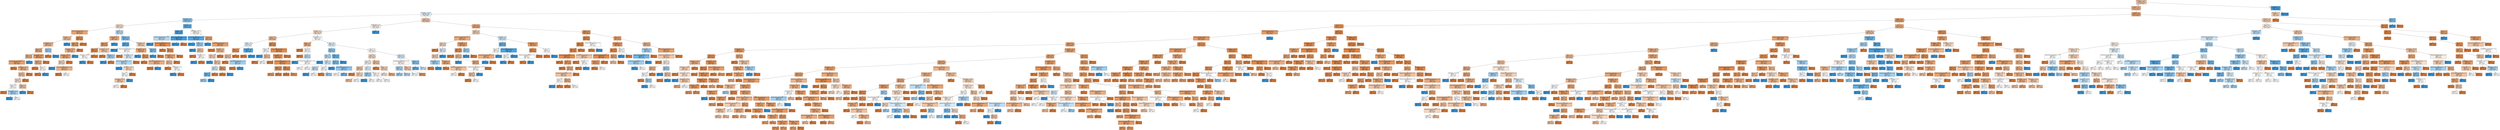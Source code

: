 digraph Tree {
node [shape=box, style="filled", color="black"] ;
0 [label="JoiningYear <= 2017.5\nsamples = 3489\nvalue = [2278, 1211]\nclass = leave", fillcolor="#e5813977"] ;
1 [label="PaymentTier <= 2.5\nsamples = 3218\nvalue = [2273, 945]\nclass = leave", fillcolor="#e5813995"] ;
0 -> 1 [labeldistance=2.5, labelangle=45, headlabel="True"] ;
2 [label="JoiningYear <= 2016.5\nsamples = 862\nvalue = [395, 467]\nclass = stay", fillcolor="#399de527"] ;
1 -> 2 ;
3 [label="PaymentTier <= 1.5\nsamples = 456\nvalue = [130, 326]\nclass = stay", fillcolor="#399de599"] ;
2 -> 3 ;
4 [label="City <= 0.5\nsamples = 143\nvalue = [82, 61]\nclass = leave", fillcolor="#e5813941"] ;
3 -> 4 ;
5 [label="ExperienceInCurrentDomain <= 2.5\nsamples = 64\nvalue = [51, 13]\nclass = leave", fillcolor="#e58139be"] ;
4 -> 5 ;
6 [label="Education <= 1.5\nsamples = 32\nvalue = [22, 10]\nclass = leave", fillcolor="#e581398b"] ;
5 -> 6 ;
7 [label="EverBenched <= 0.5\nsamples = 30\nvalue = [22, 8]\nclass = leave", fillcolor="#e58139a2"] ;
6 -> 7 ;
8 [label="Age <= 33.5\nsamples = 27\nvalue = [21, 6]\nclass = leave", fillcolor="#e58139b6"] ;
7 -> 8 ;
9 [label="Age <= 31.0\nsamples = 19\nvalue = [14, 5]\nclass = leave", fillcolor="#e58139a4"] ;
8 -> 9 ;
10 [label="ExperienceInCurrentDomain <= 1.5\nsamples = 17\nvalue = [14, 3]\nclass = leave", fillcolor="#e58139c8"] ;
9 -> 10 ;
11 [label="samples = 5\nvalue = [5, 0]\nclass = leave", fillcolor="#e58139ff"] ;
10 -> 11 ;
12 [label="JoiningYear <= 2015.5\nsamples = 12\nvalue = [9, 3]\nclass = leave", fillcolor="#e58139aa"] ;
10 -> 12 ;
13 [label="Age <= 28.5\nsamples = 9\nvalue = [6, 3]\nclass = leave", fillcolor="#e581397f"] ;
12 -> 13 ;
14 [label="Age <= 26.0\nsamples = 7\nvalue = [4, 3]\nclass = leave", fillcolor="#e5813940"] ;
13 -> 14 ;
15 [label="Gender <= 0.5\nsamples = 4\nvalue = [2, 2]\nclass = leave", fillcolor="#e5813900"] ;
14 -> 15 ;
16 [label="samples = 1\nvalue = [1, 0]\nclass = leave", fillcolor="#e58139ff"] ;
15 -> 16 ;
17 [label="JoiningYear <= 2014.0\nsamples = 3\nvalue = [1, 2]\nclass = stay", fillcolor="#399de57f"] ;
15 -> 17 ;
18 [label="samples = 1\nvalue = [0, 1]\nclass = stay", fillcolor="#399de5ff"] ;
17 -> 18 ;
19 [label="samples = 2\nvalue = [1, 1]\nclass = leave", fillcolor="#e5813900"] ;
17 -> 19 ;
20 [label="Gender <= 0.5\nsamples = 3\nvalue = [2, 1]\nclass = leave", fillcolor="#e581397f"] ;
14 -> 20 ;
21 [label="samples = 1\nvalue = [0, 1]\nclass = stay", fillcolor="#399de5ff"] ;
20 -> 21 ;
22 [label="samples = 2\nvalue = [2, 0]\nclass = leave", fillcolor="#e58139ff"] ;
20 -> 22 ;
23 [label="samples = 2\nvalue = [2, 0]\nclass = leave", fillcolor="#e58139ff"] ;
13 -> 23 ;
24 [label="samples = 3\nvalue = [3, 0]\nclass = leave", fillcolor="#e58139ff"] ;
12 -> 24 ;
25 [label="samples = 2\nvalue = [0, 2]\nclass = stay", fillcolor="#399de5ff"] ;
9 -> 25 ;
26 [label="JoiningYear <= 2013.5\nsamples = 8\nvalue = [7, 1]\nclass = leave", fillcolor="#e58139db"] ;
8 -> 26 ;
27 [label="Gender <= 0.5\nsamples = 4\nvalue = [3, 1]\nclass = leave", fillcolor="#e58139aa"] ;
26 -> 27 ;
28 [label="samples = 2\nvalue = [2, 0]\nclass = leave", fillcolor="#e58139ff"] ;
27 -> 28 ;
29 [label="Age <= 38.5\nsamples = 2\nvalue = [1, 1]\nclass = leave", fillcolor="#e5813900"] ;
27 -> 29 ;
30 [label="samples = 1\nvalue = [1, 0]\nclass = leave", fillcolor="#e58139ff"] ;
29 -> 30 ;
31 [label="samples = 1\nvalue = [0, 1]\nclass = stay", fillcolor="#399de5ff"] ;
29 -> 31 ;
32 [label="samples = 4\nvalue = [4, 0]\nclass = leave", fillcolor="#e58139ff"] ;
26 -> 32 ;
33 [label="Age <= 29.0\nsamples = 3\nvalue = [1, 2]\nclass = stay", fillcolor="#399de57f"] ;
7 -> 33 ;
34 [label="samples = 1\nvalue = [1, 0]\nclass = leave", fillcolor="#e58139ff"] ;
33 -> 34 ;
35 [label="samples = 2\nvalue = [0, 2]\nclass = stay", fillcolor="#399de5ff"] ;
33 -> 35 ;
36 [label="samples = 2\nvalue = [0, 2]\nclass = stay", fillcolor="#399de5ff"] ;
6 -> 36 ;
37 [label="Age <= 30.5\nsamples = 32\nvalue = [29, 3]\nclass = leave", fillcolor="#e58139e5"] ;
5 -> 37 ;
38 [label="Gender <= 0.5\nsamples = 19\nvalue = [16, 3]\nclass = leave", fillcolor="#e58139cf"] ;
37 -> 38 ;
39 [label="JoiningYear <= 2015.5\nsamples = 12\nvalue = [9, 3]\nclass = leave", fillcolor="#e58139aa"] ;
38 -> 39 ;
40 [label="JoiningYear <= 2013.5\nsamples = 11\nvalue = [9, 2]\nclass = leave", fillcolor="#e58139c6"] ;
39 -> 40 ;
41 [label="Age <= 25.5\nsamples = 5\nvalue = [3, 2]\nclass = leave", fillcolor="#e5813955"] ;
40 -> 41 ;
42 [label="samples = 1\nvalue = [0, 1]\nclass = stay", fillcolor="#399de5ff"] ;
41 -> 42 ;
43 [label="ExperienceInCurrentDomain <= 4.5\nsamples = 4\nvalue = [3, 1]\nclass = leave", fillcolor="#e58139aa"] ;
41 -> 43 ;
44 [label="samples = 2\nvalue = [2, 0]\nclass = leave", fillcolor="#e58139ff"] ;
43 -> 44 ;
45 [label="samples = 2\nvalue = [1, 1]\nclass = leave", fillcolor="#e5813900"] ;
43 -> 45 ;
46 [label="samples = 6\nvalue = [6, 0]\nclass = leave", fillcolor="#e58139ff"] ;
40 -> 46 ;
47 [label="samples = 1\nvalue = [0, 1]\nclass = stay", fillcolor="#399de5ff"] ;
39 -> 47 ;
48 [label="samples = 7\nvalue = [7, 0]\nclass = leave", fillcolor="#e58139ff"] ;
38 -> 48 ;
49 [label="samples = 13\nvalue = [13, 0]\nclass = leave", fillcolor="#e58139ff"] ;
37 -> 49 ;
50 [label="Gender <= 0.5\nsamples = 79\nvalue = [31, 48]\nclass = stay", fillcolor="#399de55a"] ;
4 -> 50 ;
51 [label="EverBenched <= 0.5\nsamples = 22\nvalue = [17, 5]\nclass = leave", fillcolor="#e58139b4"] ;
50 -> 51 ;
52 [label="Age <= 33.0\nsamples = 20\nvalue = [17, 3]\nclass = leave", fillcolor="#e58139d2"] ;
51 -> 52 ;
53 [label="Age <= 25.0\nsamples = 14\nvalue = [13, 1]\nclass = leave", fillcolor="#e58139eb"] ;
52 -> 53 ;
54 [label="JoiningYear <= 2014.0\nsamples = 2\nvalue = [1, 1]\nclass = leave", fillcolor="#e5813900"] ;
53 -> 54 ;
55 [label="samples = 1\nvalue = [0, 1]\nclass = stay", fillcolor="#399de5ff"] ;
54 -> 55 ;
56 [label="samples = 1\nvalue = [1, 0]\nclass = leave", fillcolor="#e58139ff"] ;
54 -> 56 ;
57 [label="samples = 12\nvalue = [12, 0]\nclass = leave", fillcolor="#e58139ff"] ;
53 -> 57 ;
58 [label="JoiningYear <= 2014.5\nsamples = 6\nvalue = [4, 2]\nclass = leave", fillcolor="#e581397f"] ;
52 -> 58 ;
59 [label="samples = 3\nvalue = [3, 0]\nclass = leave", fillcolor="#e58139ff"] ;
58 -> 59 ;
60 [label="Education <= 2.5\nsamples = 3\nvalue = [1, 2]\nclass = stay", fillcolor="#399de57f"] ;
58 -> 60 ;
61 [label="samples = 2\nvalue = [0, 2]\nclass = stay", fillcolor="#399de5ff"] ;
60 -> 61 ;
62 [label="samples = 1\nvalue = [1, 0]\nclass = leave", fillcolor="#e58139ff"] ;
60 -> 62 ;
63 [label="samples = 2\nvalue = [0, 2]\nclass = stay", fillcolor="#399de5ff"] ;
51 -> 63 ;
64 [label="Education <= 1.5\nsamples = 57\nvalue = [14, 43]\nclass = stay", fillcolor="#399de5ac"] ;
50 -> 64 ;
65 [label="City <= 1.5\nsamples = 43\nvalue = [5, 38]\nclass = stay", fillcolor="#399de5dd"] ;
64 -> 65 ;
66 [label="samples = 33\nvalue = [0, 33]\nclass = stay", fillcolor="#399de5ff"] ;
65 -> 66 ;
67 [label="ExperienceInCurrentDomain <= 1.5\nsamples = 10\nvalue = [5, 5]\nclass = leave", fillcolor="#e5813900"] ;
65 -> 67 ;
68 [label="samples = 1\nvalue = [1, 0]\nclass = leave", fillcolor="#e58139ff"] ;
67 -> 68 ;
69 [label="EverBenched <= 0.5\nsamples = 9\nvalue = [4, 5]\nclass = stay", fillcolor="#399de533"] ;
67 -> 69 ;
70 [label="ExperienceInCurrentDomain <= 4.5\nsamples = 8\nvalue = [3, 5]\nclass = stay", fillcolor="#399de566"] ;
69 -> 70 ;
71 [label="samples = 3\nvalue = [0, 3]\nclass = stay", fillcolor="#399de5ff"] ;
70 -> 71 ;
72 [label="JoiningYear <= 2013.5\nsamples = 5\nvalue = [3, 2]\nclass = leave", fillcolor="#e5813955"] ;
70 -> 72 ;
73 [label="Age <= 27.5\nsamples = 4\nvalue = [2, 2]\nclass = leave", fillcolor="#e5813900"] ;
72 -> 73 ;
74 [label="JoiningYear <= 2012.5\nsamples = 3\nvalue = [2, 1]\nclass = leave", fillcolor="#e581397f"] ;
73 -> 74 ;
75 [label="samples = 2\nvalue = [1, 1]\nclass = leave", fillcolor="#e5813900"] ;
74 -> 75 ;
76 [label="samples = 1\nvalue = [1, 0]\nclass = leave", fillcolor="#e58139ff"] ;
74 -> 76 ;
77 [label="samples = 1\nvalue = [0, 1]\nclass = stay", fillcolor="#399de5ff"] ;
73 -> 77 ;
78 [label="samples = 1\nvalue = [1, 0]\nclass = leave", fillcolor="#e58139ff"] ;
72 -> 78 ;
79 [label="samples = 1\nvalue = [1, 0]\nclass = leave", fillcolor="#e58139ff"] ;
69 -> 79 ;
80 [label="Education <= 2.5\nsamples = 14\nvalue = [9, 5]\nclass = leave", fillcolor="#e5813971"] ;
64 -> 80 ;
81 [label="JoiningYear <= 2012.5\nsamples = 10\nvalue = [8, 2]\nclass = leave", fillcolor="#e58139bf"] ;
80 -> 81 ;
82 [label="samples = 1\nvalue = [0, 1]\nclass = stay", fillcolor="#399de5ff"] ;
81 -> 82 ;
83 [label="Age <= 27.5\nsamples = 9\nvalue = [8, 1]\nclass = leave", fillcolor="#e58139df"] ;
81 -> 83 ;
84 [label="samples = 5\nvalue = [5, 0]\nclass = leave", fillcolor="#e58139ff"] ;
83 -> 84 ;
85 [label="ExperienceInCurrentDomain <= 2.0\nsamples = 4\nvalue = [3, 1]\nclass = leave", fillcolor="#e58139aa"] ;
83 -> 85 ;
86 [label="samples = 3\nvalue = [3, 0]\nclass = leave", fillcolor="#e58139ff"] ;
85 -> 86 ;
87 [label="samples = 1\nvalue = [0, 1]\nclass = stay", fillcolor="#399de5ff"] ;
85 -> 87 ;
88 [label="City <= 1.5\nsamples = 4\nvalue = [1, 3]\nclass = stay", fillcolor="#399de5aa"] ;
80 -> 88 ;
89 [label="samples = 3\nvalue = [0, 3]\nclass = stay", fillcolor="#399de5ff"] ;
88 -> 89 ;
90 [label="samples = 1\nvalue = [1, 0]\nclass = leave", fillcolor="#e58139ff"] ;
88 -> 90 ;
91 [label="Education <= 1.5\nsamples = 313\nvalue = [48, 265]\nclass = stay", fillcolor="#399de5d1"] ;
3 -> 91 ;
92 [label="Gender <= 0.5\nsamples = 252\nvalue = [16, 236]\nclass = stay", fillcolor="#399de5ee"] ;
91 -> 92 ;
93 [label="ExperienceInCurrentDomain <= 3.5\nsamples = 40\nvalue = [15, 25]\nclass = stay", fillcolor="#399de566"] ;
92 -> 93 ;
94 [label="samples = 24\nvalue = [0, 24]\nclass = stay", fillcolor="#399de5ff"] ;
93 -> 94 ;
95 [label="ExperienceInCurrentDomain <= 4.5\nsamples = 16\nvalue = [15, 1]\nclass = leave", fillcolor="#e58139ee"] ;
93 -> 95 ;
96 [label="samples = 7\nvalue = [7, 0]\nclass = leave", fillcolor="#e58139ff"] ;
95 -> 96 ;
97 [label="Age <= 27.5\nsamples = 9\nvalue = [8, 1]\nclass = leave", fillcolor="#e58139df"] ;
95 -> 97 ;
98 [label="JoiningYear <= 2013.5\nsamples = 5\nvalue = [4, 1]\nclass = leave", fillcolor="#e58139bf"] ;
97 -> 98 ;
99 [label="City <= 0.5\nsamples = 3\nvalue = [2, 1]\nclass = leave", fillcolor="#e581397f"] ;
98 -> 99 ;
100 [label="samples = 1\nvalue = [1, 0]\nclass = leave", fillcolor="#e58139ff"] ;
99 -> 100 ;
101 [label="EverBenched <= 0.5\nsamples = 2\nvalue = [1, 1]\nclass = leave", fillcolor="#e5813900"] ;
99 -> 101 ;
102 [label="samples = 1\nvalue = [0, 1]\nclass = stay", fillcolor="#399de5ff"] ;
101 -> 102 ;
103 [label="samples = 1\nvalue = [1, 0]\nclass = leave", fillcolor="#e58139ff"] ;
101 -> 103 ;
104 [label="samples = 2\nvalue = [2, 0]\nclass = leave", fillcolor="#e58139ff"] ;
98 -> 104 ;
105 [label="samples = 4\nvalue = [4, 0]\nclass = leave", fillcolor="#e58139ff"] ;
97 -> 105 ;
106 [label="ExperienceInCurrentDomain <= 6.0\nsamples = 212\nvalue = [1, 211]\nclass = stay", fillcolor="#399de5fe"] ;
92 -> 106 ;
107 [label="samples = 211\nvalue = [0, 211]\nclass = stay", fillcolor="#399de5ff"] ;
106 -> 107 ;
108 [label="samples = 1\nvalue = [1, 0]\nclass = leave", fillcolor="#e58139ff"] ;
106 -> 108 ;
109 [label="JoiningYear <= 2013.5\nsamples = 61\nvalue = [32, 29]\nclass = leave", fillcolor="#e5813918"] ;
91 -> 109 ;
110 [label="ExperienceInCurrentDomain <= 3.5\nsamples = 23\nvalue = [2, 21]\nclass = stay", fillcolor="#399de5e7"] ;
109 -> 110 ;
111 [label="samples = 17\nvalue = [0, 17]\nclass = stay", fillcolor="#399de5ff"] ;
110 -> 111 ;
112 [label="Gender <= 0.5\nsamples = 6\nvalue = [2, 4]\nclass = stay", fillcolor="#399de57f"] ;
110 -> 112 ;
113 [label="samples = 3\nvalue = [0, 3]\nclass = stay", fillcolor="#399de5ff"] ;
112 -> 113 ;
114 [label="City <= 1.5\nsamples = 3\nvalue = [2, 1]\nclass = leave", fillcolor="#e581397f"] ;
112 -> 114 ;
115 [label="samples = 1\nvalue = [1, 0]\nclass = leave", fillcolor="#e58139ff"] ;
114 -> 115 ;
116 [label="Education <= 2.5\nsamples = 2\nvalue = [1, 1]\nclass = leave", fillcolor="#e5813900"] ;
114 -> 116 ;
117 [label="samples = 1\nvalue = [0, 1]\nclass = stay", fillcolor="#399de5ff"] ;
116 -> 117 ;
118 [label="samples = 1\nvalue = [1, 0]\nclass = leave", fillcolor="#e58139ff"] ;
116 -> 118 ;
119 [label="City <= 0.5\nsamples = 38\nvalue = [30, 8]\nclass = leave", fillcolor="#e58139bb"] ;
109 -> 119 ;
120 [label="samples = 2\nvalue = [0, 2]\nclass = stay", fillcolor="#399de5ff"] ;
119 -> 120 ;
121 [label="ExperienceInCurrentDomain <= 2.5\nsamples = 36\nvalue = [30, 6]\nclass = leave", fillcolor="#e58139cc"] ;
119 -> 121 ;
122 [label="samples = 15\nvalue = [15, 0]\nclass = leave", fillcolor="#e58139ff"] ;
121 -> 122 ;
123 [label="Education <= 2.5\nsamples = 21\nvalue = [15, 6]\nclass = leave", fillcolor="#e5813999"] ;
121 -> 123 ;
124 [label="Gender <= 0.5\nsamples = 15\nvalue = [9, 6]\nclass = leave", fillcolor="#e5813955"] ;
123 -> 124 ;
125 [label="samples = 1\nvalue = [0, 1]\nclass = stay", fillcolor="#399de5ff"] ;
124 -> 125 ;
126 [label="Age <= 26.5\nsamples = 14\nvalue = [9, 5]\nclass = leave", fillcolor="#e5813971"] ;
124 -> 126 ;
127 [label="City <= 1.5\nsamples = 7\nvalue = [3, 4]\nclass = stay", fillcolor="#399de540"] ;
126 -> 127 ;
128 [label="Age <= 25.5\nsamples = 5\nvalue = [1, 4]\nclass = stay", fillcolor="#399de5bf"] ;
127 -> 128 ;
129 [label="samples = 3\nvalue = [1, 2]\nclass = stay", fillcolor="#399de57f"] ;
128 -> 129 ;
130 [label="samples = 2\nvalue = [0, 2]\nclass = stay", fillcolor="#399de5ff"] ;
128 -> 130 ;
131 [label="samples = 2\nvalue = [2, 0]\nclass = leave", fillcolor="#e58139ff"] ;
127 -> 131 ;
132 [label="City <= 1.5\nsamples = 7\nvalue = [6, 1]\nclass = leave", fillcolor="#e58139d4"] ;
126 -> 132 ;
133 [label="samples = 6\nvalue = [6, 0]\nclass = leave", fillcolor="#e58139ff"] ;
132 -> 133 ;
134 [label="samples = 1\nvalue = [0, 1]\nclass = stay", fillcolor="#399de5ff"] ;
132 -> 134 ;
135 [label="samples = 6\nvalue = [6, 0]\nclass = leave", fillcolor="#e58139ff"] ;
123 -> 135 ;
136 [label="Age <= 27.5\nsamples = 406\nvalue = [265, 141]\nclass = leave", fillcolor="#e5813977"] ;
2 -> 136 ;
137 [label="EverBenched <= 0.5\nsamples = 200\nvalue = [107, 93]\nclass = leave", fillcolor="#e5813921"] ;
136 -> 137 ;
138 [label="Education <= 1.5\nsamples = 185\nvalue = [107, 78]\nclass = leave", fillcolor="#e5813945"] ;
137 -> 138 ;
139 [label="City <= 1.5\nsamples = 74\nvalue = [52, 22]\nclass = leave", fillcolor="#e5813993"] ;
138 -> 139 ;
140 [label="Gender <= 0.5\nsamples = 34\nvalue = [16, 18]\nclass = stay", fillcolor="#399de51c"] ;
139 -> 140 ;
141 [label="Age <= 24.5\nsamples = 16\nvalue = [14, 2]\nclass = leave", fillcolor="#e58139db"] ;
140 -> 141 ;
142 [label="City <= 0.5\nsamples = 6\nvalue = [4, 2]\nclass = leave", fillcolor="#e581397f"] ;
141 -> 142 ;
143 [label="samples = 3\nvalue = [3, 0]\nclass = leave", fillcolor="#e58139ff"] ;
142 -> 143 ;
144 [label="ExperienceInCurrentDomain <= 1.0\nsamples = 3\nvalue = [1, 2]\nclass = stay", fillcolor="#399de57f"] ;
142 -> 144 ;
145 [label="samples = 1\nvalue = [1, 0]\nclass = leave", fillcolor="#e58139ff"] ;
144 -> 145 ;
146 [label="samples = 2\nvalue = [0, 2]\nclass = stay", fillcolor="#399de5ff"] ;
144 -> 146 ;
147 [label="samples = 10\nvalue = [10, 0]\nclass = leave", fillcolor="#e58139ff"] ;
141 -> 147 ;
148 [label="PaymentTier <= 1.5\nsamples = 18\nvalue = [2, 16]\nclass = stay", fillcolor="#399de5df"] ;
140 -> 148 ;
149 [label="samples = 2\nvalue = [2, 0]\nclass = leave", fillcolor="#e58139ff"] ;
148 -> 149 ;
150 [label="samples = 16\nvalue = [0, 16]\nclass = stay", fillcolor="#399de5ff"] ;
148 -> 150 ;
151 [label="Age <= 24.5\nsamples = 40\nvalue = [36, 4]\nclass = leave", fillcolor="#e58139e3"] ;
139 -> 151 ;
152 [label="Gender <= 0.5\nsamples = 4\nvalue = [2, 2]\nclass = leave", fillcolor="#e5813900"] ;
151 -> 152 ;
153 [label="samples = 1\nvalue = [0, 1]\nclass = stay", fillcolor="#399de5ff"] ;
152 -> 153 ;
154 [label="Age <= 23.0\nsamples = 3\nvalue = [2, 1]\nclass = leave", fillcolor="#e581397f"] ;
152 -> 154 ;
155 [label="samples = 1\nvalue = [1, 0]\nclass = leave", fillcolor="#e58139ff"] ;
154 -> 155 ;
156 [label="samples = 2\nvalue = [1, 1]\nclass = leave", fillcolor="#e5813900"] ;
154 -> 156 ;
157 [label="ExperienceInCurrentDomain <= 4.5\nsamples = 36\nvalue = [34, 2]\nclass = leave", fillcolor="#e58139f0"] ;
151 -> 157 ;
158 [label="PaymentTier <= 1.5\nsamples = 24\nvalue = [22, 2]\nclass = leave", fillcolor="#e58139e8"] ;
157 -> 158 ;
159 [label="samples = 1\nvalue = [1, 0]\nclass = leave", fillcolor="#e58139ff"] ;
158 -> 159 ;
160 [label="ExperienceInCurrentDomain <= 3.5\nsamples = 23\nvalue = [21, 2]\nclass = leave", fillcolor="#e58139e7"] ;
158 -> 160 ;
161 [label="Gender <= 0.5\nsamples = 10\nvalue = [9, 1]\nclass = leave", fillcolor="#e58139e3"] ;
160 -> 161 ;
162 [label="samples = 7\nvalue = [6, 1]\nclass = leave", fillcolor="#e58139d4"] ;
161 -> 162 ;
163 [label="samples = 3\nvalue = [3, 0]\nclass = leave", fillcolor="#e58139ff"] ;
161 -> 163 ;
164 [label="Gender <= 0.5\nsamples = 13\nvalue = [12, 1]\nclass = leave", fillcolor="#e58139ea"] ;
160 -> 164 ;
165 [label="samples = 5\nvalue = [5, 0]\nclass = leave", fillcolor="#e58139ff"] ;
164 -> 165 ;
166 [label="samples = 8\nvalue = [7, 1]\nclass = leave", fillcolor="#e58139db"] ;
164 -> 166 ;
167 [label="samples = 12\nvalue = [12, 0]\nclass = leave", fillcolor="#e58139ff"] ;
157 -> 167 ;
168 [label="PaymentTier <= 1.5\nsamples = 111\nvalue = [55, 56]\nclass = stay", fillcolor="#399de505"] ;
138 -> 168 ;
169 [label="Gender <= 0.5\nsamples = 12\nvalue = [9, 3]\nclass = leave", fillcolor="#e58139aa"] ;
168 -> 169 ;
170 [label="samples = 6\nvalue = [6, 0]\nclass = leave", fillcolor="#e58139ff"] ;
169 -> 170 ;
171 [label="Age <= 24.5\nsamples = 6\nvalue = [3, 3]\nclass = leave", fillcolor="#e5813900"] ;
169 -> 171 ;
172 [label="samples = 1\nvalue = [1, 0]\nclass = leave", fillcolor="#e58139ff"] ;
171 -> 172 ;
173 [label="City <= 1.0\nsamples = 5\nvalue = [2, 3]\nclass = stay", fillcolor="#399de555"] ;
171 -> 173 ;
174 [label="samples = 1\nvalue = [0, 1]\nclass = stay", fillcolor="#399de5ff"] ;
173 -> 174 ;
175 [label="ExperienceInCurrentDomain <= 3.5\nsamples = 4\nvalue = [2, 2]\nclass = leave", fillcolor="#e5813900"] ;
173 -> 175 ;
176 [label="samples = 2\nvalue = [1, 1]\nclass = leave", fillcolor="#e5813900"] ;
175 -> 176 ;
177 [label="samples = 2\nvalue = [1, 1]\nclass = leave", fillcolor="#e5813900"] ;
175 -> 177 ;
178 [label="Age <= 24.5\nsamples = 99\nvalue = [46, 53]\nclass = stay", fillcolor="#399de522"] ;
168 -> 178 ;
179 [label="City <= 1.5\nsamples = 20\nvalue = [6, 14]\nclass = stay", fillcolor="#399de592"] ;
178 -> 179 ;
180 [label="Age <= 23.5\nsamples = 10\nvalue = [4, 6]\nclass = stay", fillcolor="#399de555"] ;
179 -> 180 ;
181 [label="samples = 1\nvalue = [0, 1]\nclass = stay", fillcolor="#399de5ff"] ;
180 -> 181 ;
182 [label="Gender <= 0.5\nsamples = 9\nvalue = [4, 5]\nclass = stay", fillcolor="#399de533"] ;
180 -> 182 ;
183 [label="City <= 0.5\nsamples = 5\nvalue = [2, 3]\nclass = stay", fillcolor="#399de555"] ;
182 -> 183 ;
184 [label="samples = 1\nvalue = [0, 1]\nclass = stay", fillcolor="#399de5ff"] ;
183 -> 184 ;
185 [label="samples = 4\nvalue = [2, 2]\nclass = leave", fillcolor="#e5813900"] ;
183 -> 185 ;
186 [label="City <= 0.5\nsamples = 4\nvalue = [2, 2]\nclass = leave", fillcolor="#e5813900"] ;
182 -> 186 ;
187 [label="samples = 1\nvalue = [1, 0]\nclass = leave", fillcolor="#e58139ff"] ;
186 -> 187 ;
188 [label="samples = 3\nvalue = [1, 2]\nclass = stay", fillcolor="#399de57f"] ;
186 -> 188 ;
189 [label="Gender <= 0.5\nsamples = 10\nvalue = [2, 8]\nclass = stay", fillcolor="#399de5bf"] ;
179 -> 189 ;
190 [label="Age <= 22.5\nsamples = 8\nvalue = [2, 6]\nclass = stay", fillcolor="#399de5aa"] ;
189 -> 190 ;
191 [label="samples = 1\nvalue = [0, 1]\nclass = stay", fillcolor="#399de5ff"] ;
190 -> 191 ;
192 [label="ExperienceInCurrentDomain <= 1.5\nsamples = 7\nvalue = [2, 5]\nclass = stay", fillcolor="#399de599"] ;
190 -> 192 ;
193 [label="samples = 2\nvalue = [1, 1]\nclass = leave", fillcolor="#e5813900"] ;
192 -> 193 ;
194 [label="samples = 5\nvalue = [1, 4]\nclass = stay", fillcolor="#399de5bf"] ;
192 -> 194 ;
195 [label="samples = 2\nvalue = [0, 2]\nclass = stay", fillcolor="#399de5ff"] ;
189 -> 195 ;
196 [label="City <= 1.5\nsamples = 79\nvalue = [40, 39]\nclass = leave", fillcolor="#e5813906"] ;
178 -> 196 ;
197 [label="Age <= 26.5\nsamples = 34\nvalue = [20, 14]\nclass = leave", fillcolor="#e581394d"] ;
196 -> 197 ;
198 [label="Age <= 25.5\nsamples = 19\nvalue = [10, 9]\nclass = leave", fillcolor="#e5813919"] ;
197 -> 198 ;
199 [label="City <= 0.5\nsamples = 6\nvalue = [4, 2]\nclass = leave", fillcolor="#e581397f"] ;
198 -> 199 ;
200 [label="samples = 1\nvalue = [1, 0]\nclass = leave", fillcolor="#e58139ff"] ;
199 -> 200 ;
201 [label="Gender <= 0.5\nsamples = 5\nvalue = [3, 2]\nclass = leave", fillcolor="#e5813955"] ;
199 -> 201 ;
202 [label="samples = 3\nvalue = [2, 1]\nclass = leave", fillcolor="#e581397f"] ;
201 -> 202 ;
203 [label="samples = 2\nvalue = [1, 1]\nclass = leave", fillcolor="#e5813900"] ;
201 -> 203 ;
204 [label="City <= 0.5\nsamples = 13\nvalue = [6, 7]\nclass = stay", fillcolor="#399de524"] ;
198 -> 204 ;
205 [label="Gender <= 0.5\nsamples = 3\nvalue = [1, 2]\nclass = stay", fillcolor="#399de57f"] ;
204 -> 205 ;
206 [label="samples = 1\nvalue = [0, 1]\nclass = stay", fillcolor="#399de5ff"] ;
205 -> 206 ;
207 [label="samples = 2\nvalue = [1, 1]\nclass = leave", fillcolor="#e5813900"] ;
205 -> 207 ;
208 [label="Gender <= 0.5\nsamples = 10\nvalue = [5, 5]\nclass = leave", fillcolor="#e5813900"] ;
204 -> 208 ;
209 [label="samples = 4\nvalue = [2, 2]\nclass = leave", fillcolor="#e5813900"] ;
208 -> 209 ;
210 [label="samples = 6\nvalue = [3, 3]\nclass = leave", fillcolor="#e5813900"] ;
208 -> 210 ;
211 [label="City <= 0.5\nsamples = 15\nvalue = [10, 5]\nclass = leave", fillcolor="#e581397f"] ;
197 -> 211 ;
212 [label="samples = 2\nvalue = [2, 0]\nclass = leave", fillcolor="#e58139ff"] ;
211 -> 212 ;
213 [label="Gender <= 0.5\nsamples = 13\nvalue = [8, 5]\nclass = leave", fillcolor="#e5813960"] ;
211 -> 213 ;
214 [label="samples = 9\nvalue = [5, 4]\nclass = leave", fillcolor="#e5813933"] ;
213 -> 214 ;
215 [label="samples = 4\nvalue = [3, 1]\nclass = leave", fillcolor="#e58139aa"] ;
213 -> 215 ;
216 [label="Age <= 26.5\nsamples = 45\nvalue = [20, 25]\nclass = stay", fillcolor="#399de533"] ;
196 -> 216 ;
217 [label="ExperienceInCurrentDomain <= 3.5\nsamples = 31\nvalue = [16, 15]\nclass = leave", fillcolor="#e5813910"] ;
216 -> 217 ;
218 [label="Gender <= 0.5\nsamples = 14\nvalue = [5, 9]\nclass = stay", fillcolor="#399de571"] ;
217 -> 218 ;
219 [label="samples = 6\nvalue = [2, 4]\nclass = stay", fillcolor="#399de57f"] ;
218 -> 219 ;
220 [label="samples = 8\nvalue = [3, 5]\nclass = stay", fillcolor="#399de566"] ;
218 -> 220 ;
221 [label="Gender <= 0.5\nsamples = 17\nvalue = [11, 6]\nclass = leave", fillcolor="#e5813974"] ;
217 -> 221 ;
222 [label="samples = 10\nvalue = [5, 5]\nclass = leave", fillcolor="#e5813900"] ;
221 -> 222 ;
223 [label="samples = 7\nvalue = [6, 1]\nclass = leave", fillcolor="#e58139d4"] ;
221 -> 223 ;
224 [label="Gender <= 0.5\nsamples = 14\nvalue = [4, 10]\nclass = stay", fillcolor="#399de599"] ;
216 -> 224 ;
225 [label="samples = 7\nvalue = [1, 6]\nclass = stay", fillcolor="#399de5d4"] ;
224 -> 225 ;
226 [label="samples = 7\nvalue = [3, 4]\nclass = stay", fillcolor="#399de540"] ;
224 -> 226 ;
227 [label="samples = 15\nvalue = [0, 15]\nclass = stay", fillcolor="#399de5ff"] ;
137 -> 227 ;
228 [label="City <= 1.5\nsamples = 206\nvalue = [158, 48]\nclass = leave", fillcolor="#e58139b2"] ;
136 -> 228 ;
229 [label="Gender <= 0.5\nsamples = 81\nvalue = [50, 31]\nclass = leave", fillcolor="#e5813961"] ;
228 -> 229 ;
230 [label="ExperienceInCurrentDomain <= 1.5\nsamples = 46\nvalue = [35, 11]\nclass = leave", fillcolor="#e58139af"] ;
229 -> 230 ;
231 [label="City <= 0.5\nsamples = 15\nvalue = [9, 6]\nclass = leave", fillcolor="#e5813955"] ;
230 -> 231 ;
232 [label="samples = 4\nvalue = [4, 0]\nclass = leave", fillcolor="#e58139ff"] ;
231 -> 232 ;
233 [label="Age <= 32.0\nsamples = 11\nvalue = [5, 6]\nclass = stay", fillcolor="#399de52a"] ;
231 -> 233 ;
234 [label="Age <= 28.5\nsamples = 8\nvalue = [5, 3]\nclass = leave", fillcolor="#e5813966"] ;
233 -> 234 ;
235 [label="PaymentTier <= 1.5\nsamples = 3\nvalue = [1, 2]\nclass = stay", fillcolor="#399de57f"] ;
234 -> 235 ;
236 [label="samples = 1\nvalue = [1, 0]\nclass = leave", fillcolor="#e58139ff"] ;
235 -> 236 ;
237 [label="samples = 2\nvalue = [0, 2]\nclass = stay", fillcolor="#399de5ff"] ;
235 -> 237 ;
238 [label="Education <= 1.5\nsamples = 5\nvalue = [4, 1]\nclass = leave", fillcolor="#e58139bf"] ;
234 -> 238 ;
239 [label="samples = 2\nvalue = [2, 0]\nclass = leave", fillcolor="#e58139ff"] ;
238 -> 239 ;
240 [label="ExperienceInCurrentDomain <= 0.5\nsamples = 3\nvalue = [2, 1]\nclass = leave", fillcolor="#e581397f"] ;
238 -> 240 ;
241 [label="samples = 2\nvalue = [1, 1]\nclass = leave", fillcolor="#e5813900"] ;
240 -> 241 ;
242 [label="samples = 1\nvalue = [1, 0]\nclass = leave", fillcolor="#e58139ff"] ;
240 -> 242 ;
243 [label="samples = 3\nvalue = [0, 3]\nclass = stay", fillcolor="#399de5ff"] ;
233 -> 243 ;
244 [label="EverBenched <= 0.5\nsamples = 31\nvalue = [26, 5]\nclass = leave", fillcolor="#e58139ce"] ;
230 -> 244 ;
245 [label="Age <= 34.5\nsamples = 28\nvalue = [25, 3]\nclass = leave", fillcolor="#e58139e0"] ;
244 -> 245 ;
246 [label="samples = 18\nvalue = [18, 0]\nclass = leave", fillcolor="#e58139ff"] ;
245 -> 246 ;
247 [label="City <= 0.5\nsamples = 10\nvalue = [7, 3]\nclass = leave", fillcolor="#e5813992"] ;
245 -> 247 ;
248 [label="samples = 1\nvalue = [0, 1]\nclass = stay", fillcolor="#399de5ff"] ;
247 -> 248 ;
249 [label="Age <= 36.5\nsamples = 9\nvalue = [7, 2]\nclass = leave", fillcolor="#e58139b6"] ;
247 -> 249 ;
250 [label="ExperienceInCurrentDomain <= 2.5\nsamples = 4\nvalue = [2, 2]\nclass = leave", fillcolor="#e5813900"] ;
249 -> 250 ;
251 [label="Age <= 35.5\nsamples = 3\nvalue = [2, 1]\nclass = leave", fillcolor="#e581397f"] ;
250 -> 251 ;
252 [label="samples = 1\nvalue = [1, 0]\nclass = leave", fillcolor="#e58139ff"] ;
251 -> 252 ;
253 [label="samples = 2\nvalue = [1, 1]\nclass = leave", fillcolor="#e5813900"] ;
251 -> 253 ;
254 [label="samples = 1\nvalue = [0, 1]\nclass = stay", fillcolor="#399de5ff"] ;
250 -> 254 ;
255 [label="samples = 5\nvalue = [5, 0]\nclass = leave", fillcolor="#e58139ff"] ;
249 -> 255 ;
256 [label="City <= 0.5\nsamples = 3\nvalue = [1, 2]\nclass = stay", fillcolor="#399de57f"] ;
244 -> 256 ;
257 [label="samples = 2\nvalue = [0, 2]\nclass = stay", fillcolor="#399de5ff"] ;
256 -> 257 ;
258 [label="samples = 1\nvalue = [1, 0]\nclass = leave", fillcolor="#e58139ff"] ;
256 -> 258 ;
259 [label="Education <= 1.5\nsamples = 35\nvalue = [15, 20]\nclass = stay", fillcolor="#399de540"] ;
229 -> 259 ;
260 [label="City <= 0.5\nsamples = 22\nvalue = [4, 18]\nclass = stay", fillcolor="#399de5c6"] ;
259 -> 260 ;
261 [label="Age <= 30.5\nsamples = 6\nvalue = [3, 3]\nclass = leave", fillcolor="#e5813900"] ;
260 -> 261 ;
262 [label="ExperienceInCurrentDomain <= 0.5\nsamples = 4\nvalue = [3, 1]\nclass = leave", fillcolor="#e58139aa"] ;
261 -> 262 ;
263 [label="samples = 1\nvalue = [0, 1]\nclass = stay", fillcolor="#399de5ff"] ;
262 -> 263 ;
264 [label="samples = 3\nvalue = [3, 0]\nclass = leave", fillcolor="#e58139ff"] ;
262 -> 264 ;
265 [label="samples = 2\nvalue = [0, 2]\nclass = stay", fillcolor="#399de5ff"] ;
261 -> 265 ;
266 [label="ExperienceInCurrentDomain <= 0.5\nsamples = 16\nvalue = [1, 15]\nclass = stay", fillcolor="#399de5ee"] ;
260 -> 266 ;
267 [label="Age <= 37.5\nsamples = 2\nvalue = [1, 1]\nclass = leave", fillcolor="#e5813900"] ;
266 -> 267 ;
268 [label="samples = 1\nvalue = [0, 1]\nclass = stay", fillcolor="#399de5ff"] ;
267 -> 268 ;
269 [label="samples = 1\nvalue = [1, 0]\nclass = leave", fillcolor="#e58139ff"] ;
267 -> 269 ;
270 [label="samples = 14\nvalue = [0, 14]\nclass = stay", fillcolor="#399de5ff"] ;
266 -> 270 ;
271 [label="EverBenched <= 0.5\nsamples = 13\nvalue = [11, 2]\nclass = leave", fillcolor="#e58139d1"] ;
259 -> 271 ;
272 [label="City <= 0.5\nsamples = 11\nvalue = [10, 1]\nclass = leave", fillcolor="#e58139e6"] ;
271 -> 272 ;
273 [label="ExperienceInCurrentDomain <= 1.0\nsamples = 2\nvalue = [1, 1]\nclass = leave", fillcolor="#e5813900"] ;
272 -> 273 ;
274 [label="samples = 1\nvalue = [1, 0]\nclass = leave", fillcolor="#e58139ff"] ;
273 -> 274 ;
275 [label="samples = 1\nvalue = [0, 1]\nclass = stay", fillcolor="#399de5ff"] ;
273 -> 275 ;
276 [label="samples = 9\nvalue = [9, 0]\nclass = leave", fillcolor="#e58139ff"] ;
272 -> 276 ;
277 [label="City <= 0.5\nsamples = 2\nvalue = [1, 1]\nclass = leave", fillcolor="#e5813900"] ;
271 -> 277 ;
278 [label="samples = 1\nvalue = [1, 0]\nclass = leave", fillcolor="#e58139ff"] ;
277 -> 278 ;
279 [label="samples = 1\nvalue = [0, 1]\nclass = stay", fillcolor="#399de5ff"] ;
277 -> 279 ;
280 [label="Gender <= 0.5\nsamples = 125\nvalue = [108, 17]\nclass = leave", fillcolor="#e58139d7"] ;
228 -> 280 ;
281 [label="Age <= 40.5\nsamples = 61\nvalue = [57, 4]\nclass = leave", fillcolor="#e58139ed"] ;
280 -> 281 ;
282 [label="Age <= 34.5\nsamples = 59\nvalue = [56, 3]\nclass = leave", fillcolor="#e58139f1"] ;
281 -> 282 ;
283 [label="Age <= 33.5\nsamples = 37\nvalue = [34, 3]\nclass = leave", fillcolor="#e58139e9"] ;
282 -> 283 ;
284 [label="ExperienceInCurrentDomain <= 2.5\nsamples = 34\nvalue = [32, 2]\nclass = leave", fillcolor="#e58139ef"] ;
283 -> 284 ;
285 [label="samples = 22\nvalue = [22, 0]\nclass = leave", fillcolor="#e58139ff"] ;
284 -> 285 ;
286 [label="Age <= 28.5\nsamples = 12\nvalue = [10, 2]\nclass = leave", fillcolor="#e58139cc"] ;
284 -> 286 ;
287 [label="samples = 4\nvalue = [4, 0]\nclass = leave", fillcolor="#e58139ff"] ;
286 -> 287 ;
288 [label="Age <= 32.0\nsamples = 8\nvalue = [6, 2]\nclass = leave", fillcolor="#e58139aa"] ;
286 -> 288 ;
289 [label="ExperienceInCurrentDomain <= 3.5\nsamples = 6\nvalue = [4, 2]\nclass = leave", fillcolor="#e581397f"] ;
288 -> 289 ;
290 [label="Age <= 30.0\nsamples = 2\nvalue = [1, 1]\nclass = leave", fillcolor="#e5813900"] ;
289 -> 290 ;
291 [label="samples = 1\nvalue = [0, 1]\nclass = stay", fillcolor="#399de5ff"] ;
290 -> 291 ;
292 [label="samples = 1\nvalue = [1, 0]\nclass = leave", fillcolor="#e58139ff"] ;
290 -> 292 ;
293 [label="Age <= 30.5\nsamples = 4\nvalue = [3, 1]\nclass = leave", fillcolor="#e58139aa"] ;
289 -> 293 ;
294 [label="samples = 2\nvalue = [2, 0]\nclass = leave", fillcolor="#e58139ff"] ;
293 -> 294 ;
295 [label="samples = 2\nvalue = [1, 1]\nclass = leave", fillcolor="#e5813900"] ;
293 -> 295 ;
296 [label="samples = 2\nvalue = [2, 0]\nclass = leave", fillcolor="#e58139ff"] ;
288 -> 296 ;
297 [label="ExperienceInCurrentDomain <= 1.0\nsamples = 3\nvalue = [2, 1]\nclass = leave", fillcolor="#e581397f"] ;
283 -> 297 ;
298 [label="samples = 1\nvalue = [1, 0]\nclass = leave", fillcolor="#e58139ff"] ;
297 -> 298 ;
299 [label="Education <= 1.5\nsamples = 2\nvalue = [1, 1]\nclass = leave", fillcolor="#e5813900"] ;
297 -> 299 ;
300 [label="samples = 1\nvalue = [1, 0]\nclass = leave", fillcolor="#e58139ff"] ;
299 -> 300 ;
301 [label="samples = 1\nvalue = [0, 1]\nclass = stay", fillcolor="#399de5ff"] ;
299 -> 301 ;
302 [label="samples = 22\nvalue = [22, 0]\nclass = leave", fillcolor="#e58139ff"] ;
282 -> 302 ;
303 [label="ExperienceInCurrentDomain <= 2.0\nsamples = 2\nvalue = [1, 1]\nclass = leave", fillcolor="#e5813900"] ;
281 -> 303 ;
304 [label="samples = 1\nvalue = [1, 0]\nclass = leave", fillcolor="#e58139ff"] ;
303 -> 304 ;
305 [label="samples = 1\nvalue = [0, 1]\nclass = stay", fillcolor="#399de5ff"] ;
303 -> 305 ;
306 [label="Age <= 30.5\nsamples = 64\nvalue = [51, 13]\nclass = leave", fillcolor="#e58139be"] ;
280 -> 306 ;
307 [label="EverBenched <= 0.5\nsamples = 27\nvalue = [24, 3]\nclass = leave", fillcolor="#e58139df"] ;
306 -> 307 ;
308 [label="Age <= 28.5\nsamples = 25\nvalue = [23, 2]\nclass = leave", fillcolor="#e58139e9"] ;
307 -> 308 ;
309 [label="ExperienceInCurrentDomain <= 1.5\nsamples = 20\nvalue = [19, 1]\nclass = leave", fillcolor="#e58139f2"] ;
308 -> 309 ;
310 [label="Education <= 1.5\nsamples = 6\nvalue = [5, 1]\nclass = leave", fillcolor="#e58139cc"] ;
309 -> 310 ;
311 [label="samples = 4\nvalue = [4, 0]\nclass = leave", fillcolor="#e58139ff"] ;
310 -> 311 ;
312 [label="samples = 2\nvalue = [1, 1]\nclass = leave", fillcolor="#e5813900"] ;
310 -> 312 ;
313 [label="samples = 14\nvalue = [14, 0]\nclass = leave", fillcolor="#e58139ff"] ;
309 -> 313 ;
314 [label="Age <= 29.5\nsamples = 5\nvalue = [4, 1]\nclass = leave", fillcolor="#e58139bf"] ;
308 -> 314 ;
315 [label="samples = 3\nvalue = [2, 1]\nclass = leave", fillcolor="#e581397f"] ;
314 -> 315 ;
316 [label="samples = 2\nvalue = [2, 0]\nclass = leave", fillcolor="#e58139ff"] ;
314 -> 316 ;
317 [label="Age <= 29.0\nsamples = 2\nvalue = [1, 1]\nclass = leave", fillcolor="#e5813900"] ;
307 -> 317 ;
318 [label="samples = 1\nvalue = [0, 1]\nclass = stay", fillcolor="#399de5ff"] ;
317 -> 318 ;
319 [label="samples = 1\nvalue = [1, 0]\nclass = leave", fillcolor="#e58139ff"] ;
317 -> 319 ;
320 [label="Age <= 32.5\nsamples = 37\nvalue = [27, 10]\nclass = leave", fillcolor="#e58139a1"] ;
306 -> 320 ;
321 [label="EverBenched <= 0.5\nsamples = 6\nvalue = [2, 4]\nclass = stay", fillcolor="#399de57f"] ;
320 -> 321 ;
322 [label="ExperienceInCurrentDomain <= 3.0\nsamples = 5\nvalue = [1, 4]\nclass = stay", fillcolor="#399de5bf"] ;
321 -> 322 ;
323 [label="ExperienceInCurrentDomain <= 1.0\nsamples = 3\nvalue = [1, 2]\nclass = stay", fillcolor="#399de57f"] ;
322 -> 323 ;
324 [label="samples = 1\nvalue = [0, 1]\nclass = stay", fillcolor="#399de5ff"] ;
323 -> 324 ;
325 [label="samples = 2\nvalue = [1, 1]\nclass = leave", fillcolor="#e5813900"] ;
323 -> 325 ;
326 [label="samples = 2\nvalue = [0, 2]\nclass = stay", fillcolor="#399de5ff"] ;
322 -> 326 ;
327 [label="samples = 1\nvalue = [1, 0]\nclass = leave", fillcolor="#e58139ff"] ;
321 -> 327 ;
328 [label="ExperienceInCurrentDomain <= 2.5\nsamples = 31\nvalue = [25, 6]\nclass = leave", fillcolor="#e58139c2"] ;
320 -> 328 ;
329 [label="ExperienceInCurrentDomain <= 0.5\nsamples = 17\nvalue = [11, 6]\nclass = leave", fillcolor="#e5813974"] ;
328 -> 329 ;
330 [label="samples = 4\nvalue = [4, 0]\nclass = leave", fillcolor="#e58139ff"] ;
329 -> 330 ;
331 [label="Age <= 37.5\nsamples = 13\nvalue = [7, 6]\nclass = leave", fillcolor="#e5813924"] ;
329 -> 331 ;
332 [label="Age <= 35.5\nsamples = 7\nvalue = [5, 2]\nclass = leave", fillcolor="#e5813999"] ;
331 -> 332 ;
333 [label="Age <= 33.5\nsamples = 4\nvalue = [2, 2]\nclass = leave", fillcolor="#e5813900"] ;
332 -> 333 ;
334 [label="samples = 1\nvalue = [1, 0]\nclass = leave", fillcolor="#e58139ff"] ;
333 -> 334 ;
335 [label="Age <= 34.5\nsamples = 3\nvalue = [1, 2]\nclass = stay", fillcolor="#399de57f"] ;
333 -> 335 ;
336 [label="samples = 1\nvalue = [0, 1]\nclass = stay", fillcolor="#399de5ff"] ;
335 -> 336 ;
337 [label="samples = 2\nvalue = [1, 1]\nclass = leave", fillcolor="#e5813900"] ;
335 -> 337 ;
338 [label="samples = 3\nvalue = [3, 0]\nclass = leave", fillcolor="#e58139ff"] ;
332 -> 338 ;
339 [label="Age <= 39.5\nsamples = 6\nvalue = [2, 4]\nclass = stay", fillcolor="#399de57f"] ;
331 -> 339 ;
340 [label="samples = 3\nvalue = [0, 3]\nclass = stay", fillcolor="#399de5ff"] ;
339 -> 340 ;
341 [label="Age <= 40.5\nsamples = 3\nvalue = [2, 1]\nclass = leave", fillcolor="#e581397f"] ;
339 -> 341 ;
342 [label="samples = 2\nvalue = [2, 0]\nclass = leave", fillcolor="#e58139ff"] ;
341 -> 342 ;
343 [label="samples = 1\nvalue = [0, 1]\nclass = stay", fillcolor="#399de5ff"] ;
341 -> 343 ;
344 [label="samples = 14\nvalue = [14, 0]\nclass = leave", fillcolor="#e58139ff"] ;
328 -> 344 ;
345 [label="Education <= 1.5\nsamples = 2356\nvalue = [1878, 478]\nclass = leave", fillcolor="#e58139be"] ;
1 -> 345 ;
346 [label="Gender <= 0.5\nsamples = 1964\nvalue = [1633, 331]\nclass = leave", fillcolor="#e58139cb"] ;
345 -> 346 ;
347 [label="City <= 0.5\nsamples = 1319\nvalue = [1157, 162]\nclass = leave", fillcolor="#e58139db"] ;
346 -> 347 ;
348 [label="ExperienceInCurrentDomain <= 6.5\nsamples = 941\nvalue = [794, 147]\nclass = leave", fillcolor="#e58139d0"] ;
347 -> 348 ;
349 [label="ExperienceInCurrentDomain <= 3.5\nsamples = 939\nvalue = [794, 145]\nclass = leave", fillcolor="#e58139d0"] ;
348 -> 349 ;
350 [label="Age <= 24.5\nsamples = 549\nvalue = [447, 102]\nclass = leave", fillcolor="#e58139c5"] ;
349 -> 350 ;
351 [label="EverBenched <= 0.5\nsamples = 97\nvalue = [84, 13]\nclass = leave", fillcolor="#e58139d8"] ;
350 -> 351 ;
352 [label="Age <= 22.5\nsamples = 84\nvalue = [74, 10]\nclass = leave", fillcolor="#e58139dd"] ;
351 -> 352 ;
353 [label="JoiningYear <= 2015.5\nsamples = 13\nvalue = [10, 3]\nclass = leave", fillcolor="#e58139b3"] ;
352 -> 353 ;
354 [label="JoiningYear <= 2012.5\nsamples = 8\nvalue = [5, 3]\nclass = leave", fillcolor="#e5813966"] ;
353 -> 354 ;
355 [label="samples = 1\nvalue = [1, 0]\nclass = leave", fillcolor="#e58139ff"] ;
354 -> 355 ;
356 [label="JoiningYear <= 2013.5\nsamples = 7\nvalue = [4, 3]\nclass = leave", fillcolor="#e5813940"] ;
354 -> 356 ;
357 [label="samples = 1\nvalue = [0, 1]\nclass = stay", fillcolor="#399de5ff"] ;
356 -> 357 ;
358 [label="JoiningYear <= 2014.5\nsamples = 6\nvalue = [4, 2]\nclass = leave", fillcolor="#e581397f"] ;
356 -> 358 ;
359 [label="samples = 4\nvalue = [3, 1]\nclass = leave", fillcolor="#e58139aa"] ;
358 -> 359 ;
360 [label="samples = 2\nvalue = [1, 1]\nclass = leave", fillcolor="#e5813900"] ;
358 -> 360 ;
361 [label="samples = 5\nvalue = [5, 0]\nclass = leave", fillcolor="#e58139ff"] ;
353 -> 361 ;
362 [label="JoiningYear <= 2016.5\nsamples = 71\nvalue = [64, 7]\nclass = leave", fillcolor="#e58139e3"] ;
352 -> 362 ;
363 [label="Age <= 23.5\nsamples = 54\nvalue = [50, 4]\nclass = leave", fillcolor="#e58139eb"] ;
362 -> 363 ;
364 [label="samples = 7\nvalue = [7, 0]\nclass = leave", fillcolor="#e58139ff"] ;
363 -> 364 ;
365 [label="JoiningYear <= 2014.5\nsamples = 47\nvalue = [43, 4]\nclass = leave", fillcolor="#e58139e7"] ;
363 -> 365 ;
366 [label="JoiningYear <= 2013.5\nsamples = 32\nvalue = [30, 2]\nclass = leave", fillcolor="#e58139ee"] ;
365 -> 366 ;
367 [label="JoiningYear <= 2012.5\nsamples = 17\nvalue = [15, 2]\nclass = leave", fillcolor="#e58139dd"] ;
366 -> 367 ;
368 [label="samples = 7\nvalue = [6, 1]\nclass = leave", fillcolor="#e58139d4"] ;
367 -> 368 ;
369 [label="samples = 10\nvalue = [9, 1]\nclass = leave", fillcolor="#e58139e3"] ;
367 -> 369 ;
370 [label="samples = 15\nvalue = [15, 0]\nclass = leave", fillcolor="#e58139ff"] ;
366 -> 370 ;
371 [label="JoiningYear <= 2015.5\nsamples = 15\nvalue = [13, 2]\nclass = leave", fillcolor="#e58139d8"] ;
365 -> 371 ;
372 [label="samples = 4\nvalue = [3, 1]\nclass = leave", fillcolor="#e58139aa"] ;
371 -> 372 ;
373 [label="samples = 11\nvalue = [10, 1]\nclass = leave", fillcolor="#e58139e6"] ;
371 -> 373 ;
374 [label="ExperienceInCurrentDomain <= 1.5\nsamples = 17\nvalue = [14, 3]\nclass = leave", fillcolor="#e58139c8"] ;
362 -> 374 ;
375 [label="samples = 1\nvalue = [1, 0]\nclass = leave", fillcolor="#e58139ff"] ;
374 -> 375 ;
376 [label="samples = 16\nvalue = [13, 3]\nclass = leave", fillcolor="#e58139c4"] ;
374 -> 376 ;
377 [label="Age <= 23.5\nsamples = 13\nvalue = [10, 3]\nclass = leave", fillcolor="#e58139b3"] ;
351 -> 377 ;
378 [label="samples = 4\nvalue = [4, 0]\nclass = leave", fillcolor="#e58139ff"] ;
377 -> 378 ;
379 [label="JoiningYear <= 2014.5\nsamples = 9\nvalue = [6, 3]\nclass = leave", fillcolor="#e581397f"] ;
377 -> 379 ;
380 [label="JoiningYear <= 2012.5\nsamples = 6\nvalue = [5, 1]\nclass = leave", fillcolor="#e58139cc"] ;
379 -> 380 ;
381 [label="samples = 1\nvalue = [1, 0]\nclass = leave", fillcolor="#e58139ff"] ;
380 -> 381 ;
382 [label="JoiningYear <= 2013.5\nsamples = 5\nvalue = [4, 1]\nclass = leave", fillcolor="#e58139bf"] ;
380 -> 382 ;
383 [label="samples = 4\nvalue = [3, 1]\nclass = leave", fillcolor="#e58139aa"] ;
382 -> 383 ;
384 [label="samples = 1\nvalue = [1, 0]\nclass = leave", fillcolor="#e58139ff"] ;
382 -> 384 ;
385 [label="JoiningYear <= 2016.5\nsamples = 3\nvalue = [1, 2]\nclass = stay", fillcolor="#399de57f"] ;
379 -> 385 ;
386 [label="samples = 2\nvalue = [0, 2]\nclass = stay", fillcolor="#399de5ff"] ;
385 -> 386 ;
387 [label="samples = 1\nvalue = [1, 0]\nclass = leave", fillcolor="#e58139ff"] ;
385 -> 387 ;
388 [label="JoiningYear <= 2016.5\nsamples = 452\nvalue = [363, 89]\nclass = leave", fillcolor="#e58139c0"] ;
350 -> 388 ;
389 [label="Age <= 35.5\nsamples = 366\nvalue = [289, 77]\nclass = leave", fillcolor="#e58139bb"] ;
388 -> 389 ;
390 [label="Age <= 29.5\nsamples = 276\nvalue = [214, 62]\nclass = leave", fillcolor="#e58139b5"] ;
389 -> 390 ;
391 [label="JoiningYear <= 2015.5\nsamples = 177\nvalue = [143, 34]\nclass = leave", fillcolor="#e58139c2"] ;
390 -> 391 ;
392 [label="Age <= 28.5\nsamples = 142\nvalue = [116, 26]\nclass = leave", fillcolor="#e58139c6"] ;
391 -> 392 ;
393 [label="ExperienceInCurrentDomain <= 0.5\nsamples = 121\nvalue = [101, 20]\nclass = leave", fillcolor="#e58139cd"] ;
392 -> 393 ;
394 [label="JoiningYear <= 2014.5\nsamples = 10\nvalue = [7, 3]\nclass = leave", fillcolor="#e5813992"] ;
393 -> 394 ;
395 [label="JoiningYear <= 2012.5\nsamples = 7\nvalue = [6, 1]\nclass = leave", fillcolor="#e58139d4"] ;
394 -> 395 ;
396 [label="samples = 1\nvalue = [0, 1]\nclass = stay", fillcolor="#399de5ff"] ;
395 -> 396 ;
397 [label="samples = 6\nvalue = [6, 0]\nclass = leave", fillcolor="#e58139ff"] ;
395 -> 397 ;
398 [label="samples = 3\nvalue = [1, 2]\nclass = stay", fillcolor="#399de57f"] ;
394 -> 398 ;
399 [label="JoiningYear <= 2012.5\nsamples = 111\nvalue = [94, 17]\nclass = leave", fillcolor="#e58139d1"] ;
393 -> 399 ;
400 [label="Age <= 26.5\nsamples = 26\nvalue = [24, 2]\nclass = leave", fillcolor="#e58139ea"] ;
399 -> 400 ;
401 [label="EverBenched <= 0.5\nsamples = 13\nvalue = [11, 2]\nclass = leave", fillcolor="#e58139d1"] ;
400 -> 401 ;
402 [label="samples = 12\nvalue = [10, 2]\nclass = leave", fillcolor="#e58139cc"] ;
401 -> 402 ;
403 [label="samples = 1\nvalue = [1, 0]\nclass = leave", fillcolor="#e58139ff"] ;
401 -> 403 ;
404 [label="samples = 13\nvalue = [13, 0]\nclass = leave", fillcolor="#e58139ff"] ;
400 -> 404 ;
405 [label="JoiningYear <= 2013.5\nsamples = 85\nvalue = [70, 15]\nclass = leave", fillcolor="#e58139c8"] ;
399 -> 405 ;
406 [label="ExperienceInCurrentDomain <= 2.5\nsamples = 19\nvalue = [14, 5]\nclass = leave", fillcolor="#e58139a4"] ;
405 -> 406 ;
407 [label="ExperienceInCurrentDomain <= 1.5\nsamples = 8\nvalue = [5, 3]\nclass = leave", fillcolor="#e5813966"] ;
406 -> 407 ;
408 [label="EverBenched <= 0.5\nsamples = 6\nvalue = [4, 2]\nclass = leave", fillcolor="#e581397f"] ;
407 -> 408 ;
409 [label="samples = 3\nvalue = [2, 1]\nclass = leave", fillcolor="#e581397f"] ;
408 -> 409 ;
410 [label="samples = 3\nvalue = [2, 1]\nclass = leave", fillcolor="#e581397f"] ;
408 -> 410 ;
411 [label="samples = 2\nvalue = [1, 1]\nclass = leave", fillcolor="#e5813900"] ;
407 -> 411 ;
412 [label="Age <= 26.5\nsamples = 11\nvalue = [9, 2]\nclass = leave", fillcolor="#e58139c6"] ;
406 -> 412 ;
413 [label="EverBenched <= 0.5\nsamples = 9\nvalue = [7, 2]\nclass = leave", fillcolor="#e58139b6"] ;
412 -> 413 ;
414 [label="samples = 6\nvalue = [5, 1]\nclass = leave", fillcolor="#e58139cc"] ;
413 -> 414 ;
415 [label="samples = 3\nvalue = [2, 1]\nclass = leave", fillcolor="#e581397f"] ;
413 -> 415 ;
416 [label="samples = 2\nvalue = [2, 0]\nclass = leave", fillcolor="#e58139ff"] ;
412 -> 416 ;
417 [label="ExperienceInCurrentDomain <= 1.5\nsamples = 66\nvalue = [56, 10]\nclass = leave", fillcolor="#e58139d1"] ;
405 -> 417 ;
418 [label="EverBenched <= 0.5\nsamples = 10\nvalue = [8, 2]\nclass = leave", fillcolor="#e58139bf"] ;
417 -> 418 ;
419 [label="JoiningYear <= 2014.5\nsamples = 9\nvalue = [8, 1]\nclass = leave", fillcolor="#e58139df"] ;
418 -> 419 ;
420 [label="samples = 5\nvalue = [4, 1]\nclass = leave", fillcolor="#e58139bf"] ;
419 -> 420 ;
421 [label="samples = 4\nvalue = [4, 0]\nclass = leave", fillcolor="#e58139ff"] ;
419 -> 421 ;
422 [label="samples = 1\nvalue = [0, 1]\nclass = stay", fillcolor="#399de5ff"] ;
418 -> 422 ;
423 [label="EverBenched <= 0.5\nsamples = 56\nvalue = [48, 8]\nclass = leave", fillcolor="#e58139d4"] ;
417 -> 423 ;
424 [label="ExperienceInCurrentDomain <= 2.5\nsamples = 52\nvalue = [44, 8]\nclass = leave", fillcolor="#e58139d1"] ;
423 -> 424 ;
425 [label="JoiningYear <= 2014.5\nsamples = 12\nvalue = [10, 2]\nclass = leave", fillcolor="#e58139cc"] ;
424 -> 425 ;
426 [label="samples = 5\nvalue = [4, 1]\nclass = leave", fillcolor="#e58139bf"] ;
425 -> 426 ;
427 [label="samples = 7\nvalue = [6, 1]\nclass = leave", fillcolor="#e58139d4"] ;
425 -> 427 ;
428 [label="Age <= 26.5\nsamples = 40\nvalue = [34, 6]\nclass = leave", fillcolor="#e58139d2"] ;
424 -> 428 ;
429 [label="JoiningYear <= 2014.5\nsamples = 33\nvalue = [28, 5]\nclass = leave", fillcolor="#e58139d1"] ;
428 -> 429 ;
430 [label="samples = 22\nvalue = [19, 3]\nclass = leave", fillcolor="#e58139d7"] ;
429 -> 430 ;
431 [label="samples = 11\nvalue = [9, 2]\nclass = leave", fillcolor="#e58139c6"] ;
429 -> 431 ;
432 [label="JoiningYear <= 2014.5\nsamples = 7\nvalue = [6, 1]\nclass = leave", fillcolor="#e58139d4"] ;
428 -> 432 ;
433 [label="samples = 5\nvalue = [4, 1]\nclass = leave", fillcolor="#e58139bf"] ;
432 -> 433 ;
434 [label="samples = 2\nvalue = [2, 0]\nclass = leave", fillcolor="#e58139ff"] ;
432 -> 434 ;
435 [label="samples = 4\nvalue = [4, 0]\nclass = leave", fillcolor="#e58139ff"] ;
423 -> 435 ;
436 [label="ExperienceInCurrentDomain <= 2.5\nsamples = 21\nvalue = [15, 6]\nclass = leave", fillcolor="#e5813999"] ;
392 -> 436 ;
437 [label="JoiningYear <= 2012.5\nsamples = 20\nvalue = [15, 5]\nclass = leave", fillcolor="#e58139aa"] ;
436 -> 437 ;
438 [label="EverBenched <= 0.5\nsamples = 6\nvalue = [3, 3]\nclass = leave", fillcolor="#e5813900"] ;
437 -> 438 ;
439 [label="ExperienceInCurrentDomain <= 1.5\nsamples = 3\nvalue = [1, 2]\nclass = stay", fillcolor="#399de57f"] ;
438 -> 439 ;
440 [label="samples = 2\nvalue = [1, 1]\nclass = leave", fillcolor="#e5813900"] ;
439 -> 440 ;
441 [label="samples = 1\nvalue = [0, 1]\nclass = stay", fillcolor="#399de5ff"] ;
439 -> 441 ;
442 [label="samples = 3\nvalue = [2, 1]\nclass = leave", fillcolor="#e581397f"] ;
438 -> 442 ;
443 [label="JoiningYear <= 2013.5\nsamples = 14\nvalue = [12, 2]\nclass = leave", fillcolor="#e58139d4"] ;
437 -> 443 ;
444 [label="samples = 2\nvalue = [2, 0]\nclass = leave", fillcolor="#e58139ff"] ;
443 -> 444 ;
445 [label="ExperienceInCurrentDomain <= 0.5\nsamples = 12\nvalue = [10, 2]\nclass = leave", fillcolor="#e58139cc"] ;
443 -> 445 ;
446 [label="samples = 1\nvalue = [1, 0]\nclass = leave", fillcolor="#e58139ff"] ;
445 -> 446 ;
447 [label="EverBenched <= 0.5\nsamples = 11\nvalue = [9, 2]\nclass = leave", fillcolor="#e58139c6"] ;
445 -> 447 ;
448 [label="JoiningYear <= 2014.5\nsamples = 10\nvalue = [8, 2]\nclass = leave", fillcolor="#e58139bf"] ;
447 -> 448 ;
449 [label="ExperienceInCurrentDomain <= 1.5\nsamples = 4\nvalue = [3, 1]\nclass = leave", fillcolor="#e58139aa"] ;
448 -> 449 ;
450 [label="samples = 3\nvalue = [2, 1]\nclass = leave", fillcolor="#e581397f"] ;
449 -> 450 ;
451 [label="samples = 1\nvalue = [1, 0]\nclass = leave", fillcolor="#e58139ff"] ;
449 -> 451 ;
452 [label="ExperienceInCurrentDomain <= 1.5\nsamples = 6\nvalue = [5, 1]\nclass = leave", fillcolor="#e58139cc"] ;
448 -> 452 ;
453 [label="samples = 2\nvalue = [2, 0]\nclass = leave", fillcolor="#e58139ff"] ;
452 -> 453 ;
454 [label="samples = 4\nvalue = [3, 1]\nclass = leave", fillcolor="#e58139aa"] ;
452 -> 454 ;
455 [label="samples = 1\nvalue = [1, 0]\nclass = leave", fillcolor="#e58139ff"] ;
447 -> 455 ;
456 [label="samples = 1\nvalue = [0, 1]\nclass = stay", fillcolor="#399de5ff"] ;
436 -> 456 ;
457 [label="ExperienceInCurrentDomain <= 2.5\nsamples = 35\nvalue = [27, 8]\nclass = leave", fillcolor="#e58139b3"] ;
391 -> 457 ;
458 [label="ExperienceInCurrentDomain <= 1.5\nsamples = 15\nvalue = [14, 1]\nclass = leave", fillcolor="#e58139ed"] ;
457 -> 458 ;
459 [label="samples = 5\nvalue = [5, 0]\nclass = leave", fillcolor="#e58139ff"] ;
458 -> 459 ;
460 [label="Age <= 28.5\nsamples = 10\nvalue = [9, 1]\nclass = leave", fillcolor="#e58139e3"] ;
458 -> 460 ;
461 [label="EverBenched <= 0.5\nsamples = 7\nvalue = [6, 1]\nclass = leave", fillcolor="#e58139d4"] ;
460 -> 461 ;
462 [label="samples = 6\nvalue = [5, 1]\nclass = leave", fillcolor="#e58139cc"] ;
461 -> 462 ;
463 [label="samples = 1\nvalue = [1, 0]\nclass = leave", fillcolor="#e58139ff"] ;
461 -> 463 ;
464 [label="samples = 3\nvalue = [3, 0]\nclass = leave", fillcolor="#e58139ff"] ;
460 -> 464 ;
465 [label="Age <= 26.5\nsamples = 20\nvalue = [13, 7]\nclass = leave", fillcolor="#e5813976"] ;
457 -> 465 ;
466 [label="EverBenched <= 0.5\nsamples = 12\nvalue = [7, 5]\nclass = leave", fillcolor="#e5813949"] ;
465 -> 466 ;
467 [label="samples = 10\nvalue = [6, 4]\nclass = leave", fillcolor="#e5813955"] ;
466 -> 467 ;
468 [label="samples = 2\nvalue = [1, 1]\nclass = leave", fillcolor="#e5813900"] ;
466 -> 468 ;
469 [label="EverBenched <= 0.5\nsamples = 8\nvalue = [6, 2]\nclass = leave", fillcolor="#e58139aa"] ;
465 -> 469 ;
470 [label="Age <= 28.5\nsamples = 7\nvalue = [5, 2]\nclass = leave", fillcolor="#e5813999"] ;
469 -> 470 ;
471 [label="samples = 6\nvalue = [4, 2]\nclass = leave", fillcolor="#e581397f"] ;
470 -> 471 ;
472 [label="samples = 1\nvalue = [1, 0]\nclass = leave", fillcolor="#e58139ff"] ;
470 -> 472 ;
473 [label="samples = 1\nvalue = [1, 0]\nclass = leave", fillcolor="#e58139ff"] ;
469 -> 473 ;
474 [label="ExperienceInCurrentDomain <= 1.5\nsamples = 99\nvalue = [71, 28]\nclass = leave", fillcolor="#e581399a"] ;
390 -> 474 ;
475 [label="JoiningYear <= 2015.5\nsamples = 56\nvalue = [42, 14]\nclass = leave", fillcolor="#e58139aa"] ;
474 -> 475 ;
476 [label="Age <= 32.5\nsamples = 46\nvalue = [36, 10]\nclass = leave", fillcolor="#e58139b8"] ;
475 -> 476 ;
477 [label="EverBenched <= 0.5\nsamples = 27\nvalue = [23, 4]\nclass = leave", fillcolor="#e58139d3"] ;
476 -> 477 ;
478 [label="Age <= 30.5\nsamples = 24\nvalue = [22, 2]\nclass = leave", fillcolor="#e58139e8"] ;
477 -> 478 ;
479 [label="samples = 10\nvalue = [10, 0]\nclass = leave", fillcolor="#e58139ff"] ;
478 -> 479 ;
480 [label="Age <= 31.5\nsamples = 14\nvalue = [12, 2]\nclass = leave", fillcolor="#e58139d4"] ;
478 -> 480 ;
481 [label="JoiningYear <= 2013.5\nsamples = 9\nvalue = [7, 2]\nclass = leave", fillcolor="#e58139b6"] ;
480 -> 481 ;
482 [label="samples = 3\nvalue = [3, 0]\nclass = leave", fillcolor="#e58139ff"] ;
481 -> 482 ;
483 [label="ExperienceInCurrentDomain <= 0.5\nsamples = 6\nvalue = [4, 2]\nclass = leave", fillcolor="#e581397f"] ;
481 -> 483 ;
484 [label="samples = 2\nvalue = [1, 1]\nclass = leave", fillcolor="#e5813900"] ;
483 -> 484 ;
485 [label="JoiningYear <= 2014.5\nsamples = 4\nvalue = [3, 1]\nclass = leave", fillcolor="#e58139aa"] ;
483 -> 485 ;
486 [label="samples = 1\nvalue = [1, 0]\nclass = leave", fillcolor="#e58139ff"] ;
485 -> 486 ;
487 [label="samples = 3\nvalue = [2, 1]\nclass = leave", fillcolor="#e581397f"] ;
485 -> 487 ;
488 [label="samples = 5\nvalue = [5, 0]\nclass = leave", fillcolor="#e58139ff"] ;
480 -> 488 ;
489 [label="Age <= 30.5\nsamples = 3\nvalue = [1, 2]\nclass = stay", fillcolor="#399de57f"] ;
477 -> 489 ;
490 [label="ExperienceInCurrentDomain <= 0.5\nsamples = 2\nvalue = [1, 1]\nclass = leave", fillcolor="#e5813900"] ;
489 -> 490 ;
491 [label="samples = 1\nvalue = [1, 0]\nclass = leave", fillcolor="#e58139ff"] ;
490 -> 491 ;
492 [label="samples = 1\nvalue = [0, 1]\nclass = stay", fillcolor="#399de5ff"] ;
490 -> 492 ;
493 [label="samples = 1\nvalue = [0, 1]\nclass = stay", fillcolor="#399de5ff"] ;
489 -> 493 ;
494 [label="JoiningYear <= 2014.5\nsamples = 19\nvalue = [13, 6]\nclass = leave", fillcolor="#e5813989"] ;
476 -> 494 ;
495 [label="EverBenched <= 0.5\nsamples = 15\nvalue = [9, 6]\nclass = leave", fillcolor="#e5813955"] ;
494 -> 495 ;
496 [label="JoiningYear <= 2012.5\nsamples = 12\nvalue = [6, 6]\nclass = leave", fillcolor="#e5813900"] ;
495 -> 496 ;
497 [label="Age <= 34.5\nsamples = 5\nvalue = [3, 2]\nclass = leave", fillcolor="#e5813955"] ;
496 -> 497 ;
498 [label="samples = 2\nvalue = [2, 0]\nclass = leave", fillcolor="#e58139ff"] ;
497 -> 498 ;
499 [label="samples = 3\nvalue = [1, 2]\nclass = stay", fillcolor="#399de57f"] ;
497 -> 499 ;
500 [label="ExperienceInCurrentDomain <= 0.5\nsamples = 7\nvalue = [3, 4]\nclass = stay", fillcolor="#399de540"] ;
496 -> 500 ;
501 [label="JoiningYear <= 2013.5\nsamples = 4\nvalue = [1, 3]\nclass = stay", fillcolor="#399de5aa"] ;
500 -> 501 ;
502 [label="samples = 2\nvalue = [1, 1]\nclass = leave", fillcolor="#e5813900"] ;
501 -> 502 ;
503 [label="samples = 2\nvalue = [0, 2]\nclass = stay", fillcolor="#399de5ff"] ;
501 -> 503 ;
504 [label="Age <= 33.5\nsamples = 3\nvalue = [2, 1]\nclass = leave", fillcolor="#e581397f"] ;
500 -> 504 ;
505 [label="samples = 1\nvalue = [0, 1]\nclass = stay", fillcolor="#399de5ff"] ;
504 -> 505 ;
506 [label="samples = 2\nvalue = [2, 0]\nclass = leave", fillcolor="#e58139ff"] ;
504 -> 506 ;
507 [label="samples = 3\nvalue = [3, 0]\nclass = leave", fillcolor="#e58139ff"] ;
495 -> 507 ;
508 [label="samples = 4\nvalue = [4, 0]\nclass = leave", fillcolor="#e58139ff"] ;
494 -> 508 ;
509 [label="Age <= 31.5\nsamples = 10\nvalue = [6, 4]\nclass = leave", fillcolor="#e5813955"] ;
475 -> 509 ;
510 [label="ExperienceInCurrentDomain <= 0.5\nsamples = 5\nvalue = [2, 3]\nclass = stay", fillcolor="#399de555"] ;
509 -> 510 ;
511 [label="samples = 1\nvalue = [1, 0]\nclass = leave", fillcolor="#e58139ff"] ;
510 -> 511 ;
512 [label="Age <= 30.5\nsamples = 4\nvalue = [1, 3]\nclass = stay", fillcolor="#399de5aa"] ;
510 -> 512 ;
513 [label="samples = 3\nvalue = [1, 2]\nclass = stay", fillcolor="#399de57f"] ;
512 -> 513 ;
514 [label="samples = 1\nvalue = [0, 1]\nclass = stay", fillcolor="#399de5ff"] ;
512 -> 514 ;
515 [label="ExperienceInCurrentDomain <= 0.5\nsamples = 5\nvalue = [4, 1]\nclass = leave", fillcolor="#e58139bf"] ;
509 -> 515 ;
516 [label="samples = 1\nvalue = [1, 0]\nclass = leave", fillcolor="#e58139ff"] ;
515 -> 516 ;
517 [label="EverBenched <= 0.5\nsamples = 4\nvalue = [3, 1]\nclass = leave", fillcolor="#e58139aa"] ;
515 -> 517 ;
518 [label="Age <= 32.5\nsamples = 3\nvalue = [2, 1]\nclass = leave", fillcolor="#e581397f"] ;
517 -> 518 ;
519 [label="samples = 1\nvalue = [1, 0]\nclass = leave", fillcolor="#e58139ff"] ;
518 -> 519 ;
520 [label="samples = 2\nvalue = [1, 1]\nclass = leave", fillcolor="#e5813900"] ;
518 -> 520 ;
521 [label="samples = 1\nvalue = [1, 0]\nclass = leave", fillcolor="#e58139ff"] ;
517 -> 521 ;
522 [label="JoiningYear <= 2012.5\nsamples = 43\nvalue = [29, 14]\nclass = leave", fillcolor="#e5813984"] ;
474 -> 522 ;
523 [label="samples = 5\nvalue = [5, 0]\nclass = leave", fillcolor="#e58139ff"] ;
522 -> 523 ;
524 [label="JoiningYear <= 2015.5\nsamples = 38\nvalue = [24, 14]\nclass = leave", fillcolor="#e581396a"] ;
522 -> 524 ;
525 [label="JoiningYear <= 2014.5\nsamples = 30\nvalue = [17, 13]\nclass = leave", fillcolor="#e581393c"] ;
524 -> 525 ;
526 [label="Age <= 34.5\nsamples = 18\nvalue = [9, 9]\nclass = leave", fillcolor="#e5813900"] ;
525 -> 526 ;
527 [label="JoiningYear <= 2013.5\nsamples = 15\nvalue = [8, 7]\nclass = leave", fillcolor="#e5813920"] ;
526 -> 527 ;
528 [label="ExperienceInCurrentDomain <= 2.5\nsamples = 6\nvalue = [4, 2]\nclass = leave", fillcolor="#e581397f"] ;
527 -> 528 ;
529 [label="samples = 3\nvalue = [3, 0]\nclass = leave", fillcolor="#e58139ff"] ;
528 -> 529 ;
530 [label="Age <= 31.5\nsamples = 3\nvalue = [1, 2]\nclass = stay", fillcolor="#399de57f"] ;
528 -> 530 ;
531 [label="samples = 1\nvalue = [0, 1]\nclass = stay", fillcolor="#399de5ff"] ;
530 -> 531 ;
532 [label="samples = 2\nvalue = [1, 1]\nclass = leave", fillcolor="#e5813900"] ;
530 -> 532 ;
533 [label="ExperienceInCurrentDomain <= 2.5\nsamples = 9\nvalue = [4, 5]\nclass = stay", fillcolor="#399de533"] ;
527 -> 533 ;
534 [label="Age <= 31.0\nsamples = 4\nvalue = [1, 3]\nclass = stay", fillcolor="#399de5aa"] ;
533 -> 534 ;
535 [label="samples = 3\nvalue = [1, 2]\nclass = stay", fillcolor="#399de57f"] ;
534 -> 535 ;
536 [label="samples = 1\nvalue = [0, 1]\nclass = stay", fillcolor="#399de5ff"] ;
534 -> 536 ;
537 [label="Age <= 31.5\nsamples = 5\nvalue = [3, 2]\nclass = leave", fillcolor="#e5813955"] ;
533 -> 537 ;
538 [label="samples = 1\nvalue = [0, 1]\nclass = stay", fillcolor="#399de5ff"] ;
537 -> 538 ;
539 [label="Age <= 33.5\nsamples = 4\nvalue = [3, 1]\nclass = leave", fillcolor="#e58139aa"] ;
537 -> 539 ;
540 [label="samples = 2\nvalue = [2, 0]\nclass = leave", fillcolor="#e58139ff"] ;
539 -> 540 ;
541 [label="samples = 2\nvalue = [1, 1]\nclass = leave", fillcolor="#e5813900"] ;
539 -> 541 ;
542 [label="JoiningYear <= 2013.5\nsamples = 3\nvalue = [1, 2]\nclass = stay", fillcolor="#399de57f"] ;
526 -> 542 ;
543 [label="samples = 2\nvalue = [0, 2]\nclass = stay", fillcolor="#399de5ff"] ;
542 -> 543 ;
544 [label="samples = 1\nvalue = [1, 0]\nclass = leave", fillcolor="#e58139ff"] ;
542 -> 544 ;
545 [label="Age <= 34.5\nsamples = 12\nvalue = [8, 4]\nclass = leave", fillcolor="#e581397f"] ;
525 -> 545 ;
546 [label="Age <= 30.5\nsamples = 10\nvalue = [6, 4]\nclass = leave", fillcolor="#e5813955"] ;
545 -> 546 ;
547 [label="ExperienceInCurrentDomain <= 2.5\nsamples = 5\nvalue = [4, 1]\nclass = leave", fillcolor="#e58139bf"] ;
546 -> 547 ;
548 [label="samples = 4\nvalue = [3, 1]\nclass = leave", fillcolor="#e58139aa"] ;
547 -> 548 ;
549 [label="samples = 1\nvalue = [1, 0]\nclass = leave", fillcolor="#e58139ff"] ;
547 -> 549 ;
550 [label="ExperienceInCurrentDomain <= 2.5\nsamples = 5\nvalue = [2, 3]\nclass = stay", fillcolor="#399de555"] ;
546 -> 550 ;
551 [label="Age <= 31.5\nsamples = 4\nvalue = [2, 2]\nclass = leave", fillcolor="#e5813900"] ;
550 -> 551 ;
552 [label="samples = 1\nvalue = [0, 1]\nclass = stay", fillcolor="#399de5ff"] ;
551 -> 552 ;
553 [label="Age <= 33.5\nsamples = 3\nvalue = [2, 1]\nclass = leave", fillcolor="#e581397f"] ;
551 -> 553 ;
554 [label="samples = 2\nvalue = [2, 0]\nclass = leave", fillcolor="#e58139ff"] ;
553 -> 554 ;
555 [label="samples = 1\nvalue = [0, 1]\nclass = stay", fillcolor="#399de5ff"] ;
553 -> 555 ;
556 [label="samples = 1\nvalue = [0, 1]\nclass = stay", fillcolor="#399de5ff"] ;
550 -> 556 ;
557 [label="samples = 2\nvalue = [2, 0]\nclass = leave", fillcolor="#e58139ff"] ;
545 -> 557 ;
558 [label="Age <= 30.5\nsamples = 8\nvalue = [7, 1]\nclass = leave", fillcolor="#e58139db"] ;
524 -> 558 ;
559 [label="samples = 2\nvalue = [1, 1]\nclass = leave", fillcolor="#e5813900"] ;
558 -> 559 ;
560 [label="samples = 6\nvalue = [6, 0]\nclass = leave", fillcolor="#e58139ff"] ;
558 -> 560 ;
561 [label="JoiningYear <= 2014.5\nsamples = 90\nvalue = [75, 15]\nclass = leave", fillcolor="#e58139cc"] ;
389 -> 561 ;
562 [label="ExperienceInCurrentDomain <= 0.5\nsamples = 45\nvalue = [40, 5]\nclass = leave", fillcolor="#e58139df"] ;
561 -> 562 ;
563 [label="samples = 13\nvalue = [13, 0]\nclass = leave", fillcolor="#e58139ff"] ;
562 -> 563 ;
564 [label="EverBenched <= 0.5\nsamples = 32\nvalue = [27, 5]\nclass = leave", fillcolor="#e58139d0"] ;
562 -> 564 ;
565 [label="Age <= 38.5\nsamples = 30\nvalue = [26, 4]\nclass = leave", fillcolor="#e58139d8"] ;
564 -> 565 ;
566 [label="JoiningYear <= 2012.5\nsamples = 14\nvalue = [11, 3]\nclass = leave", fillcolor="#e58139b9"] ;
565 -> 566 ;
567 [label="Age <= 37.5\nsamples = 9\nvalue = [6, 3]\nclass = leave", fillcolor="#e581397f"] ;
566 -> 567 ;
568 [label="Age <= 36.5\nsamples = 7\nvalue = [5, 2]\nclass = leave", fillcolor="#e5813999"] ;
567 -> 568 ;
569 [label="ExperienceInCurrentDomain <= 1.5\nsamples = 4\nvalue = [3, 1]\nclass = leave", fillcolor="#e58139aa"] ;
568 -> 569 ;
570 [label="samples = 3\nvalue = [2, 1]\nclass = leave", fillcolor="#e581397f"] ;
569 -> 570 ;
571 [label="samples = 1\nvalue = [1, 0]\nclass = leave", fillcolor="#e58139ff"] ;
569 -> 571 ;
572 [label="samples = 3\nvalue = [2, 1]\nclass = leave", fillcolor="#e581397f"] ;
568 -> 572 ;
573 [label="samples = 2\nvalue = [1, 1]\nclass = leave", fillcolor="#e5813900"] ;
567 -> 573 ;
574 [label="samples = 5\nvalue = [5, 0]\nclass = leave", fillcolor="#e58139ff"] ;
566 -> 574 ;
575 [label="JoiningYear <= 2013.5\nsamples = 16\nvalue = [15, 1]\nclass = leave", fillcolor="#e58139ee"] ;
565 -> 575 ;
576 [label="samples = 13\nvalue = [13, 0]\nclass = leave", fillcolor="#e58139ff"] ;
575 -> 576 ;
577 [label="ExperienceInCurrentDomain <= 2.5\nsamples = 3\nvalue = [2, 1]\nclass = leave", fillcolor="#e581397f"] ;
575 -> 577 ;
578 [label="samples = 1\nvalue = [1, 0]\nclass = leave", fillcolor="#e58139ff"] ;
577 -> 578 ;
579 [label="samples = 2\nvalue = [1, 1]\nclass = leave", fillcolor="#e5813900"] ;
577 -> 579 ;
580 [label="Age <= 40.5\nsamples = 2\nvalue = [1, 1]\nclass = leave", fillcolor="#e5813900"] ;
564 -> 580 ;
581 [label="samples = 1\nvalue = [1, 0]\nclass = leave", fillcolor="#e58139ff"] ;
580 -> 581 ;
582 [label="samples = 1\nvalue = [0, 1]\nclass = stay", fillcolor="#399de5ff"] ;
580 -> 582 ;
583 [label="Age <= 37.5\nsamples = 45\nvalue = [35, 10]\nclass = leave", fillcolor="#e58139b6"] ;
561 -> 583 ;
584 [label="samples = 11\nvalue = [11, 0]\nclass = leave", fillcolor="#e58139ff"] ;
583 -> 584 ;
585 [label="EverBenched <= 0.5\nsamples = 34\nvalue = [24, 10]\nclass = leave", fillcolor="#e5813995"] ;
583 -> 585 ;
586 [label="Age <= 40.5\nsamples = 30\nvalue = [20, 10]\nclass = leave", fillcolor="#e581397f"] ;
585 -> 586 ;
587 [label="ExperienceInCurrentDomain <= 0.5\nsamples = 24\nvalue = [15, 9]\nclass = leave", fillcolor="#e5813966"] ;
586 -> 587 ;
588 [label="Age <= 39.5\nsamples = 7\nvalue = [3, 4]\nclass = stay", fillcolor="#399de540"] ;
587 -> 588 ;
589 [label="samples = 1\nvalue = [0, 1]\nclass = stay", fillcolor="#399de5ff"] ;
588 -> 589 ;
590 [label="JoiningYear <= 2015.5\nsamples = 6\nvalue = [3, 3]\nclass = leave", fillcolor="#e5813900"] ;
588 -> 590 ;
591 [label="samples = 2\nvalue = [1, 1]\nclass = leave", fillcolor="#e5813900"] ;
590 -> 591 ;
592 [label="samples = 4\nvalue = [2, 2]\nclass = leave", fillcolor="#e5813900"] ;
590 -> 592 ;
593 [label="Age <= 38.5\nsamples = 17\nvalue = [12, 5]\nclass = leave", fillcolor="#e5813995"] ;
587 -> 593 ;
594 [label="ExperienceInCurrentDomain <= 1.5\nsamples = 10\nvalue = [6, 4]\nclass = leave", fillcolor="#e5813955"] ;
593 -> 594 ;
595 [label="JoiningYear <= 2015.5\nsamples = 5\nvalue = [4, 1]\nclass = leave", fillcolor="#e58139bf"] ;
594 -> 595 ;
596 [label="samples = 3\nvalue = [2, 1]\nclass = leave", fillcolor="#e581397f"] ;
595 -> 596 ;
597 [label="samples = 2\nvalue = [2, 0]\nclass = leave", fillcolor="#e58139ff"] ;
595 -> 597 ;
598 [label="ExperienceInCurrentDomain <= 2.5\nsamples = 5\nvalue = [2, 3]\nclass = stay", fillcolor="#399de555"] ;
594 -> 598 ;
599 [label="samples = 2\nvalue = [1, 1]\nclass = leave", fillcolor="#e5813900"] ;
598 -> 599 ;
600 [label="samples = 3\nvalue = [1, 2]\nclass = stay", fillcolor="#399de57f"] ;
598 -> 600 ;
601 [label="JoiningYear <= 2015.5\nsamples = 7\nvalue = [6, 1]\nclass = leave", fillcolor="#e58139d4"] ;
593 -> 601 ;
602 [label="ExperienceInCurrentDomain <= 1.5\nsamples = 6\nvalue = [5, 1]\nclass = leave", fillcolor="#e58139cc"] ;
601 -> 602 ;
603 [label="samples = 1\nvalue = [1, 0]\nclass = leave", fillcolor="#e58139ff"] ;
602 -> 603 ;
604 [label="ExperienceInCurrentDomain <= 2.5\nsamples = 5\nvalue = [4, 1]\nclass = leave", fillcolor="#e58139bf"] ;
602 -> 604 ;
605 [label="samples = 4\nvalue = [3, 1]\nclass = leave", fillcolor="#e58139aa"] ;
604 -> 605 ;
606 [label="samples = 1\nvalue = [1, 0]\nclass = leave", fillcolor="#e58139ff"] ;
604 -> 606 ;
607 [label="samples = 1\nvalue = [1, 0]\nclass = leave", fillcolor="#e58139ff"] ;
601 -> 607 ;
608 [label="JoiningYear <= 2015.5\nsamples = 6\nvalue = [5, 1]\nclass = leave", fillcolor="#e58139cc"] ;
586 -> 608 ;
609 [label="samples = 2\nvalue = [2, 0]\nclass = leave", fillcolor="#e58139ff"] ;
608 -> 609 ;
610 [label="ExperienceInCurrentDomain <= 1.5\nsamples = 4\nvalue = [3, 1]\nclass = leave", fillcolor="#e58139aa"] ;
608 -> 610 ;
611 [label="ExperienceInCurrentDomain <= 0.5\nsamples = 2\nvalue = [1, 1]\nclass = leave", fillcolor="#e5813900"] ;
610 -> 611 ;
612 [label="samples = 1\nvalue = [1, 0]\nclass = leave", fillcolor="#e58139ff"] ;
611 -> 612 ;
613 [label="samples = 1\nvalue = [0, 1]\nclass = stay", fillcolor="#399de5ff"] ;
611 -> 613 ;
614 [label="samples = 2\nvalue = [2, 0]\nclass = leave", fillcolor="#e58139ff"] ;
610 -> 614 ;
615 [label="samples = 4\nvalue = [4, 0]\nclass = leave", fillcolor="#e58139ff"] ;
585 -> 615 ;
616 [label="Age <= 37.5\nsamples = 86\nvalue = [74, 12]\nclass = leave", fillcolor="#e58139d6"] ;
388 -> 616 ;
617 [label="Age <= 36.5\nsamples = 74\nvalue = [62, 12]\nclass = leave", fillcolor="#e58139ce"] ;
616 -> 617 ;
618 [label="EverBenched <= 0.5\nsamples = 71\nvalue = [61, 10]\nclass = leave", fillcolor="#e58139d5"] ;
617 -> 618 ;
619 [label="Age <= 35.5\nsamples = 64\nvalue = [54, 10]\nclass = leave", fillcolor="#e58139d0"] ;
618 -> 619 ;
620 [label="Age <= 32.5\nsamples = 62\nvalue = [52, 10]\nclass = leave", fillcolor="#e58139ce"] ;
619 -> 620 ;
621 [label="Age <= 30.5\nsamples = 48\nvalue = [41, 7]\nclass = leave", fillcolor="#e58139d3"] ;
620 -> 621 ;
622 [label="Age <= 29.5\nsamples = 42\nvalue = [35, 7]\nclass = leave", fillcolor="#e58139cc"] ;
621 -> 622 ;
623 [label="ExperienceInCurrentDomain <= 0.5\nsamples = 36\nvalue = [31, 5]\nclass = leave", fillcolor="#e58139d6"] ;
622 -> 623 ;
624 [label="Age <= 28.5\nsamples = 3\nvalue = [2, 1]\nclass = leave", fillcolor="#e581397f"] ;
623 -> 624 ;
625 [label="samples = 1\nvalue = [0, 1]\nclass = stay", fillcolor="#399de5ff"] ;
624 -> 625 ;
626 [label="samples = 2\nvalue = [2, 0]\nclass = leave", fillcolor="#e58139ff"] ;
624 -> 626 ;
627 [label="Age <= 28.5\nsamples = 33\nvalue = [29, 4]\nclass = leave", fillcolor="#e58139dc"] ;
623 -> 627 ;
628 [label="Age <= 26.5\nsamples = 30\nvalue = [26, 4]\nclass = leave", fillcolor="#e58139d8"] ;
627 -> 628 ;
629 [label="samples = 12\nvalue = [10, 2]\nclass = leave", fillcolor="#e58139cc"] ;
628 -> 629 ;
630 [label="ExperienceInCurrentDomain <= 2.5\nsamples = 18\nvalue = [16, 2]\nclass = leave", fillcolor="#e58139df"] ;
628 -> 630 ;
631 [label="ExperienceInCurrentDomain <= 1.5\nsamples = 13\nvalue = [11, 2]\nclass = leave", fillcolor="#e58139d1"] ;
630 -> 631 ;
632 [label="samples = 7\nvalue = [6, 1]\nclass = leave", fillcolor="#e58139d4"] ;
631 -> 632 ;
633 [label="samples = 6\nvalue = [5, 1]\nclass = leave", fillcolor="#e58139cc"] ;
631 -> 633 ;
634 [label="samples = 5\nvalue = [5, 0]\nclass = leave", fillcolor="#e58139ff"] ;
630 -> 634 ;
635 [label="samples = 3\nvalue = [3, 0]\nclass = leave", fillcolor="#e58139ff"] ;
627 -> 635 ;
636 [label="ExperienceInCurrentDomain <= 0.5\nsamples = 6\nvalue = [4, 2]\nclass = leave", fillcolor="#e581397f"] ;
622 -> 636 ;
637 [label="samples = 1\nvalue = [1, 0]\nclass = leave", fillcolor="#e58139ff"] ;
636 -> 637 ;
638 [label="ExperienceInCurrentDomain <= 1.5\nsamples = 5\nvalue = [3, 2]\nclass = leave", fillcolor="#e5813955"] ;
636 -> 638 ;
639 [label="samples = 3\nvalue = [2, 1]\nclass = leave", fillcolor="#e581397f"] ;
638 -> 639 ;
640 [label="samples = 2\nvalue = [1, 1]\nclass = leave", fillcolor="#e5813900"] ;
638 -> 640 ;
641 [label="samples = 6\nvalue = [6, 0]\nclass = leave", fillcolor="#e58139ff"] ;
621 -> 641 ;
642 [label="ExperienceInCurrentDomain <= 1.5\nsamples = 14\nvalue = [11, 3]\nclass = leave", fillcolor="#e58139b9"] ;
620 -> 642 ;
643 [label="Age <= 33.5\nsamples = 7\nvalue = [5, 2]\nclass = leave", fillcolor="#e5813999"] ;
642 -> 643 ;
644 [label="ExperienceInCurrentDomain <= 0.5\nsamples = 2\nvalue = [1, 1]\nclass = leave", fillcolor="#e5813900"] ;
643 -> 644 ;
645 [label="samples = 1\nvalue = [0, 1]\nclass = stay", fillcolor="#399de5ff"] ;
644 -> 645 ;
646 [label="samples = 1\nvalue = [1, 0]\nclass = leave", fillcolor="#e58139ff"] ;
644 -> 646 ;
647 [label="ExperienceInCurrentDomain <= 0.5\nsamples = 5\nvalue = [4, 1]\nclass = leave", fillcolor="#e58139bf"] ;
643 -> 647 ;
648 [label="samples = 3\nvalue = [3, 0]\nclass = leave", fillcolor="#e58139ff"] ;
647 -> 648 ;
649 [label="samples = 2\nvalue = [1, 1]\nclass = leave", fillcolor="#e5813900"] ;
647 -> 649 ;
650 [label="ExperienceInCurrentDomain <= 2.5\nsamples = 7\nvalue = [6, 1]\nclass = leave", fillcolor="#e58139d4"] ;
642 -> 650 ;
651 [label="samples = 3\nvalue = [3, 0]\nclass = leave", fillcolor="#e58139ff"] ;
650 -> 651 ;
652 [label="Age <= 33.5\nsamples = 4\nvalue = [3, 1]\nclass = leave", fillcolor="#e58139aa"] ;
650 -> 652 ;
653 [label="samples = 1\nvalue = [1, 0]\nclass = leave", fillcolor="#e58139ff"] ;
652 -> 653 ;
654 [label="Age <= 34.5\nsamples = 3\nvalue = [2, 1]\nclass = leave", fillcolor="#e581397f"] ;
652 -> 654 ;
655 [label="samples = 2\nvalue = [1, 1]\nclass = leave", fillcolor="#e5813900"] ;
654 -> 655 ;
656 [label="samples = 1\nvalue = [1, 0]\nclass = leave", fillcolor="#e58139ff"] ;
654 -> 656 ;
657 [label="samples = 2\nvalue = [2, 0]\nclass = leave", fillcolor="#e58139ff"] ;
619 -> 657 ;
658 [label="samples = 7\nvalue = [7, 0]\nclass = leave", fillcolor="#e58139ff"] ;
618 -> 658 ;
659 [label="ExperienceInCurrentDomain <= 2.5\nsamples = 3\nvalue = [1, 2]\nclass = stay", fillcolor="#399de57f"] ;
617 -> 659 ;
660 [label="samples = 1\nvalue = [0, 1]\nclass = stay", fillcolor="#399de5ff"] ;
659 -> 660 ;
661 [label="samples = 2\nvalue = [1, 1]\nclass = leave", fillcolor="#e5813900"] ;
659 -> 661 ;
662 [label="samples = 12\nvalue = [12, 0]\nclass = leave", fillcolor="#e58139ff"] ;
616 -> 662 ;
663 [label="Age <= 27.5\nsamples = 390\nvalue = [347, 43]\nclass = leave", fillcolor="#e58139df"] ;
349 -> 663 ;
664 [label="ExperienceInCurrentDomain <= 4.5\nsamples = 255\nvalue = [220, 35]\nclass = leave", fillcolor="#e58139d6"] ;
663 -> 664 ;
665 [label="JoiningYear <= 2016.5\nsamples = 134\nvalue = [121, 13]\nclass = leave", fillcolor="#e58139e4"] ;
664 -> 665 ;
666 [label="JoiningYear <= 2013.5\nsamples = 125\nvalue = [112, 13]\nclass = leave", fillcolor="#e58139e1"] ;
665 -> 666 ;
667 [label="JoiningYear <= 2012.5\nsamples = 52\nvalue = [48, 4]\nclass = leave", fillcolor="#e58139ea"] ;
666 -> 667 ;
668 [label="EverBenched <= 0.5\nsamples = 25\nvalue = [22, 3]\nclass = leave", fillcolor="#e58139dc"] ;
667 -> 668 ;
669 [label="samples = 24\nvalue = [21, 3]\nclass = leave", fillcolor="#e58139db"] ;
668 -> 669 ;
670 [label="samples = 1\nvalue = [1, 0]\nclass = leave", fillcolor="#e58139ff"] ;
668 -> 670 ;
671 [label="EverBenched <= 0.5\nsamples = 27\nvalue = [26, 1]\nclass = leave", fillcolor="#e58139f5"] ;
667 -> 671 ;
672 [label="samples = 22\nvalue = [22, 0]\nclass = leave", fillcolor="#e58139ff"] ;
671 -> 672 ;
673 [label="samples = 5\nvalue = [4, 1]\nclass = leave", fillcolor="#e58139bf"] ;
671 -> 673 ;
674 [label="EverBenched <= 0.5\nsamples = 73\nvalue = [64, 9]\nclass = leave", fillcolor="#e58139db"] ;
666 -> 674 ;
675 [label="JoiningYear <= 2014.5\nsamples = 67\nvalue = [58, 9]\nclass = leave", fillcolor="#e58139d7"] ;
674 -> 675 ;
676 [label="samples = 24\nvalue = [20, 4]\nclass = leave", fillcolor="#e58139cc"] ;
675 -> 676 ;
677 [label="JoiningYear <= 2015.5\nsamples = 43\nvalue = [38, 5]\nclass = leave", fillcolor="#e58139dd"] ;
675 -> 677 ;
678 [label="samples = 15\nvalue = [13, 2]\nclass = leave", fillcolor="#e58139d8"] ;
677 -> 678 ;
679 [label="samples = 28\nvalue = [25, 3]\nclass = leave", fillcolor="#e58139e0"] ;
677 -> 679 ;
680 [label="samples = 6\nvalue = [6, 0]\nclass = leave", fillcolor="#e58139ff"] ;
674 -> 680 ;
681 [label="samples = 9\nvalue = [9, 0]\nclass = leave", fillcolor="#e58139ff"] ;
665 -> 681 ;
682 [label="EverBenched <= 0.5\nsamples = 121\nvalue = [99, 22]\nclass = leave", fillcolor="#e58139c6"] ;
664 -> 682 ;
683 [label="JoiningYear <= 2014.5\nsamples = 106\nvalue = [84, 22]\nclass = leave", fillcolor="#e58139bc"] ;
682 -> 683 ;
684 [label="JoiningYear <= 2012.5\nsamples = 62\nvalue = [46, 16]\nclass = leave", fillcolor="#e58139a6"] ;
683 -> 684 ;
685 [label="samples = 17\nvalue = [14, 3]\nclass = leave", fillcolor="#e58139c8"] ;
684 -> 685 ;
686 [label="JoiningYear <= 2013.5\nsamples = 45\nvalue = [32, 13]\nclass = leave", fillcolor="#e5813997"] ;
684 -> 686 ;
687 [label="samples = 21\nvalue = [15, 6]\nclass = leave", fillcolor="#e5813999"] ;
686 -> 687 ;
688 [label="samples = 24\nvalue = [17, 7]\nclass = leave", fillcolor="#e5813996"] ;
686 -> 688 ;
689 [label="JoiningYear <= 2016.5\nsamples = 44\nvalue = [38, 6]\nclass = leave", fillcolor="#e58139d7"] ;
683 -> 689 ;
690 [label="JoiningYear <= 2015.5\nsamples = 24\nvalue = [20, 4]\nclass = leave", fillcolor="#e58139cc"] ;
689 -> 690 ;
691 [label="samples = 8\nvalue = [7, 1]\nclass = leave", fillcolor="#e58139db"] ;
690 -> 691 ;
692 [label="samples = 16\nvalue = [13, 3]\nclass = leave", fillcolor="#e58139c4"] ;
690 -> 692 ;
693 [label="samples = 20\nvalue = [18, 2]\nclass = leave", fillcolor="#e58139e3"] ;
689 -> 693 ;
694 [label="samples = 15\nvalue = [15, 0]\nclass = leave", fillcolor="#e58139ff"] ;
682 -> 694 ;
695 [label="JoiningYear <= 2014.5\nsamples = 135\nvalue = [127, 8]\nclass = leave", fillcolor="#e58139ef"] ;
663 -> 695 ;
696 [label="Age <= 38.5\nsamples = 77\nvalue = [70, 7]\nclass = leave", fillcolor="#e58139e6"] ;
695 -> 696 ;
697 [label="Age <= 33.5\nsamples = 66\nvalue = [61, 5]\nclass = leave", fillcolor="#e58139ea"] ;
696 -> 697 ;
698 [label="Age <= 32.5\nsamples = 34\nvalue = [30, 4]\nclass = leave", fillcolor="#e58139dd"] ;
697 -> 698 ;
699 [label="Age <= 28.5\nsamples = 30\nvalue = [28, 2]\nclass = leave", fillcolor="#e58139ed"] ;
698 -> 699 ;
700 [label="samples = 11\nvalue = [11, 0]\nclass = leave", fillcolor="#e58139ff"] ;
699 -> 700 ;
701 [label="JoiningYear <= 2012.5\nsamples = 19\nvalue = [17, 2]\nclass = leave", fillcolor="#e58139e1"] ;
699 -> 701 ;
702 [label="samples = 8\nvalue = [8, 0]\nclass = leave", fillcolor="#e58139ff"] ;
701 -> 702 ;
703 [label="Age <= 31.5\nsamples = 11\nvalue = [9, 2]\nclass = leave", fillcolor="#e58139c6"] ;
701 -> 703 ;
704 [label="JoiningYear <= 2013.5\nsamples = 8\nvalue = [7, 1]\nclass = leave", fillcolor="#e58139db"] ;
703 -> 704 ;
705 [label="samples = 4\nvalue = [4, 0]\nclass = leave", fillcolor="#e58139ff"] ;
704 -> 705 ;
706 [label="Age <= 29.5\nsamples = 4\nvalue = [3, 1]\nclass = leave", fillcolor="#e58139aa"] ;
704 -> 706 ;
707 [label="samples = 2\nvalue = [1, 1]\nclass = leave", fillcolor="#e5813900"] ;
706 -> 707 ;
708 [label="samples = 2\nvalue = [2, 0]\nclass = leave", fillcolor="#e58139ff"] ;
706 -> 708 ;
709 [label="JoiningYear <= 2013.5\nsamples = 3\nvalue = [2, 1]\nclass = leave", fillcolor="#e581397f"] ;
703 -> 709 ;
710 [label="samples = 1\nvalue = [0, 1]\nclass = stay", fillcolor="#399de5ff"] ;
709 -> 710 ;
711 [label="samples = 2\nvalue = [2, 0]\nclass = leave", fillcolor="#e58139ff"] ;
709 -> 711 ;
712 [label="ExperienceInCurrentDomain <= 4.5\nsamples = 4\nvalue = [2, 2]\nclass = leave", fillcolor="#e5813900"] ;
698 -> 712 ;
713 [label="samples = 1\nvalue = [1, 0]\nclass = leave", fillcolor="#e58139ff"] ;
712 -> 713 ;
714 [label="samples = 3\nvalue = [1, 2]\nclass = stay", fillcolor="#399de57f"] ;
712 -> 714 ;
715 [label="JoiningYear <= 2012.5\nsamples = 32\nvalue = [31, 1]\nclass = leave", fillcolor="#e58139f7"] ;
697 -> 715 ;
716 [label="ExperienceInCurrentDomain <= 4.5\nsamples = 6\nvalue = [5, 1]\nclass = leave", fillcolor="#e58139cc"] ;
715 -> 716 ;
717 [label="samples = 2\nvalue = [1, 1]\nclass = leave", fillcolor="#e5813900"] ;
716 -> 717 ;
718 [label="samples = 4\nvalue = [4, 0]\nclass = leave", fillcolor="#e58139ff"] ;
716 -> 718 ;
719 [label="samples = 26\nvalue = [26, 0]\nclass = leave", fillcolor="#e58139ff"] ;
715 -> 719 ;
720 [label="Age <= 39.5\nsamples = 11\nvalue = [9, 2]\nclass = leave", fillcolor="#e58139c6"] ;
696 -> 720 ;
721 [label="JoiningYear <= 2013.5\nsamples = 4\nvalue = [2, 2]\nclass = leave", fillcolor="#e5813900"] ;
720 -> 721 ;
722 [label="samples = 1\nvalue = [0, 1]\nclass = stay", fillcolor="#399de5ff"] ;
721 -> 722 ;
723 [label="samples = 3\nvalue = [2, 1]\nclass = leave", fillcolor="#e581397f"] ;
721 -> 723 ;
724 [label="samples = 7\nvalue = [7, 0]\nclass = leave", fillcolor="#e58139ff"] ;
720 -> 724 ;
725 [label="JoiningYear <= 2016.5\nsamples = 58\nvalue = [57, 1]\nclass = leave", fillcolor="#e58139fb"] ;
695 -> 725 ;
726 [label="samples = 39\nvalue = [39, 0]\nclass = leave", fillcolor="#e58139ff"] ;
725 -> 726 ;
727 [label="ExperienceInCurrentDomain <= 4.5\nsamples = 19\nvalue = [18, 1]\nclass = leave", fillcolor="#e58139f1"] ;
725 -> 727 ;
728 [label="Age <= 34.5\nsamples = 8\nvalue = [7, 1]\nclass = leave", fillcolor="#e58139db"] ;
727 -> 728 ;
729 [label="samples = 6\nvalue = [6, 0]\nclass = leave", fillcolor="#e58139ff"] ;
728 -> 729 ;
730 [label="Age <= 36.5\nsamples = 2\nvalue = [1, 1]\nclass = leave", fillcolor="#e5813900"] ;
728 -> 730 ;
731 [label="samples = 1\nvalue = [0, 1]\nclass = stay", fillcolor="#399de5ff"] ;
730 -> 731 ;
732 [label="samples = 1\nvalue = [1, 0]\nclass = leave", fillcolor="#e58139ff"] ;
730 -> 732 ;
733 [label="samples = 11\nvalue = [11, 0]\nclass = leave", fillcolor="#e58139ff"] ;
727 -> 733 ;
734 [label="samples = 2\nvalue = [0, 2]\nclass = stay", fillcolor="#399de5ff"] ;
348 -> 734 ;
735 [label="Age <= 25.5\nsamples = 378\nvalue = [363, 15]\nclass = leave", fillcolor="#e58139f4"] ;
347 -> 735 ;
736 [label="JoiningYear <= 2016.5\nsamples = 62\nvalue = [57, 5]\nclass = leave", fillcolor="#e58139e9"] ;
735 -> 736 ;
737 [label="JoiningYear <= 2012.5\nsamples = 49\nvalue = [46, 3]\nclass = leave", fillcolor="#e58139ee"] ;
736 -> 737 ;
738 [label="EverBenched <= 0.5\nsamples = 6\nvalue = [5, 1]\nclass = leave", fillcolor="#e58139cc"] ;
737 -> 738 ;
739 [label="City <= 1.5\nsamples = 5\nvalue = [4, 1]\nclass = leave", fillcolor="#e58139bf"] ;
738 -> 739 ;
740 [label="ExperienceInCurrentDomain <= 2.5\nsamples = 4\nvalue = [3, 1]\nclass = leave", fillcolor="#e58139aa"] ;
739 -> 740 ;
741 [label="samples = 3\nvalue = [2, 1]\nclass = leave", fillcolor="#e581397f"] ;
740 -> 741 ;
742 [label="samples = 1\nvalue = [1, 0]\nclass = leave", fillcolor="#e58139ff"] ;
740 -> 742 ;
743 [label="samples = 1\nvalue = [1, 0]\nclass = leave", fillcolor="#e58139ff"] ;
739 -> 743 ;
744 [label="samples = 1\nvalue = [1, 0]\nclass = leave", fillcolor="#e58139ff"] ;
738 -> 744 ;
745 [label="ExperienceInCurrentDomain <= 2.5\nsamples = 43\nvalue = [41, 2]\nclass = leave", fillcolor="#e58139f3"] ;
737 -> 745 ;
746 [label="samples = 23\nvalue = [23, 0]\nclass = leave", fillcolor="#e58139ff"] ;
745 -> 746 ;
747 [label="City <= 1.5\nsamples = 20\nvalue = [18, 2]\nclass = leave", fillcolor="#e58139e3"] ;
745 -> 747 ;
748 [label="JoiningYear <= 2014.5\nsamples = 17\nvalue = [16, 1]\nclass = leave", fillcolor="#e58139ef"] ;
747 -> 748 ;
749 [label="JoiningYear <= 2013.5\nsamples = 10\nvalue = [9, 1]\nclass = leave", fillcolor="#e58139e3"] ;
748 -> 749 ;
750 [label="samples = 6\nvalue = [6, 0]\nclass = leave", fillcolor="#e58139ff"] ;
749 -> 750 ;
751 [label="samples = 4\nvalue = [3, 1]\nclass = leave", fillcolor="#e58139aa"] ;
749 -> 751 ;
752 [label="samples = 7\nvalue = [7, 0]\nclass = leave", fillcolor="#e58139ff"] ;
748 -> 752 ;
753 [label="JoiningYear <= 2014.5\nsamples = 3\nvalue = [2, 1]\nclass = leave", fillcolor="#e581397f"] ;
747 -> 753 ;
754 [label="samples = 1\nvalue = [1, 0]\nclass = leave", fillcolor="#e58139ff"] ;
753 -> 754 ;
755 [label="samples = 2\nvalue = [1, 1]\nclass = leave", fillcolor="#e5813900"] ;
753 -> 755 ;
756 [label="EverBenched <= 0.5\nsamples = 13\nvalue = [11, 2]\nclass = leave", fillcolor="#e58139d1"] ;
736 -> 756 ;
757 [label="Age <= 24.5\nsamples = 12\nvalue = [11, 1]\nclass = leave", fillcolor="#e58139e8"] ;
756 -> 757 ;
758 [label="City <= 1.5\nsamples = 6\nvalue = [5, 1]\nclass = leave", fillcolor="#e58139cc"] ;
757 -> 758 ;
759 [label="samples = 3\nvalue = [3, 0]\nclass = leave", fillcolor="#e58139ff"] ;
758 -> 759 ;
760 [label="samples = 3\nvalue = [2, 1]\nclass = leave", fillcolor="#e581397f"] ;
758 -> 760 ;
761 [label="samples = 6\nvalue = [6, 0]\nclass = leave", fillcolor="#e58139ff"] ;
757 -> 761 ;
762 [label="samples = 1\nvalue = [0, 1]\nclass = stay", fillcolor="#399de5ff"] ;
756 -> 762 ;
763 [label="JoiningYear <= 2016.5\nsamples = 316\nvalue = [306, 10]\nclass = leave", fillcolor="#e58139f7"] ;
735 -> 763 ;
764 [label="Age <= 29.5\nsamples = 259\nvalue = [249, 10]\nclass = leave", fillcolor="#e58139f5"] ;
763 -> 764 ;
765 [label="ExperienceInCurrentDomain <= 4.5\nsamples = 157\nvalue = [153, 4]\nclass = leave", fillcolor="#e58139f8"] ;
764 -> 765 ;
766 [label="Age <= 27.0\nsamples = 113\nvalue = [112, 1]\nclass = leave", fillcolor="#e58139fd"] ;
765 -> 766 ;
767 [label="JoiningYear <= 2013.5\nsamples = 56\nvalue = [55, 1]\nclass = leave", fillcolor="#e58139fa"] ;
766 -> 767 ;
768 [label="samples = 21\nvalue = [21, 0]\nclass = leave", fillcolor="#e58139ff"] ;
767 -> 768 ;
769 [label="JoiningYear <= 2014.5\nsamples = 35\nvalue = [34, 1]\nclass = leave", fillcolor="#e58139f8"] ;
767 -> 769 ;
770 [label="City <= 1.5\nsamples = 17\nvalue = [16, 1]\nclass = leave", fillcolor="#e58139ef"] ;
769 -> 770 ;
771 [label="samples = 13\nvalue = [12, 1]\nclass = leave", fillcolor="#e58139ea"] ;
770 -> 771 ;
772 [label="samples = 4\nvalue = [4, 0]\nclass = leave", fillcolor="#e58139ff"] ;
770 -> 772 ;
773 [label="samples = 18\nvalue = [18, 0]\nclass = leave", fillcolor="#e58139ff"] ;
769 -> 773 ;
774 [label="samples = 57\nvalue = [57, 0]\nclass = leave", fillcolor="#e58139ff"] ;
766 -> 774 ;
775 [label="JoiningYear <= 2013.5\nsamples = 44\nvalue = [41, 3]\nclass = leave", fillcolor="#e58139ec"] ;
765 -> 775 ;
776 [label="samples = 21\nvalue = [21, 0]\nclass = leave", fillcolor="#e58139ff"] ;
775 -> 776 ;
777 [label="JoiningYear <= 2014.5\nsamples = 23\nvalue = [20, 3]\nclass = leave", fillcolor="#e58139d9"] ;
775 -> 777 ;
778 [label="City <= 1.5\nsamples = 6\nvalue = [4, 2]\nclass = leave", fillcolor="#e581397f"] ;
777 -> 778 ;
779 [label="EverBenched <= 0.5\nsamples = 5\nvalue = [3, 2]\nclass = leave", fillcolor="#e5813955"] ;
778 -> 779 ;
780 [label="samples = 4\nvalue = [2, 2]\nclass = leave", fillcolor="#e5813900"] ;
779 -> 780 ;
781 [label="samples = 1\nvalue = [1, 0]\nclass = leave", fillcolor="#e58139ff"] ;
779 -> 781 ;
782 [label="samples = 1\nvalue = [1, 0]\nclass = leave", fillcolor="#e58139ff"] ;
778 -> 782 ;
783 [label="JoiningYear <= 2015.5\nsamples = 17\nvalue = [16, 1]\nclass = leave", fillcolor="#e58139ef"] ;
777 -> 783 ;
784 [label="samples = 8\nvalue = [8, 0]\nclass = leave", fillcolor="#e58139ff"] ;
783 -> 784 ;
785 [label="Age <= 28.0\nsamples = 9\nvalue = [8, 1]\nclass = leave", fillcolor="#e58139df"] ;
783 -> 785 ;
786 [label="City <= 1.5\nsamples = 7\nvalue = [6, 1]\nclass = leave", fillcolor="#e58139d4"] ;
785 -> 786 ;
787 [label="EverBenched <= 0.5\nsamples = 6\nvalue = [5, 1]\nclass = leave", fillcolor="#e58139cc"] ;
786 -> 787 ;
788 [label="samples = 5\nvalue = [4, 1]\nclass = leave", fillcolor="#e58139bf"] ;
787 -> 788 ;
789 [label="samples = 1\nvalue = [1, 0]\nclass = leave", fillcolor="#e58139ff"] ;
787 -> 789 ;
790 [label="samples = 1\nvalue = [1, 0]\nclass = leave", fillcolor="#e58139ff"] ;
786 -> 790 ;
791 [label="samples = 2\nvalue = [2, 0]\nclass = leave", fillcolor="#e58139ff"] ;
785 -> 791 ;
792 [label="Age <= 30.5\nsamples = 102\nvalue = [96, 6]\nclass = leave", fillcolor="#e58139ef"] ;
764 -> 792 ;
793 [label="JoiningYear <= 2012.5\nsamples = 15\nvalue = [12, 3]\nclass = leave", fillcolor="#e58139bf"] ;
792 -> 793 ;
794 [label="samples = 1\nvalue = [0, 1]\nclass = stay", fillcolor="#399de5ff"] ;
793 -> 794 ;
795 [label="ExperienceInCurrentDomain <= 1.5\nsamples = 14\nvalue = [12, 2]\nclass = leave", fillcolor="#e58139d4"] ;
793 -> 795 ;
796 [label="samples = 6\nvalue = [6, 0]\nclass = leave", fillcolor="#e58139ff"] ;
795 -> 796 ;
797 [label="JoiningYear <= 2014.5\nsamples = 8\nvalue = [6, 2]\nclass = leave", fillcolor="#e58139aa"] ;
795 -> 797 ;
798 [label="City <= 1.5\nsamples = 6\nvalue = [4, 2]\nclass = leave", fillcolor="#e581397f"] ;
797 -> 798 ;
799 [label="JoiningYear <= 2013.5\nsamples = 5\nvalue = [4, 1]\nclass = leave", fillcolor="#e58139bf"] ;
798 -> 799 ;
800 [label="ExperienceInCurrentDomain <= 3.0\nsamples = 3\nvalue = [2, 1]\nclass = leave", fillcolor="#e581397f"] ;
799 -> 800 ;
801 [label="samples = 1\nvalue = [1, 0]\nclass = leave", fillcolor="#e58139ff"] ;
800 -> 801 ;
802 [label="samples = 2\nvalue = [1, 1]\nclass = leave", fillcolor="#e5813900"] ;
800 -> 802 ;
803 [label="samples = 2\nvalue = [2, 0]\nclass = leave", fillcolor="#e58139ff"] ;
799 -> 803 ;
804 [label="samples = 1\nvalue = [0, 1]\nclass = stay", fillcolor="#399de5ff"] ;
798 -> 804 ;
805 [label="samples = 2\nvalue = [2, 0]\nclass = leave", fillcolor="#e58139ff"] ;
797 -> 805 ;
806 [label="JoiningYear <= 2014.5\nsamples = 87\nvalue = [84, 3]\nclass = leave", fillcolor="#e58139f6"] ;
792 -> 806 ;
807 [label="samples = 50\nvalue = [50, 0]\nclass = leave", fillcolor="#e58139ff"] ;
806 -> 807 ;
808 [label="Age <= 32.5\nsamples = 37\nvalue = [34, 3]\nclass = leave", fillcolor="#e58139e9"] ;
806 -> 808 ;
809 [label="Age <= 31.5\nsamples = 5\nvalue = [4, 1]\nclass = leave", fillcolor="#e58139bf"] ;
808 -> 809 ;
810 [label="samples = 2\nvalue = [2, 0]\nclass = leave", fillcolor="#e58139ff"] ;
809 -> 810 ;
811 [label="ExperienceInCurrentDomain <= 0.5\nsamples = 3\nvalue = [2, 1]\nclass = leave", fillcolor="#e581397f"] ;
809 -> 811 ;
812 [label="samples = 1\nvalue = [1, 0]\nclass = leave", fillcolor="#e58139ff"] ;
811 -> 812 ;
813 [label="ExperienceInCurrentDomain <= 2.0\nsamples = 2\nvalue = [1, 1]\nclass = leave", fillcolor="#e5813900"] ;
811 -> 813 ;
814 [label="samples = 1\nvalue = [0, 1]\nclass = stay", fillcolor="#399de5ff"] ;
813 -> 814 ;
815 [label="samples = 1\nvalue = [1, 0]\nclass = leave", fillcolor="#e58139ff"] ;
813 -> 815 ;
816 [label="JoiningYear <= 2015.5\nsamples = 32\nvalue = [30, 2]\nclass = leave", fillcolor="#e58139ee"] ;
808 -> 816 ;
817 [label="Age <= 36.5\nsamples = 16\nvalue = [14, 2]\nclass = leave", fillcolor="#e58139db"] ;
816 -> 817 ;
818 [label="samples = 7\nvalue = [7, 0]\nclass = leave", fillcolor="#e58139ff"] ;
817 -> 818 ;
819 [label="ExperienceInCurrentDomain <= 2.5\nsamples = 9\nvalue = [7, 2]\nclass = leave", fillcolor="#e58139b6"] ;
817 -> 819 ;
820 [label="samples = 3\nvalue = [3, 0]\nclass = leave", fillcolor="#e58139ff"] ;
819 -> 820 ;
821 [label="ExperienceInCurrentDomain <= 3.5\nsamples = 6\nvalue = [4, 2]\nclass = leave", fillcolor="#e581397f"] ;
819 -> 821 ;
822 [label="samples = 1\nvalue = [0, 1]\nclass = stay", fillcolor="#399de5ff"] ;
821 -> 822 ;
823 [label="Age <= 37.5\nsamples = 5\nvalue = [4, 1]\nclass = leave", fillcolor="#e58139bf"] ;
821 -> 823 ;
824 [label="City <= 1.5\nsamples = 2\nvalue = [1, 1]\nclass = leave", fillcolor="#e5813900"] ;
823 -> 824 ;
825 [label="samples = 1\nvalue = [0, 1]\nclass = stay", fillcolor="#399de5ff"] ;
824 -> 825 ;
826 [label="samples = 1\nvalue = [1, 0]\nclass = leave", fillcolor="#e58139ff"] ;
824 -> 826 ;
827 [label="samples = 3\nvalue = [3, 0]\nclass = leave", fillcolor="#e58139ff"] ;
823 -> 827 ;
828 [label="samples = 16\nvalue = [16, 0]\nclass = leave", fillcolor="#e58139ff"] ;
816 -> 828 ;
829 [label="samples = 57\nvalue = [57, 0]\nclass = leave", fillcolor="#e58139ff"] ;
763 -> 829 ;
830 [label="City <= 1.5\nsamples = 645\nvalue = [476, 169]\nclass = leave", fillcolor="#e58139a4"] ;
346 -> 830 ;
831 [label="City <= 0.5\nsamples = 462\nvalue = [314, 148]\nclass = leave", fillcolor="#e5813987"] ;
830 -> 831 ;
832 [label="ExperienceInCurrentDomain <= 3.5\nsamples = 360\nvalue = [294, 66]\nclass = leave", fillcolor="#e58139c6"] ;
831 -> 832 ;
833 [label="Age <= 40.5\nsamples = 205\nvalue = [155, 50]\nclass = leave", fillcolor="#e58139ad"] ;
832 -> 833 ;
834 [label="JoiningYear <= 2013.5\nsamples = 204\nvalue = [155, 49]\nclass = leave", fillcolor="#e58139ae"] ;
833 -> 834 ;
835 [label="Age <= 37.5\nsamples = 69\nvalue = [48, 21]\nclass = leave", fillcolor="#e581398f"] ;
834 -> 835 ;
836 [label="Age <= 29.5\nsamples = 64\nvalue = [43, 21]\nclass = leave", fillcolor="#e5813982"] ;
835 -> 836 ;
837 [label="Age <= 23.5\nsamples = 37\nvalue = [28, 9]\nclass = leave", fillcolor="#e58139ad"] ;
836 -> 837 ;
838 [label="JoiningYear <= 2012.5\nsamples = 4\nvalue = [2, 2]\nclass = leave", fillcolor="#e5813900"] ;
837 -> 838 ;
839 [label="samples = 2\nvalue = [0, 2]\nclass = stay", fillcolor="#399de5ff"] ;
838 -> 839 ;
840 [label="samples = 2\nvalue = [2, 0]\nclass = leave", fillcolor="#e58139ff"] ;
838 -> 840 ;
841 [label="Age <= 24.5\nsamples = 33\nvalue = [26, 7]\nclass = leave", fillcolor="#e58139ba"] ;
837 -> 841 ;
842 [label="samples = 3\nvalue = [3, 0]\nclass = leave", fillcolor="#e58139ff"] ;
841 -> 842 ;
843 [label="EverBenched <= 0.5\nsamples = 30\nvalue = [23, 7]\nclass = leave", fillcolor="#e58139b1"] ;
841 -> 843 ;
844 [label="ExperienceInCurrentDomain <= 2.5\nsamples = 27\nvalue = [20, 7]\nclass = leave", fillcolor="#e58139a6"] ;
843 -> 844 ;
845 [label="JoiningYear <= 2012.5\nsamples = 12\nvalue = [8, 4]\nclass = leave", fillcolor="#e581397f"] ;
844 -> 845 ;
846 [label="ExperienceInCurrentDomain <= 0.5\nsamples = 8\nvalue = [6, 2]\nclass = leave", fillcolor="#e58139aa"] ;
845 -> 846 ;
847 [label="samples = 2\nvalue = [2, 0]\nclass = leave", fillcolor="#e58139ff"] ;
846 -> 847 ;
848 [label="Age <= 28.5\nsamples = 6\nvalue = [4, 2]\nclass = leave", fillcolor="#e581397f"] ;
846 -> 848 ;
849 [label="ExperienceInCurrentDomain <= 1.5\nsamples = 5\nvalue = [3, 2]\nclass = leave", fillcolor="#e5813955"] ;
848 -> 849 ;
850 [label="samples = 2\nvalue = [1, 1]\nclass = leave", fillcolor="#e5813900"] ;
849 -> 850 ;
851 [label="samples = 3\nvalue = [2, 1]\nclass = leave", fillcolor="#e581397f"] ;
849 -> 851 ;
852 [label="samples = 1\nvalue = [1, 0]\nclass = leave", fillcolor="#e58139ff"] ;
848 -> 852 ;
853 [label="Age <= 28.5\nsamples = 4\nvalue = [2, 2]\nclass = leave", fillcolor="#e5813900"] ;
845 -> 853 ;
854 [label="ExperienceInCurrentDomain <= 0.5\nsamples = 3\nvalue = [2, 1]\nclass = leave", fillcolor="#e581397f"] ;
853 -> 854 ;
855 [label="samples = 1\nvalue = [0, 1]\nclass = stay", fillcolor="#399de5ff"] ;
854 -> 855 ;
856 [label="samples = 2\nvalue = [2, 0]\nclass = leave", fillcolor="#e58139ff"] ;
854 -> 856 ;
857 [label="samples = 1\nvalue = [0, 1]\nclass = stay", fillcolor="#399de5ff"] ;
853 -> 857 ;
858 [label="Age <= 26.5\nsamples = 15\nvalue = [12, 3]\nclass = leave", fillcolor="#e58139bf"] ;
844 -> 858 ;
859 [label="JoiningYear <= 2012.5\nsamples = 10\nvalue = [7, 3]\nclass = leave", fillcolor="#e5813992"] ;
858 -> 859 ;
860 [label="samples = 2\nvalue = [1, 1]\nclass = leave", fillcolor="#e5813900"] ;
859 -> 860 ;
861 [label="samples = 8\nvalue = [6, 2]\nclass = leave", fillcolor="#e58139aa"] ;
859 -> 861 ;
862 [label="samples = 5\nvalue = [5, 0]\nclass = leave", fillcolor="#e58139ff"] ;
858 -> 862 ;
863 [label="samples = 3\nvalue = [3, 0]\nclass = leave", fillcolor="#e58139ff"] ;
843 -> 863 ;
864 [label="ExperienceInCurrentDomain <= 0.5\nsamples = 27\nvalue = [15, 12]\nclass = leave", fillcolor="#e5813933"] ;
836 -> 864 ;
865 [label="EverBenched <= 0.5\nsamples = 6\nvalue = [2, 4]\nclass = stay", fillcolor="#399de57f"] ;
864 -> 865 ;
866 [label="Age <= 34.0\nsamples = 5\nvalue = [1, 4]\nclass = stay", fillcolor="#399de5bf"] ;
865 -> 866 ;
867 [label="samples = 3\nvalue = [0, 3]\nclass = stay", fillcolor="#399de5ff"] ;
866 -> 867 ;
868 [label="Age <= 35.5\nsamples = 2\nvalue = [1, 1]\nclass = leave", fillcolor="#e5813900"] ;
866 -> 868 ;
869 [label="samples = 1\nvalue = [1, 0]\nclass = leave", fillcolor="#e58139ff"] ;
868 -> 869 ;
870 [label="samples = 1\nvalue = [0, 1]\nclass = stay", fillcolor="#399de5ff"] ;
868 -> 870 ;
871 [label="samples = 1\nvalue = [1, 0]\nclass = leave", fillcolor="#e58139ff"] ;
865 -> 871 ;
872 [label="ExperienceInCurrentDomain <= 1.5\nsamples = 21\nvalue = [13, 8]\nclass = leave", fillcolor="#e5813962"] ;
864 -> 872 ;
873 [label="Age <= 32.5\nsamples = 12\nvalue = [9, 3]\nclass = leave", fillcolor="#e58139aa"] ;
872 -> 873 ;
874 [label="JoiningYear <= 2012.5\nsamples = 8\nvalue = [5, 3]\nclass = leave", fillcolor="#e5813966"] ;
873 -> 874 ;
875 [label="Age <= 31.0\nsamples = 3\nvalue = [1, 2]\nclass = stay", fillcolor="#399de57f"] ;
874 -> 875 ;
876 [label="samples = 2\nvalue = [1, 1]\nclass = leave", fillcolor="#e5813900"] ;
875 -> 876 ;
877 [label="samples = 1\nvalue = [0, 1]\nclass = stay", fillcolor="#399de5ff"] ;
875 -> 877 ;
878 [label="Age <= 30.5\nsamples = 5\nvalue = [4, 1]\nclass = leave", fillcolor="#e58139bf"] ;
874 -> 878 ;
879 [label="samples = 3\nvalue = [2, 1]\nclass = leave", fillcolor="#e581397f"] ;
878 -> 879 ;
880 [label="samples = 2\nvalue = [2, 0]\nclass = leave", fillcolor="#e58139ff"] ;
878 -> 880 ;
881 [label="samples = 4\nvalue = [4, 0]\nclass = leave", fillcolor="#e58139ff"] ;
873 -> 881 ;
882 [label="JoiningYear <= 2012.5\nsamples = 9\nvalue = [4, 5]\nclass = stay", fillcolor="#399de533"] ;
872 -> 882 ;
883 [label="Age <= 31.5\nsamples = 5\nvalue = [3, 2]\nclass = leave", fillcolor="#e5813955"] ;
882 -> 883 ;
884 [label="samples = 2\nvalue = [2, 0]\nclass = leave", fillcolor="#e58139ff"] ;
883 -> 884 ;
885 [label="ExperienceInCurrentDomain <= 2.5\nsamples = 3\nvalue = [1, 2]\nclass = stay", fillcolor="#399de57f"] ;
883 -> 885 ;
886 [label="samples = 2\nvalue = [0, 2]\nclass = stay", fillcolor="#399de5ff"] ;
885 -> 886 ;
887 [label="samples = 1\nvalue = [1, 0]\nclass = leave", fillcolor="#e58139ff"] ;
885 -> 887 ;
888 [label="Age <= 32.5\nsamples = 4\nvalue = [1, 3]\nclass = stay", fillcolor="#399de5aa"] ;
882 -> 888 ;
889 [label="samples = 2\nvalue = [0, 2]\nclass = stay", fillcolor="#399de5ff"] ;
888 -> 889 ;
890 [label="Age <= 35.5\nsamples = 2\nvalue = [1, 1]\nclass = leave", fillcolor="#e5813900"] ;
888 -> 890 ;
891 [label="samples = 1\nvalue = [1, 0]\nclass = leave", fillcolor="#e58139ff"] ;
890 -> 891 ;
892 [label="samples = 1\nvalue = [0, 1]\nclass = stay", fillcolor="#399de5ff"] ;
890 -> 892 ;
893 [label="samples = 5\nvalue = [5, 0]\nclass = leave", fillcolor="#e58139ff"] ;
835 -> 893 ;
894 [label="EverBenched <= 0.5\nsamples = 135\nvalue = [107, 28]\nclass = leave", fillcolor="#e58139bc"] ;
834 -> 894 ;
895 [label="Age <= 36.5\nsamples = 130\nvalue = [102, 28]\nclass = leave", fillcolor="#e58139b9"] ;
894 -> 895 ;
896 [label="Age <= 34.5\nsamples = 108\nvalue = [83, 25]\nclass = leave", fillcolor="#e58139b2"] ;
895 -> 896 ;
897 [label="ExperienceInCurrentDomain <= 1.5\nsamples = 92\nvalue = [73, 19]\nclass = leave", fillcolor="#e58139bd"] ;
896 -> 897 ;
898 [label="JoiningYear <= 2014.5\nsamples = 25\nvalue = [18, 7]\nclass = leave", fillcolor="#e581399c"] ;
897 -> 898 ;
899 [label="Age <= 28.5\nsamples = 6\nvalue = [3, 3]\nclass = leave", fillcolor="#e5813900"] ;
898 -> 899 ;
900 [label="samples = 3\nvalue = [0, 3]\nclass = stay", fillcolor="#399de5ff"] ;
899 -> 900 ;
901 [label="samples = 3\nvalue = [3, 0]\nclass = leave", fillcolor="#e58139ff"] ;
899 -> 901 ;
902 [label="Age <= 29.5\nsamples = 19\nvalue = [15, 4]\nclass = leave", fillcolor="#e58139bb"] ;
898 -> 902 ;
903 [label="JoiningYear <= 2015.5\nsamples = 15\nvalue = [13, 2]\nclass = leave", fillcolor="#e58139d8"] ;
902 -> 903 ;
904 [label="samples = 7\nvalue = [7, 0]\nclass = leave", fillcolor="#e58139ff"] ;
903 -> 904 ;
905 [label="Age <= 25.5\nsamples = 8\nvalue = [6, 2]\nclass = leave", fillcolor="#e58139aa"] ;
903 -> 905 ;
906 [label="samples = 2\nvalue = [2, 0]\nclass = leave", fillcolor="#e58139ff"] ;
905 -> 906 ;
907 [label="ExperienceInCurrentDomain <= 0.5\nsamples = 6\nvalue = [4, 2]\nclass = leave", fillcolor="#e581397f"] ;
905 -> 907 ;
908 [label="samples = 1\nvalue = [0, 1]\nclass = stay", fillcolor="#399de5ff"] ;
907 -> 908 ;
909 [label="Age <= 28.5\nsamples = 5\nvalue = [4, 1]\nclass = leave", fillcolor="#e58139bf"] ;
907 -> 909 ;
910 [label="JoiningYear <= 2016.5\nsamples = 4\nvalue = [3, 1]\nclass = leave", fillcolor="#e58139aa"] ;
909 -> 910 ;
911 [label="samples = 3\nvalue = [2, 1]\nclass = leave", fillcolor="#e581397f"] ;
910 -> 911 ;
912 [label="samples = 1\nvalue = [1, 0]\nclass = leave", fillcolor="#e58139ff"] ;
910 -> 912 ;
913 [label="samples = 1\nvalue = [1, 0]\nclass = leave", fillcolor="#e58139ff"] ;
909 -> 913 ;
914 [label="ExperienceInCurrentDomain <= 0.5\nsamples = 4\nvalue = [2, 2]\nclass = leave", fillcolor="#e5813900"] ;
902 -> 914 ;
915 [label="samples = 2\nvalue = [2, 0]\nclass = leave", fillcolor="#e58139ff"] ;
914 -> 915 ;
916 [label="samples = 2\nvalue = [0, 2]\nclass = stay", fillcolor="#399de5ff"] ;
914 -> 916 ;
917 [label="JoiningYear <= 2014.5\nsamples = 67\nvalue = [55, 12]\nclass = leave", fillcolor="#e58139c7"] ;
897 -> 917 ;
918 [label="Age <= 26.5\nsamples = 21\nvalue = [19, 2]\nclass = leave", fillcolor="#e58139e4"] ;
917 -> 918 ;
919 [label="ExperienceInCurrentDomain <= 2.5\nsamples = 9\nvalue = [7, 2]\nclass = leave", fillcolor="#e58139b6"] ;
918 -> 919 ;
920 [label="samples = 3\nvalue = [3, 0]\nclass = leave", fillcolor="#e58139ff"] ;
919 -> 920 ;
921 [label="samples = 6\nvalue = [4, 2]\nclass = leave", fillcolor="#e581397f"] ;
919 -> 921 ;
922 [label="samples = 12\nvalue = [12, 0]\nclass = leave", fillcolor="#e58139ff"] ;
918 -> 922 ;
923 [label="Age <= 24.5\nsamples = 46\nvalue = [36, 10]\nclass = leave", fillcolor="#e58139b8"] ;
917 -> 923 ;
924 [label="JoiningYear <= 2016.5\nsamples = 19\nvalue = [16, 3]\nclass = leave", fillcolor="#e58139cf"] ;
923 -> 924 ;
925 [label="JoiningYear <= 2015.5\nsamples = 8\nvalue = [7, 1]\nclass = leave", fillcolor="#e58139db"] ;
924 -> 925 ;
926 [label="samples = 6\nvalue = [5, 1]\nclass = leave", fillcolor="#e58139cc"] ;
925 -> 926 ;
927 [label="samples = 2\nvalue = [2, 0]\nclass = leave", fillcolor="#e58139ff"] ;
925 -> 927 ;
928 [label="samples = 11\nvalue = [9, 2]\nclass = leave", fillcolor="#e58139c6"] ;
924 -> 928 ;
929 [label="Age <= 30.5\nsamples = 27\nvalue = [20, 7]\nclass = leave", fillcolor="#e58139a6"] ;
923 -> 929 ;
930 [label="Age <= 29.0\nsamples = 20\nvalue = [14, 6]\nclass = leave", fillcolor="#e5813992"] ;
929 -> 930 ;
931 [label="JoiningYear <= 2016.5\nsamples = 16\nvalue = [12, 4]\nclass = leave", fillcolor="#e58139aa"] ;
930 -> 931 ;
932 [label="JoiningYear <= 2015.5\nsamples = 7\nvalue = [6, 1]\nclass = leave", fillcolor="#e58139d4"] ;
931 -> 932 ;
933 [label="samples = 3\nvalue = [2, 1]\nclass = leave", fillcolor="#e581397f"] ;
932 -> 933 ;
934 [label="samples = 4\nvalue = [4, 0]\nclass = leave", fillcolor="#e58139ff"] ;
932 -> 934 ;
935 [label="Age <= 26.5\nsamples = 9\nvalue = [6, 3]\nclass = leave", fillcolor="#e581397f"] ;
931 -> 935 ;
936 [label="samples = 4\nvalue = [3, 1]\nclass = leave", fillcolor="#e58139aa"] ;
935 -> 936 ;
937 [label="ExperienceInCurrentDomain <= 2.5\nsamples = 5\nvalue = [3, 2]\nclass = leave", fillcolor="#e5813955"] ;
935 -> 937 ;
938 [label="samples = 3\nvalue = [2, 1]\nclass = leave", fillcolor="#e581397f"] ;
937 -> 938 ;
939 [label="samples = 2\nvalue = [1, 1]\nclass = leave", fillcolor="#e5813900"] ;
937 -> 939 ;
940 [label="JoiningYear <= 2015.5\nsamples = 4\nvalue = [2, 2]\nclass = leave", fillcolor="#e5813900"] ;
930 -> 940 ;
941 [label="ExperienceInCurrentDomain <= 2.5\nsamples = 2\nvalue = [1, 1]\nclass = leave", fillcolor="#e5813900"] ;
940 -> 941 ;
942 [label="samples = 1\nvalue = [1, 0]\nclass = leave", fillcolor="#e58139ff"] ;
941 -> 942 ;
943 [label="samples = 1\nvalue = [0, 1]\nclass = stay", fillcolor="#399de5ff"] ;
941 -> 943 ;
944 [label="ExperienceInCurrentDomain <= 2.5\nsamples = 2\nvalue = [1, 1]\nclass = leave", fillcolor="#e5813900"] ;
940 -> 944 ;
945 [label="samples = 1\nvalue = [0, 1]\nclass = stay", fillcolor="#399de5ff"] ;
944 -> 945 ;
946 [label="samples = 1\nvalue = [1, 0]\nclass = leave", fillcolor="#e58139ff"] ;
944 -> 946 ;
947 [label="Age <= 33.5\nsamples = 7\nvalue = [6, 1]\nclass = leave", fillcolor="#e58139d4"] ;
929 -> 947 ;
948 [label="samples = 4\nvalue = [4, 0]\nclass = leave", fillcolor="#e58139ff"] ;
947 -> 948 ;
949 [label="JoiningYear <= 2015.5\nsamples = 3\nvalue = [2, 1]\nclass = leave", fillcolor="#e581397f"] ;
947 -> 949 ;
950 [label="samples = 1\nvalue = [1, 0]\nclass = leave", fillcolor="#e58139ff"] ;
949 -> 950 ;
951 [label="JoiningYear <= 2016.5\nsamples = 2\nvalue = [1, 1]\nclass = leave", fillcolor="#e5813900"] ;
949 -> 951 ;
952 [label="samples = 1\nvalue = [0, 1]\nclass = stay", fillcolor="#399de5ff"] ;
951 -> 952 ;
953 [label="samples = 1\nvalue = [1, 0]\nclass = leave", fillcolor="#e58139ff"] ;
951 -> 953 ;
954 [label="JoiningYear <= 2015.5\nsamples = 16\nvalue = [10, 6]\nclass = leave", fillcolor="#e5813966"] ;
896 -> 954 ;
955 [label="Age <= 35.5\nsamples = 7\nvalue = [3, 4]\nclass = stay", fillcolor="#399de540"] ;
954 -> 955 ;
956 [label="samples = 2\nvalue = [0, 2]\nclass = stay", fillcolor="#399de5ff"] ;
955 -> 956 ;
957 [label="ExperienceInCurrentDomain <= 0.5\nsamples = 5\nvalue = [3, 2]\nclass = leave", fillcolor="#e5813955"] ;
955 -> 957 ;
958 [label="samples = 1\nvalue = [1, 0]\nclass = leave", fillcolor="#e58139ff"] ;
957 -> 958 ;
959 [label="ExperienceInCurrentDomain <= 1.5\nsamples = 4\nvalue = [2, 2]\nclass = leave", fillcolor="#e5813900"] ;
957 -> 959 ;
960 [label="samples = 1\nvalue = [0, 1]\nclass = stay", fillcolor="#399de5ff"] ;
959 -> 960 ;
961 [label="ExperienceInCurrentDomain <= 2.5\nsamples = 3\nvalue = [2, 1]\nclass = leave", fillcolor="#e581397f"] ;
959 -> 961 ;
962 [label="samples = 1\nvalue = [1, 0]\nclass = leave", fillcolor="#e58139ff"] ;
961 -> 962 ;
963 [label="samples = 2\nvalue = [1, 1]\nclass = leave", fillcolor="#e5813900"] ;
961 -> 963 ;
964 [label="JoiningYear <= 2016.5\nsamples = 9\nvalue = [7, 2]\nclass = leave", fillcolor="#e58139b6"] ;
954 -> 964 ;
965 [label="samples = 3\nvalue = [3, 0]\nclass = leave", fillcolor="#e58139ff"] ;
964 -> 965 ;
966 [label="ExperienceInCurrentDomain <= 2.0\nsamples = 6\nvalue = [4, 2]\nclass = leave", fillcolor="#e581397f"] ;
964 -> 966 ;
967 [label="Age <= 35.5\nsamples = 2\nvalue = [1, 1]\nclass = leave", fillcolor="#e5813900"] ;
966 -> 967 ;
968 [label="samples = 1\nvalue = [0, 1]\nclass = stay", fillcolor="#399de5ff"] ;
967 -> 968 ;
969 [label="samples = 1\nvalue = [1, 0]\nclass = leave", fillcolor="#e58139ff"] ;
967 -> 969 ;
970 [label="Age <= 35.5\nsamples = 4\nvalue = [3, 1]\nclass = leave", fillcolor="#e58139aa"] ;
966 -> 970 ;
971 [label="samples = 2\nvalue = [2, 0]\nclass = leave", fillcolor="#e58139ff"] ;
970 -> 971 ;
972 [label="samples = 2\nvalue = [1, 1]\nclass = leave", fillcolor="#e5813900"] ;
970 -> 972 ;
973 [label="ExperienceInCurrentDomain <= 1.5\nsamples = 22\nvalue = [19, 3]\nclass = leave", fillcolor="#e58139d7"] ;
895 -> 973 ;
974 [label="samples = 14\nvalue = [14, 0]\nclass = leave", fillcolor="#e58139ff"] ;
973 -> 974 ;
975 [label="JoiningYear <= 2016.5\nsamples = 8\nvalue = [5, 3]\nclass = leave", fillcolor="#e5813966"] ;
973 -> 975 ;
976 [label="JoiningYear <= 2014.5\nsamples = 5\nvalue = [2, 3]\nclass = stay", fillcolor="#399de555"] ;
975 -> 976 ;
977 [label="Age <= 39.0\nsamples = 3\nvalue = [2, 1]\nclass = leave", fillcolor="#e581397f"] ;
976 -> 977 ;
978 [label="samples = 2\nvalue = [1, 1]\nclass = leave", fillcolor="#e5813900"] ;
977 -> 978 ;
979 [label="samples = 1\nvalue = [1, 0]\nclass = leave", fillcolor="#e58139ff"] ;
977 -> 979 ;
980 [label="samples = 2\nvalue = [0, 2]\nclass = stay", fillcolor="#399de5ff"] ;
976 -> 980 ;
981 [label="samples = 3\nvalue = [3, 0]\nclass = leave", fillcolor="#e58139ff"] ;
975 -> 981 ;
982 [label="samples = 5\nvalue = [5, 0]\nclass = leave", fillcolor="#e58139ff"] ;
894 -> 982 ;
983 [label="samples = 1\nvalue = [0, 1]\nclass = stay", fillcolor="#399de5ff"] ;
833 -> 983 ;
984 [label="EverBenched <= 0.5\nsamples = 155\nvalue = [139, 16]\nclass = leave", fillcolor="#e58139e2"] ;
832 -> 984 ;
985 [label="Age <= 38.5\nsamples = 143\nvalue = [131, 12]\nclass = leave", fillcolor="#e58139e8"] ;
984 -> 985 ;
986 [label="Age <= 35.5\nsamples = 131\nvalue = [119, 12]\nclass = leave", fillcolor="#e58139e5"] ;
985 -> 986 ;
987 [label="JoiningYear <= 2015.5\nsamples = 111\nvalue = [103, 8]\nclass = leave", fillcolor="#e58139eb"] ;
986 -> 987 ;
988 [label="ExperienceInCurrentDomain <= 4.5\nsamples = 76\nvalue = [72, 4]\nclass = leave", fillcolor="#e58139f1"] ;
987 -> 988 ;
989 [label="Age <= 27.0\nsamples = 43\nvalue = [39, 4]\nclass = leave", fillcolor="#e58139e5"] ;
988 -> 989 ;
990 [label="JoiningYear <= 2014.5\nsamples = 33\nvalue = [31, 2]\nclass = leave", fillcolor="#e58139ef"] ;
989 -> 990 ;
991 [label="JoiningYear <= 2012.5\nsamples = 28\nvalue = [27, 1]\nclass = leave", fillcolor="#e58139f6"] ;
990 -> 991 ;
992 [label="samples = 11\nvalue = [10, 1]\nclass = leave", fillcolor="#e58139e6"] ;
991 -> 992 ;
993 [label="samples = 17\nvalue = [17, 0]\nclass = leave", fillcolor="#e58139ff"] ;
991 -> 993 ;
994 [label="samples = 5\nvalue = [4, 1]\nclass = leave", fillcolor="#e58139bf"] ;
990 -> 994 ;
995 [label="Age <= 31.5\nsamples = 10\nvalue = [8, 2]\nclass = leave", fillcolor="#e58139bf"] ;
989 -> 995 ;
996 [label="JoiningYear <= 2012.5\nsamples = 6\nvalue = [4, 2]\nclass = leave", fillcolor="#e581397f"] ;
995 -> 996 ;
997 [label="samples = 2\nvalue = [2, 0]\nclass = leave", fillcolor="#e58139ff"] ;
996 -> 997 ;
998 [label="Age <= 29.0\nsamples = 4\nvalue = [2, 2]\nclass = leave", fillcolor="#e5813900"] ;
996 -> 998 ;
999 [label="samples = 1\nvalue = [0, 1]\nclass = stay", fillcolor="#399de5ff"] ;
998 -> 999 ;
1000 [label="JoiningYear <= 2014.0\nsamples = 3\nvalue = [2, 1]\nclass = leave", fillcolor="#e581397f"] ;
998 -> 1000 ;
1001 [label="Age <= 30.5\nsamples = 2\nvalue = [1, 1]\nclass = leave", fillcolor="#e5813900"] ;
1000 -> 1001 ;
1002 [label="samples = 1\nvalue = [1, 0]\nclass = leave", fillcolor="#e58139ff"] ;
1001 -> 1002 ;
1003 [label="samples = 1\nvalue = [0, 1]\nclass = stay", fillcolor="#399de5ff"] ;
1001 -> 1003 ;
1004 [label="samples = 1\nvalue = [1, 0]\nclass = leave", fillcolor="#e58139ff"] ;
1000 -> 1004 ;
1005 [label="samples = 4\nvalue = [4, 0]\nclass = leave", fillcolor="#e58139ff"] ;
995 -> 1005 ;
1006 [label="samples = 33\nvalue = [33, 0]\nclass = leave", fillcolor="#e58139ff"] ;
988 -> 1006 ;
1007 [label="Age <= 27.5\nsamples = 35\nvalue = [31, 4]\nclass = leave", fillcolor="#e58139de"] ;
987 -> 1007 ;
1008 [label="Age <= 26.5\nsamples = 26\nvalue = [22, 4]\nclass = leave", fillcolor="#e58139d1"] ;
1007 -> 1008 ;
1009 [label="JoiningYear <= 2016.5\nsamples = 14\nvalue = [13, 1]\nclass = leave", fillcolor="#e58139eb"] ;
1008 -> 1009 ;
1010 [label="samples = 5\nvalue = [4, 1]\nclass = leave", fillcolor="#e58139bf"] ;
1009 -> 1010 ;
1011 [label="samples = 9\nvalue = [9, 0]\nclass = leave", fillcolor="#e58139ff"] ;
1009 -> 1011 ;
1012 [label="JoiningYear <= 2016.5\nsamples = 12\nvalue = [9, 3]\nclass = leave", fillcolor="#e58139aa"] ;
1008 -> 1012 ;
1013 [label="samples = 7\nvalue = [5, 2]\nclass = leave", fillcolor="#e5813999"] ;
1012 -> 1013 ;
1014 [label="samples = 5\nvalue = [4, 1]\nclass = leave", fillcolor="#e58139bf"] ;
1012 -> 1014 ;
1015 [label="samples = 9\nvalue = [9, 0]\nclass = leave", fillcolor="#e58139ff"] ;
1007 -> 1015 ;
1016 [label="ExperienceInCurrentDomain <= 4.5\nsamples = 20\nvalue = [16, 4]\nclass = leave", fillcolor="#e58139bf"] ;
986 -> 1016 ;
1017 [label="JoiningYear <= 2012.5\nsamples = 10\nvalue = [9, 1]\nclass = leave", fillcolor="#e58139e3"] ;
1016 -> 1017 ;
1018 [label="Age <= 37.0\nsamples = 3\nvalue = [2, 1]\nclass = leave", fillcolor="#e581397f"] ;
1017 -> 1018 ;
1019 [label="samples = 2\nvalue = [2, 0]\nclass = leave", fillcolor="#e58139ff"] ;
1018 -> 1019 ;
1020 [label="samples = 1\nvalue = [0, 1]\nclass = stay", fillcolor="#399de5ff"] ;
1018 -> 1020 ;
1021 [label="samples = 7\nvalue = [7, 0]\nclass = leave", fillcolor="#e58139ff"] ;
1017 -> 1021 ;
1022 [label="Age <= 37.5\nsamples = 10\nvalue = [7, 3]\nclass = leave", fillcolor="#e5813992"] ;
1016 -> 1022 ;
1023 [label="JoiningYear <= 2012.5\nsamples = 5\nvalue = [3, 2]\nclass = leave", fillcolor="#e5813955"] ;
1022 -> 1023 ;
1024 [label="samples = 1\nvalue = [0, 1]\nclass = stay", fillcolor="#399de5ff"] ;
1023 -> 1024 ;
1025 [label="JoiningYear <= 2015.5\nsamples = 4\nvalue = [3, 1]\nclass = leave", fillcolor="#e58139aa"] ;
1023 -> 1025 ;
1026 [label="samples = 3\nvalue = [3, 0]\nclass = leave", fillcolor="#e58139ff"] ;
1025 -> 1026 ;
1027 [label="samples = 1\nvalue = [0, 1]\nclass = stay", fillcolor="#399de5ff"] ;
1025 -> 1027 ;
1028 [label="JoiningYear <= 2013.0\nsamples = 5\nvalue = [4, 1]\nclass = leave", fillcolor="#e58139bf"] ;
1022 -> 1028 ;
1029 [label="samples = 2\nvalue = [2, 0]\nclass = leave", fillcolor="#e58139ff"] ;
1028 -> 1029 ;
1030 [label="JoiningYear <= 2014.5\nsamples = 3\nvalue = [2, 1]\nclass = leave", fillcolor="#e581397f"] ;
1028 -> 1030 ;
1031 [label="samples = 1\nvalue = [0, 1]\nclass = stay", fillcolor="#399de5ff"] ;
1030 -> 1031 ;
1032 [label="samples = 2\nvalue = [2, 0]\nclass = leave", fillcolor="#e58139ff"] ;
1030 -> 1032 ;
1033 [label="samples = 12\nvalue = [12, 0]\nclass = leave", fillcolor="#e58139ff"] ;
985 -> 1033 ;
1034 [label="Age <= 29.0\nsamples = 12\nvalue = [8, 4]\nclass = leave", fillcolor="#e581397f"] ;
984 -> 1034 ;
1035 [label="JoiningYear <= 2013.5\nsamples = 8\nvalue = [4, 4]\nclass = leave", fillcolor="#e5813900"] ;
1034 -> 1035 ;
1036 [label="samples = 2\nvalue = [2, 0]\nclass = leave", fillcolor="#e58139ff"] ;
1035 -> 1036 ;
1037 [label="JoiningYear <= 2015.5\nsamples = 6\nvalue = [2, 4]\nclass = stay", fillcolor="#399de57f"] ;
1035 -> 1037 ;
1038 [label="JoiningYear <= 2014.5\nsamples = 5\nvalue = [1, 4]\nclass = stay", fillcolor="#399de5bf"] ;
1037 -> 1038 ;
1039 [label="Age <= 26.5\nsamples = 2\nvalue = [1, 1]\nclass = leave", fillcolor="#e5813900"] ;
1038 -> 1039 ;
1040 [label="samples = 1\nvalue = [1, 0]\nclass = leave", fillcolor="#e58139ff"] ;
1039 -> 1040 ;
1041 [label="samples = 1\nvalue = [0, 1]\nclass = stay", fillcolor="#399de5ff"] ;
1039 -> 1041 ;
1042 [label="samples = 3\nvalue = [0, 3]\nclass = stay", fillcolor="#399de5ff"] ;
1038 -> 1042 ;
1043 [label="samples = 1\nvalue = [1, 0]\nclass = leave", fillcolor="#e58139ff"] ;
1037 -> 1043 ;
1044 [label="samples = 4\nvalue = [4, 0]\nclass = leave", fillcolor="#e58139ff"] ;
1034 -> 1044 ;
1045 [label="JoiningYear <= 2014.5\nsamples = 102\nvalue = [20, 82]\nclass = stay", fillcolor="#399de5c1"] ;
831 -> 1045 ;
1046 [label="Age <= 40.5\nsamples = 38\nvalue = [13, 25]\nclass = stay", fillcolor="#399de57a"] ;
1045 -> 1046 ;
1047 [label="JoiningYear <= 2012.5\nsamples = 37\nvalue = [12, 25]\nclass = stay", fillcolor="#399de585"] ;
1046 -> 1047 ;
1048 [label="samples = 5\nvalue = [0, 5]\nclass = stay", fillcolor="#399de5ff"] ;
1047 -> 1048 ;
1049 [label="Age <= 26.5\nsamples = 32\nvalue = [12, 20]\nclass = stay", fillcolor="#399de566"] ;
1047 -> 1049 ;
1050 [label="JoiningYear <= 2013.5\nsamples = 13\nvalue = [7, 6]\nclass = leave", fillcolor="#e5813924"] ;
1049 -> 1050 ;
1051 [label="EverBenched <= 0.5\nsamples = 7\nvalue = [5, 2]\nclass = leave", fillcolor="#e5813999"] ;
1050 -> 1051 ;
1052 [label="Age <= 24.5\nsamples = 5\nvalue = [4, 1]\nclass = leave", fillcolor="#e58139bf"] ;
1051 -> 1052 ;
1053 [label="samples = 4\nvalue = [3, 1]\nclass = leave", fillcolor="#e58139aa"] ;
1052 -> 1053 ;
1054 [label="samples = 1\nvalue = [1, 0]\nclass = leave", fillcolor="#e58139ff"] ;
1052 -> 1054 ;
1055 [label="Age <= 25.5\nsamples = 2\nvalue = [1, 1]\nclass = leave", fillcolor="#e5813900"] ;
1051 -> 1055 ;
1056 [label="samples = 1\nvalue = [0, 1]\nclass = stay", fillcolor="#399de5ff"] ;
1055 -> 1056 ;
1057 [label="samples = 1\nvalue = [1, 0]\nclass = leave", fillcolor="#e58139ff"] ;
1055 -> 1057 ;
1058 [label="ExperienceInCurrentDomain <= 2.5\nsamples = 6\nvalue = [2, 4]\nclass = stay", fillcolor="#399de57f"] ;
1050 -> 1058 ;
1059 [label="samples = 1\nvalue = [0, 1]\nclass = stay", fillcolor="#399de5ff"] ;
1058 -> 1059 ;
1060 [label="samples = 5\nvalue = [2, 3]\nclass = stay", fillcolor="#399de555"] ;
1058 -> 1060 ;
1061 [label="Age <= 30.0\nsamples = 19\nvalue = [5, 14]\nclass = stay", fillcolor="#399de5a4"] ;
1049 -> 1061 ;
1062 [label="Age <= 27.5\nsamples = 8\nvalue = [1, 7]\nclass = stay", fillcolor="#399de5db"] ;
1061 -> 1062 ;
1063 [label="JoiningYear <= 2013.5\nsamples = 4\nvalue = [1, 3]\nclass = stay", fillcolor="#399de5aa"] ;
1062 -> 1063 ;
1064 [label="samples = 3\nvalue = [1, 2]\nclass = stay", fillcolor="#399de57f"] ;
1063 -> 1064 ;
1065 [label="samples = 1\nvalue = [0, 1]\nclass = stay", fillcolor="#399de5ff"] ;
1063 -> 1065 ;
1066 [label="samples = 4\nvalue = [0, 4]\nclass = stay", fillcolor="#399de5ff"] ;
1062 -> 1066 ;
1067 [label="Age <= 33.0\nsamples = 11\nvalue = [4, 7]\nclass = stay", fillcolor="#399de56d"] ;
1061 -> 1067 ;
1068 [label="samples = 2\nvalue = [2, 0]\nclass = leave", fillcolor="#e58139ff"] ;
1067 -> 1068 ;
1069 [label="Age <= 39.5\nsamples = 9\nvalue = [2, 7]\nclass = stay", fillcolor="#399de5b6"] ;
1067 -> 1069 ;
1070 [label="Age <= 38.0\nsamples = 7\nvalue = [2, 5]\nclass = stay", fillcolor="#399de599"] ;
1069 -> 1070 ;
1071 [label="ExperienceInCurrentDomain <= 4.5\nsamples = 6\nvalue = [1, 5]\nclass = stay", fillcolor="#399de5cc"] ;
1070 -> 1071 ;
1072 [label="samples = 3\nvalue = [0, 3]\nclass = stay", fillcolor="#399de5ff"] ;
1071 -> 1072 ;
1073 [label="Age <= 36.5\nsamples = 3\nvalue = [1, 2]\nclass = stay", fillcolor="#399de57f"] ;
1071 -> 1073 ;
1074 [label="samples = 2\nvalue = [1, 1]\nclass = leave", fillcolor="#e5813900"] ;
1073 -> 1074 ;
1075 [label="samples = 1\nvalue = [0, 1]\nclass = stay", fillcolor="#399de5ff"] ;
1073 -> 1075 ;
1076 [label="samples = 1\nvalue = [1, 0]\nclass = leave", fillcolor="#e58139ff"] ;
1070 -> 1076 ;
1077 [label="samples = 2\nvalue = [0, 2]\nclass = stay", fillcolor="#399de5ff"] ;
1069 -> 1077 ;
1078 [label="samples = 1\nvalue = [1, 0]\nclass = leave", fillcolor="#e58139ff"] ;
1046 -> 1078 ;
1079 [label="Age <= 36.5\nsamples = 64\nvalue = [7, 57]\nclass = stay", fillcolor="#399de5e0"] ;
1045 -> 1079 ;
1080 [label="ExperienceInCurrentDomain <= 1.5\nsamples = 54\nvalue = [3, 51]\nclass = stay", fillcolor="#399de5f0"] ;
1079 -> 1080 ;
1081 [label="Age <= 28.5\nsamples = 16\nvalue = [3, 13]\nclass = stay", fillcolor="#399de5c4"] ;
1080 -> 1081 ;
1082 [label="JoiningYear <= 2016.0\nsamples = 3\nvalue = [2, 1]\nclass = leave", fillcolor="#e581397f"] ;
1081 -> 1082 ;
1083 [label="samples = 1\nvalue = [0, 1]\nclass = stay", fillcolor="#399de5ff"] ;
1082 -> 1083 ;
1084 [label="samples = 2\nvalue = [2, 0]\nclass = leave", fillcolor="#e58139ff"] ;
1082 -> 1084 ;
1085 [label="Age <= 31.5\nsamples = 13\nvalue = [1, 12]\nclass = stay", fillcolor="#399de5ea"] ;
1081 -> 1085 ;
1086 [label="samples = 6\nvalue = [0, 6]\nclass = stay", fillcolor="#399de5ff"] ;
1085 -> 1086 ;
1087 [label="Age <= 33.0\nsamples = 7\nvalue = [1, 6]\nclass = stay", fillcolor="#399de5d4"] ;
1085 -> 1087 ;
1088 [label="ExperienceInCurrentDomain <= 0.5\nsamples = 3\nvalue = [1, 2]\nclass = stay", fillcolor="#399de57f"] ;
1087 -> 1088 ;
1089 [label="samples = 1\nvalue = [0, 1]\nclass = stay", fillcolor="#399de5ff"] ;
1088 -> 1089 ;
1090 [label="EverBenched <= 0.5\nsamples = 2\nvalue = [1, 1]\nclass = leave", fillcolor="#e5813900"] ;
1088 -> 1090 ;
1091 [label="samples = 1\nvalue = [1, 0]\nclass = leave", fillcolor="#e58139ff"] ;
1090 -> 1091 ;
1092 [label="samples = 1\nvalue = [0, 1]\nclass = stay", fillcolor="#399de5ff"] ;
1090 -> 1092 ;
1093 [label="samples = 4\nvalue = [0, 4]\nclass = stay", fillcolor="#399de5ff"] ;
1087 -> 1093 ;
1094 [label="samples = 38\nvalue = [0, 38]\nclass = stay", fillcolor="#399de5ff"] ;
1080 -> 1094 ;
1095 [label="Age <= 38.5\nsamples = 10\nvalue = [4, 6]\nclass = stay", fillcolor="#399de555"] ;
1079 -> 1095 ;
1096 [label="JoiningYear <= 2015.5\nsamples = 6\nvalue = [4, 2]\nclass = leave", fillcolor="#e581397f"] ;
1095 -> 1096 ;
1097 [label="samples = 2\nvalue = [0, 2]\nclass = stay", fillcolor="#399de5ff"] ;
1096 -> 1097 ;
1098 [label="samples = 4\nvalue = [4, 0]\nclass = leave", fillcolor="#e58139ff"] ;
1096 -> 1098 ;
1099 [label="samples = 4\nvalue = [0, 4]\nclass = stay", fillcolor="#399de5ff"] ;
1095 -> 1099 ;
1100 [label="Age <= 25.5\nsamples = 183\nvalue = [162, 21]\nclass = leave", fillcolor="#e58139de"] ;
830 -> 1100 ;
1101 [label="EverBenched <= 0.5\nsamples = 41\nvalue = [34, 7]\nclass = leave", fillcolor="#e58139ca"] ;
1100 -> 1101 ;
1102 [label="JoiningYear <= 2016.5\nsamples = 36\nvalue = [31, 5]\nclass = leave", fillcolor="#e58139d6"] ;
1101 -> 1102 ;
1103 [label="JoiningYear <= 2013.5\nsamples = 29\nvalue = [26, 3]\nclass = leave", fillcolor="#e58139e2"] ;
1102 -> 1103 ;
1104 [label="ExperienceInCurrentDomain <= 2.5\nsamples = 13\nvalue = [11, 2]\nclass = leave", fillcolor="#e58139d1"] ;
1103 -> 1104 ;
1105 [label="Age <= 23.5\nsamples = 8\nvalue = [6, 2]\nclass = leave", fillcolor="#e58139aa"] ;
1104 -> 1105 ;
1106 [label="samples = 3\nvalue = [3, 0]\nclass = leave", fillcolor="#e58139ff"] ;
1105 -> 1106 ;
1107 [label="JoiningYear <= 2012.5\nsamples = 5\nvalue = [3, 2]\nclass = leave", fillcolor="#e5813955"] ;
1105 -> 1107 ;
1108 [label="samples = 3\nvalue = [2, 1]\nclass = leave", fillcolor="#e581397f"] ;
1107 -> 1108 ;
1109 [label="samples = 2\nvalue = [1, 1]\nclass = leave", fillcolor="#e5813900"] ;
1107 -> 1109 ;
1110 [label="samples = 5\nvalue = [5, 0]\nclass = leave", fillcolor="#e58139ff"] ;
1104 -> 1110 ;
1111 [label="Age <= 24.5\nsamples = 16\nvalue = [15, 1]\nclass = leave", fillcolor="#e58139ee"] ;
1103 -> 1111 ;
1112 [label="samples = 11\nvalue = [11, 0]\nclass = leave", fillcolor="#e58139ff"] ;
1111 -> 1112 ;
1113 [label="JoiningYear <= 2014.5\nsamples = 5\nvalue = [4, 1]\nclass = leave", fillcolor="#e58139bf"] ;
1111 -> 1113 ;
1114 [label="samples = 1\nvalue = [1, 0]\nclass = leave", fillcolor="#e58139ff"] ;
1113 -> 1114 ;
1115 [label="JoiningYear <= 2015.5\nsamples = 4\nvalue = [3, 1]\nclass = leave", fillcolor="#e58139aa"] ;
1113 -> 1115 ;
1116 [label="samples = 3\nvalue = [2, 1]\nclass = leave", fillcolor="#e581397f"] ;
1115 -> 1116 ;
1117 [label="samples = 1\nvalue = [1, 0]\nclass = leave", fillcolor="#e58139ff"] ;
1115 -> 1117 ;
1118 [label="ExperienceInCurrentDomain <= 2.5\nsamples = 7\nvalue = [5, 2]\nclass = leave", fillcolor="#e5813999"] ;
1102 -> 1118 ;
1119 [label="samples = 2\nvalue = [0, 2]\nclass = stay", fillcolor="#399de5ff"] ;
1118 -> 1119 ;
1120 [label="samples = 5\nvalue = [5, 0]\nclass = leave", fillcolor="#e58139ff"] ;
1118 -> 1120 ;
1121 [label="JoiningYear <= 2014.0\nsamples = 5\nvalue = [3, 2]\nclass = leave", fillcolor="#e5813955"] ;
1101 -> 1121 ;
1122 [label="samples = 2\nvalue = [0, 2]\nclass = stay", fillcolor="#399de5ff"] ;
1121 -> 1122 ;
1123 [label="samples = 3\nvalue = [3, 0]\nclass = leave", fillcolor="#e58139ff"] ;
1121 -> 1123 ;
1124 [label="EverBenched <= 0.5\nsamples = 142\nvalue = [128, 14]\nclass = leave", fillcolor="#e58139e3"] ;
1100 -> 1124 ;
1125 [label="ExperienceInCurrentDomain <= 4.5\nsamples = 120\nvalue = [106, 14]\nclass = leave", fillcolor="#e58139dd"] ;
1124 -> 1125 ;
1126 [label="Age <= 36.5\nsamples = 96\nvalue = [87, 9]\nclass = leave", fillcolor="#e58139e5"] ;
1125 -> 1126 ;
1127 [label="ExperienceInCurrentDomain <= 1.5\nsamples = 82\nvalue = [76, 6]\nclass = leave", fillcolor="#e58139eb"] ;
1126 -> 1127 ;
1128 [label="JoiningYear <= 2016.5\nsamples = 20\nvalue = [17, 3]\nclass = leave", fillcolor="#e58139d2"] ;
1127 -> 1128 ;
1129 [label="Age <= 28.5\nsamples = 14\nvalue = [13, 1]\nclass = leave", fillcolor="#e58139eb"] ;
1128 -> 1129 ;
1130 [label="ExperienceInCurrentDomain <= 0.5\nsamples = 5\nvalue = [4, 1]\nclass = leave", fillcolor="#e58139bf"] ;
1129 -> 1130 ;
1131 [label="JoiningYear <= 2012.5\nsamples = 2\nvalue = [1, 1]\nclass = leave", fillcolor="#e5813900"] ;
1130 -> 1131 ;
1132 [label="samples = 1\nvalue = [1, 0]\nclass = leave", fillcolor="#e58139ff"] ;
1131 -> 1132 ;
1133 [label="samples = 1\nvalue = [0, 1]\nclass = stay", fillcolor="#399de5ff"] ;
1131 -> 1133 ;
1134 [label="samples = 3\nvalue = [3, 0]\nclass = leave", fillcolor="#e58139ff"] ;
1130 -> 1134 ;
1135 [label="samples = 9\nvalue = [9, 0]\nclass = leave", fillcolor="#e58139ff"] ;
1129 -> 1135 ;
1136 [label="ExperienceInCurrentDomain <= 0.5\nsamples = 6\nvalue = [4, 2]\nclass = leave", fillcolor="#e581397f"] ;
1128 -> 1136 ;
1137 [label="samples = 3\nvalue = [3, 0]\nclass = leave", fillcolor="#e58139ff"] ;
1136 -> 1137 ;
1138 [label="Age <= 30.5\nsamples = 3\nvalue = [1, 2]\nclass = stay", fillcolor="#399de57f"] ;
1136 -> 1138 ;
1139 [label="samples = 2\nvalue = [1, 1]\nclass = leave", fillcolor="#e5813900"] ;
1138 -> 1139 ;
1140 [label="samples = 1\nvalue = [0, 1]\nclass = stay", fillcolor="#399de5ff"] ;
1138 -> 1140 ;
1141 [label="JoiningYear <= 2014.5\nsamples = 62\nvalue = [59, 3]\nclass = leave", fillcolor="#e58139f2"] ;
1127 -> 1141 ;
1142 [label="JoiningYear <= 2012.5\nsamples = 26\nvalue = [23, 3]\nclass = leave", fillcolor="#e58139de"] ;
1141 -> 1142 ;
1143 [label="samples = 7\nvalue = [7, 0]\nclass = leave", fillcolor="#e58139ff"] ;
1142 -> 1143 ;
1144 [label="Age <= 28.5\nsamples = 19\nvalue = [16, 3]\nclass = leave", fillcolor="#e58139cf"] ;
1142 -> 1144 ;
1145 [label="Age <= 27.0\nsamples = 11\nvalue = [10, 1]\nclass = leave", fillcolor="#e58139e6"] ;
1144 -> 1145 ;
1146 [label="JoiningYear <= 2013.5\nsamples = 7\nvalue = [6, 1]\nclass = leave", fillcolor="#e58139d4"] ;
1145 -> 1146 ;
1147 [label="samples = 3\nvalue = [3, 0]\nclass = leave", fillcolor="#e58139ff"] ;
1146 -> 1147 ;
1148 [label="samples = 4\nvalue = [3, 1]\nclass = leave", fillcolor="#e58139aa"] ;
1146 -> 1148 ;
1149 [label="samples = 4\nvalue = [4, 0]\nclass = leave", fillcolor="#e58139ff"] ;
1145 -> 1149 ;
1150 [label="JoiningYear <= 2013.5\nsamples = 8\nvalue = [6, 2]\nclass = leave", fillcolor="#e58139aa"] ;
1144 -> 1150 ;
1151 [label="Age <= 29.5\nsamples = 2\nvalue = [1, 1]\nclass = leave", fillcolor="#e5813900"] ;
1150 -> 1151 ;
1152 [label="samples = 1\nvalue = [1, 0]\nclass = leave", fillcolor="#e58139ff"] ;
1151 -> 1152 ;
1153 [label="samples = 1\nvalue = [0, 1]\nclass = stay", fillcolor="#399de5ff"] ;
1151 -> 1153 ;
1154 [label="Age <= 29.5\nsamples = 6\nvalue = [5, 1]\nclass = leave", fillcolor="#e58139cc"] ;
1150 -> 1154 ;
1155 [label="samples = 3\nvalue = [2, 1]\nclass = leave", fillcolor="#e581397f"] ;
1154 -> 1155 ;
1156 [label="samples = 3\nvalue = [3, 0]\nclass = leave", fillcolor="#e58139ff"] ;
1154 -> 1156 ;
1157 [label="samples = 36\nvalue = [36, 0]\nclass = leave", fillcolor="#e58139ff"] ;
1141 -> 1157 ;
1158 [label="Age <= 37.5\nsamples = 14\nvalue = [11, 3]\nclass = leave", fillcolor="#e58139b9"] ;
1126 -> 1158 ;
1159 [label="samples = 1\nvalue = [0, 1]\nclass = stay", fillcolor="#399de5ff"] ;
1158 -> 1159 ;
1160 [label="ExperienceInCurrentDomain <= 2.5\nsamples = 13\nvalue = [11, 2]\nclass = leave", fillcolor="#e58139d1"] ;
1158 -> 1160 ;
1161 [label="samples = 6\nvalue = [6, 0]\nclass = leave", fillcolor="#e58139ff"] ;
1160 -> 1161 ;
1162 [label="Age <= 40.5\nsamples = 7\nvalue = [5, 2]\nclass = leave", fillcolor="#e5813999"] ;
1160 -> 1162 ;
1163 [label="JoiningYear <= 2015.5\nsamples = 5\nvalue = [3, 2]\nclass = leave", fillcolor="#e5813955"] ;
1162 -> 1163 ;
1164 [label="ExperienceInCurrentDomain <= 3.5\nsamples = 4\nvalue = [2, 2]\nclass = leave", fillcolor="#e5813900"] ;
1163 -> 1164 ;
1165 [label="samples = 2\nvalue = [1, 1]\nclass = leave", fillcolor="#e5813900"] ;
1164 -> 1165 ;
1166 [label="samples = 2\nvalue = [1, 1]\nclass = leave", fillcolor="#e5813900"] ;
1164 -> 1166 ;
1167 [label="samples = 1\nvalue = [1, 0]\nclass = leave", fillcolor="#e58139ff"] ;
1163 -> 1167 ;
1168 [label="samples = 2\nvalue = [2, 0]\nclass = leave", fillcolor="#e58139ff"] ;
1162 -> 1168 ;
1169 [label="JoiningYear <= 2016.5\nsamples = 24\nvalue = [19, 5]\nclass = leave", fillcolor="#e58139bc"] ;
1125 -> 1169 ;
1170 [label="Age <= 33.5\nsamples = 19\nvalue = [14, 5]\nclass = leave", fillcolor="#e58139a4"] ;
1169 -> 1170 ;
1171 [label="Age <= 31.0\nsamples = 17\nvalue = [12, 5]\nclass = leave", fillcolor="#e5813995"] ;
1170 -> 1171 ;
1172 [label="Age <= 27.5\nsamples = 16\nvalue = [12, 4]\nclass = leave", fillcolor="#e58139aa"] ;
1171 -> 1172 ;
1173 [label="JoiningYear <= 2013.5\nsamples = 14\nvalue = [10, 4]\nclass = leave", fillcolor="#e5813999"] ;
1172 -> 1173 ;
1174 [label="JoiningYear <= 2012.5\nsamples = 8\nvalue = [6, 2]\nclass = leave", fillcolor="#e58139aa"] ;
1173 -> 1174 ;
1175 [label="samples = 3\nvalue = [2, 1]\nclass = leave", fillcolor="#e581397f"] ;
1174 -> 1175 ;
1176 [label="samples = 5\nvalue = [4, 1]\nclass = leave", fillcolor="#e58139bf"] ;
1174 -> 1176 ;
1177 [label="JoiningYear <= 2015.0\nsamples = 6\nvalue = [4, 2]\nclass = leave", fillcolor="#e581397f"] ;
1173 -> 1177 ;
1178 [label="samples = 3\nvalue = [2, 1]\nclass = leave", fillcolor="#e581397f"] ;
1177 -> 1178 ;
1179 [label="samples = 3\nvalue = [2, 1]\nclass = leave", fillcolor="#e581397f"] ;
1177 -> 1179 ;
1180 [label="samples = 2\nvalue = [2, 0]\nclass = leave", fillcolor="#e58139ff"] ;
1172 -> 1180 ;
1181 [label="samples = 1\nvalue = [0, 1]\nclass = stay", fillcolor="#399de5ff"] ;
1171 -> 1181 ;
1182 [label="samples = 2\nvalue = [2, 0]\nclass = leave", fillcolor="#e58139ff"] ;
1170 -> 1182 ;
1183 [label="samples = 5\nvalue = [5, 0]\nclass = leave", fillcolor="#e58139ff"] ;
1169 -> 1183 ;
1184 [label="samples = 22\nvalue = [22, 0]\nclass = leave", fillcolor="#e58139ff"] ;
1124 -> 1184 ;
1185 [label="Education <= 2.5\nsamples = 392\nvalue = [245, 147]\nclass = leave", fillcolor="#e5813966"] ;
345 -> 1185 ;
1186 [label="Age <= 27.5\nsamples = 304\nvalue = [163, 141]\nclass = leave", fillcolor="#e5813922"] ;
1185 -> 1186 ;
1187 [label="EverBenched <= 0.5\nsamples = 142\nvalue = [56, 86]\nclass = stay", fillcolor="#399de559"] ;
1186 -> 1187 ;
1188 [label="ExperienceInCurrentDomain <= 3.5\nsamples = 132\nvalue = [56, 76]\nclass = stay", fillcolor="#399de543"] ;
1187 -> 1188 ;
1189 [label="Gender <= 0.5\nsamples = 52\nvalue = [28, 24]\nclass = leave", fillcolor="#e5813924"] ;
1188 -> 1189 ;
1190 [label="JoiningYear <= 2013.5\nsamples = 34\nvalue = [20, 14]\nclass = leave", fillcolor="#e581394d"] ;
1189 -> 1190 ;
1191 [label="ExperienceInCurrentDomain <= 2.5\nsamples = 8\nvalue = [4, 4]\nclass = leave", fillcolor="#e5813900"] ;
1190 -> 1191 ;
1192 [label="samples = 1\nvalue = [1, 0]\nclass = leave", fillcolor="#e58139ff"] ;
1191 -> 1192 ;
1193 [label="City <= 1.5\nsamples = 7\nvalue = [3, 4]\nclass = stay", fillcolor="#399de540"] ;
1191 -> 1193 ;
1194 [label="City <= 0.5\nsamples = 3\nvalue = [2, 1]\nclass = leave", fillcolor="#e581397f"] ;
1193 -> 1194 ;
1195 [label="samples = 1\nvalue = [0, 1]\nclass = stay", fillcolor="#399de5ff"] ;
1194 -> 1195 ;
1196 [label="samples = 2\nvalue = [2, 0]\nclass = leave", fillcolor="#e58139ff"] ;
1194 -> 1196 ;
1197 [label="JoiningYear <= 2012.5\nsamples = 4\nvalue = [1, 3]\nclass = stay", fillcolor="#399de5aa"] ;
1193 -> 1197 ;
1198 [label="samples = 1\nvalue = [0, 1]\nclass = stay", fillcolor="#399de5ff"] ;
1197 -> 1198 ;
1199 [label="samples = 3\nvalue = [1, 2]\nclass = stay", fillcolor="#399de57f"] ;
1197 -> 1199 ;
1200 [label="JoiningYear <= 2014.5\nsamples = 26\nvalue = [16, 10]\nclass = leave", fillcolor="#e5813960"] ;
1190 -> 1200 ;
1201 [label="ExperienceInCurrentDomain <= 2.5\nsamples = 6\nvalue = [5, 1]\nclass = leave", fillcolor="#e58139cc"] ;
1200 -> 1201 ;
1202 [label="City <= 1.5\nsamples = 4\nvalue = [3, 1]\nclass = leave", fillcolor="#e58139aa"] ;
1201 -> 1202 ;
1203 [label="samples = 1\nvalue = [1, 0]\nclass = leave", fillcolor="#e58139ff"] ;
1202 -> 1203 ;
1204 [label="samples = 3\nvalue = [2, 1]\nclass = leave", fillcolor="#e581397f"] ;
1202 -> 1204 ;
1205 [label="samples = 2\nvalue = [2, 0]\nclass = leave", fillcolor="#e58139ff"] ;
1201 -> 1205 ;
1206 [label="City <= 0.5\nsamples = 20\nvalue = [11, 9]\nclass = leave", fillcolor="#e581392e"] ;
1200 -> 1206 ;
1207 [label="samples = 1\nvalue = [1, 0]\nclass = leave", fillcolor="#e58139ff"] ;
1206 -> 1207 ;
1208 [label="City <= 1.5\nsamples = 19\nvalue = [10, 9]\nclass = leave", fillcolor="#e5813919"] ;
1206 -> 1208 ;
1209 [label="JoiningYear <= 2015.5\nsamples = 6\nvalue = [2, 4]\nclass = stay", fillcolor="#399de57f"] ;
1208 -> 1209 ;
1210 [label="samples = 1\nvalue = [0, 1]\nclass = stay", fillcolor="#399de5ff"] ;
1209 -> 1210 ;
1211 [label="JoiningYear <= 2016.5\nsamples = 5\nvalue = [2, 3]\nclass = stay", fillcolor="#399de555"] ;
1209 -> 1211 ;
1212 [label="samples = 1\nvalue = [1, 0]\nclass = leave", fillcolor="#e58139ff"] ;
1211 -> 1212 ;
1213 [label="Age <= 24.5\nsamples = 4\nvalue = [1, 3]\nclass = stay", fillcolor="#399de5aa"] ;
1211 -> 1213 ;
1214 [label="samples = 2\nvalue = [0, 2]\nclass = stay", fillcolor="#399de5ff"] ;
1213 -> 1214 ;
1215 [label="samples = 2\nvalue = [1, 1]\nclass = leave", fillcolor="#e5813900"] ;
1213 -> 1215 ;
1216 [label="JoiningYear <= 2015.5\nsamples = 13\nvalue = [8, 5]\nclass = leave", fillcolor="#e5813960"] ;
1208 -> 1216 ;
1217 [label="Age <= 24.5\nsamples = 4\nvalue = [3, 1]\nclass = leave", fillcolor="#e58139aa"] ;
1216 -> 1217 ;
1218 [label="samples = 1\nvalue = [0, 1]\nclass = stay", fillcolor="#399de5ff"] ;
1217 -> 1218 ;
1219 [label="samples = 3\nvalue = [3, 0]\nclass = leave", fillcolor="#e58139ff"] ;
1217 -> 1219 ;
1220 [label="ExperienceInCurrentDomain <= 2.5\nsamples = 9\nvalue = [5, 4]\nclass = leave", fillcolor="#e5813933"] ;
1216 -> 1220 ;
1221 [label="JoiningYear <= 2016.5\nsamples = 5\nvalue = [4, 1]\nclass = leave", fillcolor="#e58139bf"] ;
1220 -> 1221 ;
1222 [label="samples = 1\nvalue = [0, 1]\nclass = stay", fillcolor="#399de5ff"] ;
1221 -> 1222 ;
1223 [label="samples = 4\nvalue = [4, 0]\nclass = leave", fillcolor="#e58139ff"] ;
1221 -> 1223 ;
1224 [label="JoiningYear <= 2016.5\nsamples = 4\nvalue = [1, 3]\nclass = stay", fillcolor="#399de5aa"] ;
1220 -> 1224 ;
1225 [label="samples = 2\nvalue = [1, 1]\nclass = leave", fillcolor="#e5813900"] ;
1224 -> 1225 ;
1226 [label="samples = 2\nvalue = [0, 2]\nclass = stay", fillcolor="#399de5ff"] ;
1224 -> 1226 ;
1227 [label="JoiningYear <= 2015.5\nsamples = 18\nvalue = [8, 10]\nclass = stay", fillcolor="#399de533"] ;
1189 -> 1227 ;
1228 [label="ExperienceInCurrentDomain <= 2.5\nsamples = 8\nvalue = [4, 4]\nclass = leave", fillcolor="#e5813900"] ;
1227 -> 1228 ;
1229 [label="City <= 1.0\nsamples = 4\nvalue = [2, 2]\nclass = leave", fillcolor="#e5813900"] ;
1228 -> 1229 ;
1230 [label="samples = 2\nvalue = [1, 1]\nclass = leave", fillcolor="#e5813900"] ;
1229 -> 1230 ;
1231 [label="samples = 2\nvalue = [1, 1]\nclass = leave", fillcolor="#e5813900"] ;
1229 -> 1231 ;
1232 [label="JoiningYear <= 2013.5\nsamples = 4\nvalue = [2, 2]\nclass = leave", fillcolor="#e5813900"] ;
1228 -> 1232 ;
1233 [label="samples = 2\nvalue = [1, 1]\nclass = leave", fillcolor="#e5813900"] ;
1232 -> 1233 ;
1234 [label="samples = 2\nvalue = [1, 1]\nclass = leave", fillcolor="#e5813900"] ;
1232 -> 1234 ;
1235 [label="City <= 1.5\nsamples = 10\nvalue = [4, 6]\nclass = stay", fillcolor="#399de555"] ;
1227 -> 1235 ;
1236 [label="samples = 2\nvalue = [1, 1]\nclass = leave", fillcolor="#e5813900"] ;
1235 -> 1236 ;
1237 [label="ExperienceInCurrentDomain <= 2.5\nsamples = 8\nvalue = [3, 5]\nclass = stay", fillcolor="#399de566"] ;
1235 -> 1237 ;
1238 [label="samples = 3\nvalue = [1, 2]\nclass = stay", fillcolor="#399de57f"] ;
1237 -> 1238 ;
1239 [label="JoiningYear <= 2016.5\nsamples = 5\nvalue = [2, 3]\nclass = stay", fillcolor="#399de555"] ;
1237 -> 1239 ;
1240 [label="samples = 3\nvalue = [1, 2]\nclass = stay", fillcolor="#399de57f"] ;
1239 -> 1240 ;
1241 [label="samples = 2\nvalue = [1, 1]\nclass = leave", fillcolor="#e5813900"] ;
1239 -> 1241 ;
1242 [label="City <= 1.5\nsamples = 80\nvalue = [28, 52]\nclass = stay", fillcolor="#399de576"] ;
1188 -> 1242 ;
1243 [label="Gender <= 0.5\nsamples = 31\nvalue = [8, 23]\nclass = stay", fillcolor="#399de5a6"] ;
1242 -> 1243 ;
1244 [label="City <= 0.5\nsamples = 22\nvalue = [4, 18]\nclass = stay", fillcolor="#399de5c6"] ;
1243 -> 1244 ;
1245 [label="JoiningYear <= 2016.5\nsamples = 12\nvalue = [1, 11]\nclass = stay", fillcolor="#399de5e8"] ;
1244 -> 1245 ;
1246 [label="samples = 9\nvalue = [0, 9]\nclass = stay", fillcolor="#399de5ff"] ;
1245 -> 1246 ;
1247 [label="ExperienceInCurrentDomain <= 4.5\nsamples = 3\nvalue = [1, 2]\nclass = stay", fillcolor="#399de57f"] ;
1245 -> 1247 ;
1248 [label="samples = 2\nvalue = [1, 1]\nclass = leave", fillcolor="#e5813900"] ;
1247 -> 1248 ;
1249 [label="samples = 1\nvalue = [0, 1]\nclass = stay", fillcolor="#399de5ff"] ;
1247 -> 1249 ;
1250 [label="Age <= 26.5\nsamples = 10\nvalue = [3, 7]\nclass = stay", fillcolor="#399de592"] ;
1244 -> 1250 ;
1251 [label="JoiningYear <= 2012.5\nsamples = 6\nvalue = [1, 5]\nclass = stay", fillcolor="#399de5cc"] ;
1250 -> 1251 ;
1252 [label="samples = 2\nvalue = [0, 2]\nclass = stay", fillcolor="#399de5ff"] ;
1251 -> 1252 ;
1253 [label="JoiningYear <= 2013.5\nsamples = 4\nvalue = [1, 3]\nclass = stay", fillcolor="#399de5aa"] ;
1251 -> 1253 ;
1254 [label="samples = 2\nvalue = [1, 1]\nclass = leave", fillcolor="#e5813900"] ;
1253 -> 1254 ;
1255 [label="samples = 2\nvalue = [0, 2]\nclass = stay", fillcolor="#399de5ff"] ;
1253 -> 1255 ;
1256 [label="JoiningYear <= 2015.5\nsamples = 4\nvalue = [2, 2]\nclass = leave", fillcolor="#e5813900"] ;
1250 -> 1256 ;
1257 [label="JoiningYear <= 2013.0\nsamples = 3\nvalue = [2, 1]\nclass = leave", fillcolor="#e581397f"] ;
1256 -> 1257 ;
1258 [label="samples = 2\nvalue = [1, 1]\nclass = leave", fillcolor="#e5813900"] ;
1257 -> 1258 ;
1259 [label="samples = 1\nvalue = [1, 0]\nclass = leave", fillcolor="#e58139ff"] ;
1257 -> 1259 ;
1260 [label="samples = 1\nvalue = [0, 1]\nclass = stay", fillcolor="#399de5ff"] ;
1256 -> 1260 ;
1261 [label="Age <= 26.5\nsamples = 9\nvalue = [4, 5]\nclass = stay", fillcolor="#399de533"] ;
1243 -> 1261 ;
1262 [label="JoiningYear <= 2016.5\nsamples = 4\nvalue = [3, 1]\nclass = leave", fillcolor="#e58139aa"] ;
1261 -> 1262 ;
1263 [label="JoiningYear <= 2015.5\nsamples = 2\nvalue = [1, 1]\nclass = leave", fillcolor="#e5813900"] ;
1262 -> 1263 ;
1264 [label="samples = 1\nvalue = [1, 0]\nclass = leave", fillcolor="#e58139ff"] ;
1263 -> 1264 ;
1265 [label="samples = 1\nvalue = [0, 1]\nclass = stay", fillcolor="#399de5ff"] ;
1263 -> 1265 ;
1266 [label="samples = 2\nvalue = [2, 0]\nclass = leave", fillcolor="#e58139ff"] ;
1262 -> 1266 ;
1267 [label="City <= 0.5\nsamples = 5\nvalue = [1, 4]\nclass = stay", fillcolor="#399de5bf"] ;
1261 -> 1267 ;
1268 [label="samples = 1\nvalue = [1, 0]\nclass = leave", fillcolor="#e58139ff"] ;
1267 -> 1268 ;
1269 [label="samples = 4\nvalue = [0, 4]\nclass = stay", fillcolor="#399de5ff"] ;
1267 -> 1269 ;
1270 [label="Age <= 26.5\nsamples = 49\nvalue = [20, 29]\nclass = stay", fillcolor="#399de54f"] ;
1242 -> 1270 ;
1271 [label="JoiningYear <= 2016.0\nsamples = 26\nvalue = [8, 18]\nclass = stay", fillcolor="#399de58e"] ;
1270 -> 1271 ;
1272 [label="JoiningYear <= 2014.5\nsamples = 19\nvalue = [5, 14]\nclass = stay", fillcolor="#399de5a4"] ;
1271 -> 1272 ;
1273 [label="JoiningYear <= 2012.5\nsamples = 14\nvalue = [5, 9]\nclass = stay", fillcolor="#399de571"] ;
1272 -> 1273 ;
1274 [label="Gender <= 0.5\nsamples = 5\nvalue = [1, 4]\nclass = stay", fillcolor="#399de5bf"] ;
1273 -> 1274 ;
1275 [label="samples = 2\nvalue = [0, 2]\nclass = stay", fillcolor="#399de5ff"] ;
1274 -> 1275 ;
1276 [label="samples = 3\nvalue = [1, 2]\nclass = stay", fillcolor="#399de57f"] ;
1274 -> 1276 ;
1277 [label="Gender <= 0.5\nsamples = 9\nvalue = [4, 5]\nclass = stay", fillcolor="#399de533"] ;
1273 -> 1277 ;
1278 [label="JoiningYear <= 2013.5\nsamples = 8\nvalue = [3, 5]\nclass = stay", fillcolor="#399de566"] ;
1277 -> 1278 ;
1279 [label="samples = 5\nvalue = [2, 3]\nclass = stay", fillcolor="#399de555"] ;
1278 -> 1279 ;
1280 [label="samples = 3\nvalue = [1, 2]\nclass = stay", fillcolor="#399de57f"] ;
1278 -> 1280 ;
1281 [label="samples = 1\nvalue = [1, 0]\nclass = leave", fillcolor="#e58139ff"] ;
1277 -> 1281 ;
1282 [label="samples = 5\nvalue = [0, 5]\nclass = stay", fillcolor="#399de5ff"] ;
1272 -> 1282 ;
1283 [label="Gender <= 0.5\nsamples = 7\nvalue = [3, 4]\nclass = stay", fillcolor="#399de540"] ;
1271 -> 1283 ;
1284 [label="samples = 5\nvalue = [2, 3]\nclass = stay", fillcolor="#399de555"] ;
1283 -> 1284 ;
1285 [label="samples = 2\nvalue = [1, 1]\nclass = leave", fillcolor="#e5813900"] ;
1283 -> 1285 ;
1286 [label="JoiningYear <= 2015.5\nsamples = 23\nvalue = [12, 11]\nclass = leave", fillcolor="#e5813915"] ;
1270 -> 1286 ;
1287 [label="JoiningYear <= 2013.5\nsamples = 16\nvalue = [11, 5]\nclass = leave", fillcolor="#e581398b"] ;
1286 -> 1287 ;
1288 [label="Gender <= 0.5\nsamples = 10\nvalue = [5, 5]\nclass = leave", fillcolor="#e5813900"] ;
1287 -> 1288 ;
1289 [label="JoiningYear <= 2012.5\nsamples = 6\nvalue = [3, 3]\nclass = leave", fillcolor="#e5813900"] ;
1288 -> 1289 ;
1290 [label="samples = 2\nvalue = [1, 1]\nclass = leave", fillcolor="#e5813900"] ;
1289 -> 1290 ;
1291 [label="samples = 4\nvalue = [2, 2]\nclass = leave", fillcolor="#e5813900"] ;
1289 -> 1291 ;
1292 [label="JoiningYear <= 2012.5\nsamples = 4\nvalue = [2, 2]\nclass = leave", fillcolor="#e5813900"] ;
1288 -> 1292 ;
1293 [label="samples = 2\nvalue = [1, 1]\nclass = leave", fillcolor="#e5813900"] ;
1292 -> 1293 ;
1294 [label="samples = 2\nvalue = [1, 1]\nclass = leave", fillcolor="#e5813900"] ;
1292 -> 1294 ;
1295 [label="samples = 6\nvalue = [6, 0]\nclass = leave", fillcolor="#e58139ff"] ;
1287 -> 1295 ;
1296 [label="JoiningYear <= 2016.5\nsamples = 7\nvalue = [1, 6]\nclass = stay", fillcolor="#399de5d4"] ;
1286 -> 1296 ;
1297 [label="samples = 2\nvalue = [0, 2]\nclass = stay", fillcolor="#399de5ff"] ;
1296 -> 1297 ;
1298 [label="Gender <= 0.5\nsamples = 5\nvalue = [1, 4]\nclass = stay", fillcolor="#399de5bf"] ;
1296 -> 1298 ;
1299 [label="samples = 4\nvalue = [1, 3]\nclass = stay", fillcolor="#399de5aa"] ;
1298 -> 1299 ;
1300 [label="samples = 1\nvalue = [0, 1]\nclass = stay", fillcolor="#399de5ff"] ;
1298 -> 1300 ;
1301 [label="samples = 10\nvalue = [0, 10]\nclass = stay", fillcolor="#399de5ff"] ;
1187 -> 1301 ;
1302 [label="City <= 0.5\nsamples = 162\nvalue = [107, 55]\nclass = leave", fillcolor="#e581397c"] ;
1186 -> 1302 ;
1303 [label="JoiningYear <= 2012.5\nsamples = 31\nvalue = [10, 21]\nclass = stay", fillcolor="#399de586"] ;
1302 -> 1303 ;
1304 [label="ExperienceInCurrentDomain <= 3.5\nsamples = 3\nvalue = [2, 1]\nclass = leave", fillcolor="#e581397f"] ;
1303 -> 1304 ;
1305 [label="samples = 1\nvalue = [0, 1]\nclass = stay", fillcolor="#399de5ff"] ;
1304 -> 1305 ;
1306 [label="samples = 2\nvalue = [2, 0]\nclass = leave", fillcolor="#e58139ff"] ;
1304 -> 1306 ;
1307 [label="JoiningYear <= 2014.5\nsamples = 28\nvalue = [8, 20]\nclass = stay", fillcolor="#399de599"] ;
1303 -> 1307 ;
1308 [label="JoiningYear <= 2013.5\nsamples = 10\nvalue = [1, 9]\nclass = stay", fillcolor="#399de5e3"] ;
1307 -> 1308 ;
1309 [label="Age <= 30.5\nsamples = 5\nvalue = [1, 4]\nclass = stay", fillcolor="#399de5bf"] ;
1308 -> 1309 ;
1310 [label="samples = 3\nvalue = [0, 3]\nclass = stay", fillcolor="#399de5ff"] ;
1309 -> 1310 ;
1311 [label="Gender <= 0.5\nsamples = 2\nvalue = [1, 1]\nclass = leave", fillcolor="#e5813900"] ;
1309 -> 1311 ;
1312 [label="samples = 1\nvalue = [1, 0]\nclass = leave", fillcolor="#e58139ff"] ;
1311 -> 1312 ;
1313 [label="samples = 1\nvalue = [0, 1]\nclass = stay", fillcolor="#399de5ff"] ;
1311 -> 1313 ;
1314 [label="samples = 5\nvalue = [0, 5]\nclass = stay", fillcolor="#399de5ff"] ;
1308 -> 1314 ;
1315 [label="Age <= 38.5\nsamples = 18\nvalue = [7, 11]\nclass = stay", fillcolor="#399de55d"] ;
1307 -> 1315 ;
1316 [label="ExperienceInCurrentDomain <= 1.5\nsamples = 16\nvalue = [7, 9]\nclass = stay", fillcolor="#399de539"] ;
1315 -> 1316 ;
1317 [label="Age <= 34.0\nsamples = 7\nvalue = [2, 5]\nclass = stay", fillcolor="#399de599"] ;
1316 -> 1317 ;
1318 [label="samples = 5\nvalue = [0, 5]\nclass = stay", fillcolor="#399de5ff"] ;
1317 -> 1318 ;
1319 [label="samples = 2\nvalue = [2, 0]\nclass = leave", fillcolor="#e58139ff"] ;
1317 -> 1319 ;
1320 [label="Age <= 31.5\nsamples = 9\nvalue = [5, 4]\nclass = leave", fillcolor="#e5813933"] ;
1316 -> 1320 ;
1321 [label="samples = 3\nvalue = [3, 0]\nclass = leave", fillcolor="#e58139ff"] ;
1320 -> 1321 ;
1322 [label="JoiningYear <= 2016.5\nsamples = 6\nvalue = [2, 4]\nclass = stay", fillcolor="#399de57f"] ;
1320 -> 1322 ;
1323 [label="samples = 2\nvalue = [0, 2]\nclass = stay", fillcolor="#399de5ff"] ;
1322 -> 1323 ;
1324 [label="ExperienceInCurrentDomain <= 3.0\nsamples = 4\nvalue = [2, 2]\nclass = leave", fillcolor="#e5813900"] ;
1322 -> 1324 ;
1325 [label="samples = 1\nvalue = [1, 0]\nclass = leave", fillcolor="#e58139ff"] ;
1324 -> 1325 ;
1326 [label="Age <= 35.0\nsamples = 3\nvalue = [1, 2]\nclass = stay", fillcolor="#399de57f"] ;
1324 -> 1326 ;
1327 [label="samples = 1\nvalue = [1, 0]\nclass = leave", fillcolor="#e58139ff"] ;
1326 -> 1327 ;
1328 [label="samples = 2\nvalue = [0, 2]\nclass = stay", fillcolor="#399de5ff"] ;
1326 -> 1328 ;
1329 [label="samples = 2\nvalue = [0, 2]\nclass = stay", fillcolor="#399de5ff"] ;
1315 -> 1329 ;
1330 [label="ExperienceInCurrentDomain <= 1.5\nsamples = 131\nvalue = [97, 34]\nclass = leave", fillcolor="#e58139a6"] ;
1302 -> 1330 ;
1331 [label="Age <= 37.5\nsamples = 28\nvalue = [13, 15]\nclass = stay", fillcolor="#399de522"] ;
1330 -> 1331 ;
1332 [label="JoiningYear <= 2016.5\nsamples = 22\nvalue = [7, 15]\nclass = stay", fillcolor="#399de588"] ;
1331 -> 1332 ;
1333 [label="Gender <= 0.5\nsamples = 16\nvalue = [7, 9]\nclass = stay", fillcolor="#399de539"] ;
1332 -> 1333 ;
1334 [label="JoiningYear <= 2015.5\nsamples = 12\nvalue = [7, 5]\nclass = leave", fillcolor="#e5813949"] ;
1333 -> 1334 ;
1335 [label="Age <= 31.5\nsamples = 10\nvalue = [5, 5]\nclass = leave", fillcolor="#e5813900"] ;
1334 -> 1335 ;
1336 [label="JoiningYear <= 2012.5\nsamples = 8\nvalue = [5, 3]\nclass = leave", fillcolor="#e5813966"] ;
1335 -> 1336 ;
1337 [label="samples = 1\nvalue = [0, 1]\nclass = stay", fillcolor="#399de5ff"] ;
1336 -> 1337 ;
1338 [label="JoiningYear <= 2014.5\nsamples = 7\nvalue = [5, 2]\nclass = leave", fillcolor="#e5813999"] ;
1336 -> 1338 ;
1339 [label="City <= 1.5\nsamples = 5\nvalue = [3, 2]\nclass = leave", fillcolor="#e5813955"] ;
1338 -> 1339 ;
1340 [label="samples = 1\nvalue = [0, 1]\nclass = stay", fillcolor="#399de5ff"] ;
1339 -> 1340 ;
1341 [label="ExperienceInCurrentDomain <= 0.5\nsamples = 4\nvalue = [3, 1]\nclass = leave", fillcolor="#e58139aa"] ;
1339 -> 1341 ;
1342 [label="samples = 1\nvalue = [1, 0]\nclass = leave", fillcolor="#e58139ff"] ;
1341 -> 1342 ;
1343 [label="Age <= 28.5\nsamples = 3\nvalue = [2, 1]\nclass = leave", fillcolor="#e581397f"] ;
1341 -> 1343 ;
1344 [label="JoiningYear <= 2013.5\nsamples = 2\nvalue = [1, 1]\nclass = leave", fillcolor="#e5813900"] ;
1343 -> 1344 ;
1345 [label="samples = 1\nvalue = [1, 0]\nclass = leave", fillcolor="#e58139ff"] ;
1344 -> 1345 ;
1346 [label="samples = 1\nvalue = [0, 1]\nclass = stay", fillcolor="#399de5ff"] ;
1344 -> 1346 ;
1347 [label="samples = 1\nvalue = [1, 0]\nclass = leave", fillcolor="#e58139ff"] ;
1343 -> 1347 ;
1348 [label="samples = 2\nvalue = [2, 0]\nclass = leave", fillcolor="#e58139ff"] ;
1338 -> 1348 ;
1349 [label="samples = 2\nvalue = [0, 2]\nclass = stay", fillcolor="#399de5ff"] ;
1335 -> 1349 ;
1350 [label="samples = 2\nvalue = [2, 0]\nclass = leave", fillcolor="#e58139ff"] ;
1334 -> 1350 ;
1351 [label="samples = 4\nvalue = [0, 4]\nclass = stay", fillcolor="#399de5ff"] ;
1333 -> 1351 ;
1352 [label="samples = 6\nvalue = [0, 6]\nclass = stay", fillcolor="#399de5ff"] ;
1332 -> 1352 ;
1353 [label="samples = 6\nvalue = [6, 0]\nclass = leave", fillcolor="#e58139ff"] ;
1331 -> 1353 ;
1354 [label="Age <= 36.5\nsamples = 103\nvalue = [84, 19]\nclass = leave", fillcolor="#e58139c5"] ;
1330 -> 1354 ;
1355 [label="JoiningYear <= 2013.5\nsamples = 72\nvalue = [63, 9]\nclass = leave", fillcolor="#e58139db"] ;
1354 -> 1355 ;
1356 [label="City <= 1.5\nsamples = 21\nvalue = [15, 6]\nclass = leave", fillcolor="#e5813999"] ;
1355 -> 1356 ;
1357 [label="samples = 2\nvalue = [0, 2]\nclass = stay", fillcolor="#399de5ff"] ;
1356 -> 1357 ;
1358 [label="Age <= 31.5\nsamples = 19\nvalue = [15, 4]\nclass = leave", fillcolor="#e58139bb"] ;
1356 -> 1358 ;
1359 [label="Age <= 30.5\nsamples = 11\nvalue = [7, 4]\nclass = leave", fillcolor="#e581396d"] ;
1358 -> 1359 ;
1360 [label="JoiningYear <= 2012.5\nsamples = 10\nvalue = [7, 3]\nclass = leave", fillcolor="#e5813992"] ;
1359 -> 1360 ;
1361 [label="Age <= 28.5\nsamples = 5\nvalue = [4, 1]\nclass = leave", fillcolor="#e58139bf"] ;
1360 -> 1361 ;
1362 [label="EverBenched <= 0.5\nsamples = 3\nvalue = [2, 1]\nclass = leave", fillcolor="#e581397f"] ;
1361 -> 1362 ;
1363 [label="samples = 2\nvalue = [1, 1]\nclass = leave", fillcolor="#e5813900"] ;
1362 -> 1363 ;
1364 [label="samples = 1\nvalue = [1, 0]\nclass = leave", fillcolor="#e58139ff"] ;
1362 -> 1364 ;
1365 [label="samples = 2\nvalue = [2, 0]\nclass = leave", fillcolor="#e58139ff"] ;
1361 -> 1365 ;
1366 [label="Age <= 29.5\nsamples = 5\nvalue = [3, 2]\nclass = leave", fillcolor="#e5813955"] ;
1360 -> 1366 ;
1367 [label="Gender <= 0.5\nsamples = 4\nvalue = [3, 1]\nclass = leave", fillcolor="#e58139aa"] ;
1366 -> 1367 ;
1368 [label="Age <= 28.5\nsamples = 3\nvalue = [2, 1]\nclass = leave", fillcolor="#e581397f"] ;
1367 -> 1368 ;
1369 [label="samples = 2\nvalue = [1, 1]\nclass = leave", fillcolor="#e5813900"] ;
1368 -> 1369 ;
1370 [label="samples = 1\nvalue = [1, 0]\nclass = leave", fillcolor="#e58139ff"] ;
1368 -> 1370 ;
1371 [label="samples = 1\nvalue = [1, 0]\nclass = leave", fillcolor="#e58139ff"] ;
1367 -> 1371 ;
1372 [label="samples = 1\nvalue = [0, 1]\nclass = stay", fillcolor="#399de5ff"] ;
1366 -> 1372 ;
1373 [label="samples = 1\nvalue = [0, 1]\nclass = stay", fillcolor="#399de5ff"] ;
1359 -> 1373 ;
1374 [label="samples = 8\nvalue = [8, 0]\nclass = leave", fillcolor="#e58139ff"] ;
1358 -> 1374 ;
1375 [label="JoiningYear <= 2016.5\nsamples = 51\nvalue = [48, 3]\nclass = leave", fillcolor="#e58139ef"] ;
1355 -> 1375 ;
1376 [label="samples = 27\nvalue = [27, 0]\nclass = leave", fillcolor="#e58139ff"] ;
1375 -> 1376 ;
1377 [label="ExperienceInCurrentDomain <= 2.5\nsamples = 24\nvalue = [21, 3]\nclass = leave", fillcolor="#e58139db"] ;
1375 -> 1377 ;
1378 [label="Age <= 29.5\nsamples = 19\nvalue = [18, 1]\nclass = leave", fillcolor="#e58139f1"] ;
1377 -> 1378 ;
1379 [label="Gender <= 0.5\nsamples = 10\nvalue = [9, 1]\nclass = leave", fillcolor="#e58139e3"] ;
1378 -> 1379 ;
1380 [label="Age <= 28.5\nsamples = 7\nvalue = [6, 1]\nclass = leave", fillcolor="#e58139d4"] ;
1379 -> 1380 ;
1381 [label="samples = 3\nvalue = [3, 0]\nclass = leave", fillcolor="#e58139ff"] ;
1380 -> 1381 ;
1382 [label="City <= 1.5\nsamples = 4\nvalue = [3, 1]\nclass = leave", fillcolor="#e58139aa"] ;
1380 -> 1382 ;
1383 [label="samples = 1\nvalue = [1, 0]\nclass = leave", fillcolor="#e58139ff"] ;
1382 -> 1383 ;
1384 [label="samples = 3\nvalue = [2, 1]\nclass = leave", fillcolor="#e581397f"] ;
1382 -> 1384 ;
1385 [label="samples = 3\nvalue = [3, 0]\nclass = leave", fillcolor="#e58139ff"] ;
1379 -> 1385 ;
1386 [label="samples = 9\nvalue = [9, 0]\nclass = leave", fillcolor="#e58139ff"] ;
1378 -> 1386 ;
1387 [label="ExperienceInCurrentDomain <= 4.0\nsamples = 5\nvalue = [3, 2]\nclass = leave", fillcolor="#e5813955"] ;
1377 -> 1387 ;
1388 [label="Gender <= 0.5\nsamples = 3\nvalue = [1, 2]\nclass = stay", fillcolor="#399de57f"] ;
1387 -> 1388 ;
1389 [label="samples = 2\nvalue = [0, 2]\nclass = stay", fillcolor="#399de5ff"] ;
1388 -> 1389 ;
1390 [label="samples = 1\nvalue = [1, 0]\nclass = leave", fillcolor="#e58139ff"] ;
1388 -> 1390 ;
1391 [label="samples = 2\nvalue = [2, 0]\nclass = leave", fillcolor="#e58139ff"] ;
1387 -> 1391 ;
1392 [label="JoiningYear <= 2015.5\nsamples = 31\nvalue = [21, 10]\nclass = leave", fillcolor="#e5813986"] ;
1354 -> 1392 ;
1393 [label="Age <= 39.5\nsamples = 18\nvalue = [14, 4]\nclass = leave", fillcolor="#e58139b6"] ;
1392 -> 1393 ;
1394 [label="JoiningYear <= 2014.5\nsamples = 11\nvalue = [10, 1]\nclass = leave", fillcolor="#e58139e6"] ;
1393 -> 1394 ;
1395 [label="samples = 8\nvalue = [8, 0]\nclass = leave", fillcolor="#e58139ff"] ;
1394 -> 1395 ;
1396 [label="Age <= 38.0\nsamples = 3\nvalue = [2, 1]\nclass = leave", fillcolor="#e581397f"] ;
1394 -> 1396 ;
1397 [label="samples = 1\nvalue = [0, 1]\nclass = stay", fillcolor="#399de5ff"] ;
1396 -> 1397 ;
1398 [label="samples = 2\nvalue = [2, 0]\nclass = leave", fillcolor="#e58139ff"] ;
1396 -> 1398 ;
1399 [label="ExperienceInCurrentDomain <= 4.5\nsamples = 7\nvalue = [4, 3]\nclass = leave", fillcolor="#e5813940"] ;
1393 -> 1399 ;
1400 [label="JoiningYear <= 2014.5\nsamples = 5\nvalue = [2, 3]\nclass = stay", fillcolor="#399de555"] ;
1399 -> 1400 ;
1401 [label="Age <= 40.5\nsamples = 4\nvalue = [1, 3]\nclass = stay", fillcolor="#399de5aa"] ;
1400 -> 1401 ;
1402 [label="samples = 2\nvalue = [0, 2]\nclass = stay", fillcolor="#399de5ff"] ;
1401 -> 1402 ;
1403 [label="EverBenched <= 0.5\nsamples = 2\nvalue = [1, 1]\nclass = leave", fillcolor="#e5813900"] ;
1401 -> 1403 ;
1404 [label="samples = 1\nvalue = [1, 0]\nclass = leave", fillcolor="#e58139ff"] ;
1403 -> 1404 ;
1405 [label="samples = 1\nvalue = [0, 1]\nclass = stay", fillcolor="#399de5ff"] ;
1403 -> 1405 ;
1406 [label="samples = 1\nvalue = [1, 0]\nclass = leave", fillcolor="#e58139ff"] ;
1400 -> 1406 ;
1407 [label="samples = 2\nvalue = [2, 0]\nclass = leave", fillcolor="#e58139ff"] ;
1399 -> 1407 ;
1408 [label="ExperienceInCurrentDomain <= 4.5\nsamples = 13\nvalue = [7, 6]\nclass = leave", fillcolor="#e5813924"] ;
1392 -> 1408 ;
1409 [label="JoiningYear <= 2016.5\nsamples = 11\nvalue = [7, 4]\nclass = leave", fillcolor="#e581396d"] ;
1408 -> 1409 ;
1410 [label="ExperienceInCurrentDomain <= 3.5\nsamples = 3\nvalue = [1, 2]\nclass = stay", fillcolor="#399de57f"] ;
1409 -> 1410 ;
1411 [label="samples = 2\nvalue = [0, 2]\nclass = stay", fillcolor="#399de5ff"] ;
1410 -> 1411 ;
1412 [label="samples = 1\nvalue = [1, 0]\nclass = leave", fillcolor="#e58139ff"] ;
1410 -> 1412 ;
1413 [label="Age <= 37.5\nsamples = 8\nvalue = [6, 2]\nclass = leave", fillcolor="#e58139aa"] ;
1409 -> 1413 ;
1414 [label="samples = 2\nvalue = [2, 0]\nclass = leave", fillcolor="#e58139ff"] ;
1413 -> 1414 ;
1415 [label="ExperienceInCurrentDomain <= 2.5\nsamples = 6\nvalue = [4, 2]\nclass = leave", fillcolor="#e581397f"] ;
1413 -> 1415 ;
1416 [label="Gender <= 0.5\nsamples = 5\nvalue = [4, 1]\nclass = leave", fillcolor="#e58139bf"] ;
1415 -> 1416 ;
1417 [label="samples = 2\nvalue = [2, 0]\nclass = leave", fillcolor="#e58139ff"] ;
1416 -> 1417 ;
1418 [label="Age <= 39.5\nsamples = 3\nvalue = [2, 1]\nclass = leave", fillcolor="#e581397f"] ;
1416 -> 1418 ;
1419 [label="samples = 2\nvalue = [1, 1]\nclass = leave", fillcolor="#e5813900"] ;
1418 -> 1419 ;
1420 [label="samples = 1\nvalue = [1, 0]\nclass = leave", fillcolor="#e58139ff"] ;
1418 -> 1420 ;
1421 [label="samples = 1\nvalue = [0, 1]\nclass = stay", fillcolor="#399de5ff"] ;
1415 -> 1421 ;
1422 [label="samples = 2\nvalue = [0, 2]\nclass = stay", fillcolor="#399de5ff"] ;
1408 -> 1422 ;
1423 [label="Age <= 32.5\nsamples = 88\nvalue = [82, 6]\nclass = leave", fillcolor="#e58139ec"] ;
1185 -> 1423 ;
1424 [label="City <= 1.5\nsamples = 73\nvalue = [70, 3]\nclass = leave", fillcolor="#e58139f4"] ;
1423 -> 1424 ;
1425 [label="samples = 30\nvalue = [30, 0]\nclass = leave", fillcolor="#e58139ff"] ;
1424 -> 1425 ;
1426 [label="Age <= 26.5\nsamples = 43\nvalue = [40, 3]\nclass = leave", fillcolor="#e58139ec"] ;
1424 -> 1426 ;
1427 [label="samples = 16\nvalue = [16, 0]\nclass = leave", fillcolor="#e58139ff"] ;
1426 -> 1427 ;
1428 [label="Age <= 28.5\nsamples = 27\nvalue = [24, 3]\nclass = leave", fillcolor="#e58139df"] ;
1426 -> 1428 ;
1429 [label="Age <= 27.5\nsamples = 17\nvalue = [14, 3]\nclass = leave", fillcolor="#e58139c8"] ;
1428 -> 1429 ;
1430 [label="Gender <= 0.5\nsamples = 11\nvalue = [10, 1]\nclass = leave", fillcolor="#e58139e6"] ;
1429 -> 1430 ;
1431 [label="samples = 5\nvalue = [5, 0]\nclass = leave", fillcolor="#e58139ff"] ;
1430 -> 1431 ;
1432 [label="JoiningYear <= 2014.0\nsamples = 6\nvalue = [5, 1]\nclass = leave", fillcolor="#e58139cc"] ;
1430 -> 1432 ;
1433 [label="EverBenched <= 0.5\nsamples = 3\nvalue = [2, 1]\nclass = leave", fillcolor="#e581397f"] ;
1432 -> 1433 ;
1434 [label="samples = 2\nvalue = [1, 1]\nclass = leave", fillcolor="#e5813900"] ;
1433 -> 1434 ;
1435 [label="samples = 1\nvalue = [1, 0]\nclass = leave", fillcolor="#e58139ff"] ;
1433 -> 1435 ;
1436 [label="samples = 3\nvalue = [3, 0]\nclass = leave", fillcolor="#e58139ff"] ;
1432 -> 1436 ;
1437 [label="Gender <= 0.5\nsamples = 6\nvalue = [4, 2]\nclass = leave", fillcolor="#e581397f"] ;
1429 -> 1437 ;
1438 [label="JoiningYear <= 2013.5\nsamples = 4\nvalue = [2, 2]\nclass = leave", fillcolor="#e5813900"] ;
1437 -> 1438 ;
1439 [label="samples = 1\nvalue = [1, 0]\nclass = leave", fillcolor="#e58139ff"] ;
1438 -> 1439 ;
1440 [label="JoiningYear <= 2014.5\nsamples = 3\nvalue = [1, 2]\nclass = stay", fillcolor="#399de57f"] ;
1438 -> 1440 ;
1441 [label="samples = 1\nvalue = [0, 1]\nclass = stay", fillcolor="#399de5ff"] ;
1440 -> 1441 ;
1442 [label="samples = 2\nvalue = [1, 1]\nclass = leave", fillcolor="#e5813900"] ;
1440 -> 1442 ;
1443 [label="samples = 2\nvalue = [2, 0]\nclass = leave", fillcolor="#e58139ff"] ;
1437 -> 1443 ;
1444 [label="samples = 10\nvalue = [10, 0]\nclass = leave", fillcolor="#e58139ff"] ;
1428 -> 1444 ;
1445 [label="Age <= 33.5\nsamples = 15\nvalue = [12, 3]\nclass = leave", fillcolor="#e58139bf"] ;
1423 -> 1445 ;
1446 [label="samples = 1\nvalue = [0, 1]\nclass = stay", fillcolor="#399de5ff"] ;
1445 -> 1446 ;
1447 [label="JoiningYear <= 2013.5\nsamples = 14\nvalue = [12, 2]\nclass = leave", fillcolor="#e58139d4"] ;
1445 -> 1447 ;
1448 [label="ExperienceInCurrentDomain <= 1.5\nsamples = 6\nvalue = [4, 2]\nclass = leave", fillcolor="#e581397f"] ;
1447 -> 1448 ;
1449 [label="samples = 2\nvalue = [2, 0]\nclass = leave", fillcolor="#e58139ff"] ;
1448 -> 1449 ;
1450 [label="ExperienceInCurrentDomain <= 4.0\nsamples = 4\nvalue = [2, 2]\nclass = leave", fillcolor="#e5813900"] ;
1448 -> 1450 ;
1451 [label="samples = 2\nvalue = [0, 2]\nclass = stay", fillcolor="#399de5ff"] ;
1450 -> 1451 ;
1452 [label="samples = 2\nvalue = [2, 0]\nclass = leave", fillcolor="#e58139ff"] ;
1450 -> 1452 ;
1453 [label="samples = 8\nvalue = [8, 0]\nclass = leave", fillcolor="#e58139ff"] ;
1447 -> 1453 ;
1454 [label="PaymentTier <= 1.5\nsamples = 271\nvalue = [5, 266]\nclass = stay", fillcolor="#399de5fa"] ;
0 -> 1454 [labeldistance=2.5, labelangle=-45, headlabel="False"] ;
1455 [label="Education <= 1.5\nsamples = 8\nvalue = [5, 3]\nclass = leave", fillcolor="#e5813966"] ;
1454 -> 1455 ;
1456 [label="samples = 4\nvalue = [4, 0]\nclass = leave", fillcolor="#e58139ff"] ;
1455 -> 1456 ;
1457 [label="Age <= 28.0\nsamples = 4\nvalue = [1, 3]\nclass = stay", fillcolor="#399de5aa"] ;
1455 -> 1457 ;
1458 [label="samples = 3\nvalue = [0, 3]\nclass = stay", fillcolor="#399de5ff"] ;
1457 -> 1458 ;
1459 [label="samples = 1\nvalue = [1, 0]\nclass = leave", fillcolor="#e58139ff"] ;
1457 -> 1459 ;
1460 [label="samples = 263\nvalue = [0, 263]\nclass = stay", fillcolor="#399de5ff"] ;
1454 -> 1460 ;
}